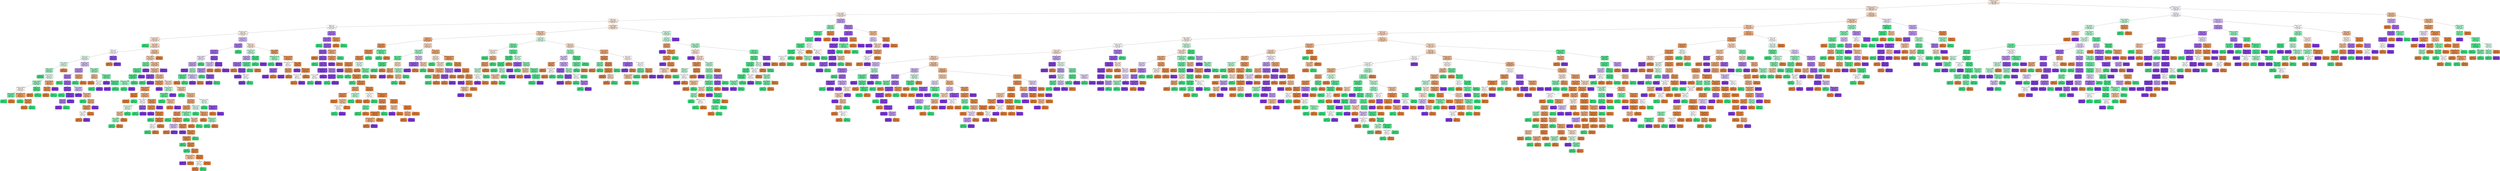 digraph Tree {
node [shape=box, style="filled, rounded", color="black", fontname=helvetica] ;
edge [fontname=helvetica] ;
0 [label="SMB_mom <= 1.139\ngini = 0.654\nsamples = 6936\nvalue = [2954, 2060, 1922]\nclass = MKT", fillcolor="#fae8db"] ;
1 [label="CBOEVIX_spr <= -0.001\ngini = 0.636\nsamples = 5473\nvalue = [2605, 1525, 1343]\nclass = MKT", fillcolor="#f8ddc9"] ;
0 -> 1 [labeldistance=2.5, labelangle=45, headlabel="True"] ;
2 [label="HMLp <= 276.505\ngini = 0.659\nsamples = 2268\nvalue = [915, 687, 666]\nclass = MKT", fillcolor="#fbede2"] ;
1 -> 2 ;
3 [label="SHCov <= 0.0\ngini = 0.651\nsamples = 2002\nvalue = [860, 631, 511]\nclass = MKT", fillcolor="#fbeade"] ;
2 -> 3 ;
4 [label="HMLVol <= 0.0\ngini = 0.661\nsamples = 1003\nvalue = [357, 274, 372]\nclass = HML", fillcolor="#fcfafe"] ;
3 -> 4 ;
5 [label="HML_mom <= 1.159\ngini = 0.661\nsamples = 870\nvalue = [343, 254, 273]\nclass = MKT", fillcolor="#fcf0e8"] ;
4 -> 5 ;
6 [label="MKT_mom <= 0.963\ngini = 0.637\nsamples = 600\nvalue = [279, 187, 134]\nclass = MKT", fillcolor="#f9e3d3"] ;
5 -> 6 ;
7 [label="gini = 0.0\nsamples = 33\nvalue = [0, 33, 0]\nclass = SMB", fillcolor="#39e581"] ;
6 -> 7 ;
8 [label="HMLp <= -338.3\ngini = 0.628\nsamples = 567\nvalue = [279, 154, 134]\nclass = MKT", fillcolor="#f7d9c3"] ;
6 -> 8 ;
9 [label="SMBVol <= 0.0\ngini = 0.663\nsamples = 180\nvalue = [51, 63, 66]\nclass = HML", fillcolor="#fcfafe"] ;
8 -> 9 ;
10 [label="MSCov <= -0.0\ngini = 0.656\nsamples = 152\nvalue = [48, 63, 41]\nclass = SMB", fillcolor="#e2fbed"] ;
9 -> 10 ;
11 [label="MKTp <= 429.133\ngini = 0.519\nsamples = 78\nvalue = [34, 42, 2]\nclass = SMB", fillcolor="#dbfae8"] ;
10 -> 11 ;
12 [label="MHCovp <= 9.435\ngini = 0.471\nsamples = 64\nvalue = [20, 42, 2]\nclass = SMB", fillcolor="#9cf2c0"] ;
11 -> 12 ;
13 [label="gini = 0.0\nsamples = 18\nvalue = [0, 18, 0]\nclass = SMB", fillcolor="#39e581"] ;
12 -> 13 ;
14 [label="MSCovp <= -16.784\ngini = 0.537\nsamples = 46\nvalue = [20, 24, 2]\nclass = SMB", fillcolor="#e1fbec"] ;
12 -> 14 ;
15 [label="HML_mom <= 0.869\ngini = 0.438\nsamples = 34\nvalue = [11, 23, 0]\nclass = SMB", fillcolor="#98f1bd"] ;
14 -> 15 ;
16 [label="HML_mom <= 0.856\ngini = 0.499\nsamples = 19\nvalue = [10, 9, 0]\nclass = MKT", fillcolor="#fcf2eb"] ;
15 -> 16 ;
17 [label="MKTp <= 416.739\ngini = 0.346\nsamples = 9\nvalue = [2, 7, 0]\nclass = SMB", fillcolor="#72eca5"] ;
16 -> 17 ;
18 [label="gini = 0.0\nsamples = 7\nvalue = [0, 7, 0]\nclass = SMB", fillcolor="#39e581"] ;
17 -> 18 ;
19 [label="gini = 0.0\nsamples = 2\nvalue = [2, 0, 0]\nclass = MKT", fillcolor="#e58139"] ;
17 -> 19 ;
20 [label="CBOEVIX_spr <= -0.003\ngini = 0.32\nsamples = 10\nvalue = [8, 2, 0]\nclass = MKT", fillcolor="#eca06a"] ;
16 -> 20 ;
21 [label="gini = 0.0\nsamples = 1\nvalue = [0, 1, 0]\nclass = SMB", fillcolor="#39e581"] ;
20 -> 21 ;
22 [label="SMBp <= 50.398\ngini = 0.198\nsamples = 9\nvalue = [8, 1, 0]\nclass = MKT", fillcolor="#e89152"] ;
20 -> 22 ;
23 [label="gini = 0.0\nsamples = 8\nvalue = [8, 0, 0]\nclass = MKT", fillcolor="#e58139"] ;
22 -> 23 ;
24 [label="gini = 0.0\nsamples = 1\nvalue = [0, 1, 0]\nclass = SMB", fillcolor="#39e581"] ;
22 -> 24 ;
25 [label="MHCov <= -0.0\ngini = 0.124\nsamples = 15\nvalue = [1, 14, 0]\nclass = SMB", fillcolor="#47e78a"] ;
15 -> 25 ;
26 [label="gini = 0.0\nsamples = 1\nvalue = [1, 0, 0]\nclass = MKT", fillcolor="#e58139"] ;
25 -> 26 ;
27 [label="gini = 0.0\nsamples = 14\nvalue = [0, 14, 0]\nclass = SMB", fillcolor="#39e581"] ;
25 -> 27 ;
28 [label="MHCovp <= 295.646\ngini = 0.403\nsamples = 12\nvalue = [9, 1, 2]\nclass = MKT", fillcolor="#eda774"] ;
14 -> 28 ;
29 [label="SMBp <= 403.99\ngini = 0.18\nsamples = 10\nvalue = [9, 1, 0]\nclass = MKT", fillcolor="#e88f4f"] ;
28 -> 29 ;
30 [label="gini = 0.0\nsamples = 9\nvalue = [9, 0, 0]\nclass = MKT", fillcolor="#e58139"] ;
29 -> 30 ;
31 [label="gini = 0.0\nsamples = 1\nvalue = [0, 1, 0]\nclass = SMB", fillcolor="#39e581"] ;
29 -> 31 ;
32 [label="gini = 0.0\nsamples = 2\nvalue = [0, 0, 2]\nclass = HML", fillcolor="#8139e5"] ;
28 -> 32 ;
33 [label="gini = 0.0\nsamples = 14\nvalue = [14, 0, 0]\nclass = MKT", fillcolor="#e58139"] ;
11 -> 33 ;
34 [label="MKT_mom <= 1.132\ngini = 0.606\nsamples = 74\nvalue = [14, 21, 39]\nclass = HML", fillcolor="#d4bcf6"] ;
10 -> 34 ;
35 [label="MHCovp <= 81.694\ngini = 0.492\nsamples = 52\nvalue = [10, 7, 35]\nclass = HML", fillcolor="#b489f0"] ;
34 -> 35 ;
36 [label="SHCov <= -0.0\ngini = 0.413\nsamples = 47\nvalue = [6, 6, 35]\nclass = HML", fillcolor="#a673ed"] ;
35 -> 36 ;
37 [label="gini = 0.0\nsamples = 3\nvalue = [0, 3, 0]\nclass = SMB", fillcolor="#39e581"] ;
36 -> 37 ;
38 [label="SHCov <= 0.0\ngini = 0.344\nsamples = 44\nvalue = [6, 3, 35]\nclass = HML", fillcolor="#9f68eb"] ;
36 -> 38 ;
39 [label="SMBVol <= 0.0\ngini = 0.137\nsamples = 27\nvalue = [0, 2, 25]\nclass = HML", fillcolor="#8b49e7"] ;
38 -> 39 ;
40 [label="gini = 0.0\nsamples = 1\nvalue = [0, 1, 0]\nclass = SMB", fillcolor="#39e581"] ;
39 -> 40 ;
41 [label="MKT_mom <= 1.109\ngini = 0.074\nsamples = 26\nvalue = [0, 1, 25]\nclass = HML", fillcolor="#8641e6"] ;
39 -> 41 ;
42 [label="HMLVol <= 0.0\ngini = 0.375\nsamples = 4\nvalue = [0, 1, 3]\nclass = HML", fillcolor="#ab7bee"] ;
41 -> 42 ;
43 [label="gini = 0.0\nsamples = 3\nvalue = [0, 0, 3]\nclass = HML", fillcolor="#8139e5"] ;
42 -> 43 ;
44 [label="gini = 0.0\nsamples = 1\nvalue = [0, 1, 0]\nclass = SMB", fillcolor="#39e581"] ;
42 -> 44 ;
45 [label="gini = 0.0\nsamples = 22\nvalue = [0, 0, 22]\nclass = HML", fillcolor="#8139e5"] ;
41 -> 45 ;
46 [label="MKTp <= -184.527\ngini = 0.526\nsamples = 17\nvalue = [6, 1, 10]\nclass = HML", fillcolor="#d1b7f6"] ;
38 -> 46 ;
47 [label="gini = 0.0\nsamples = 8\nvalue = [0, 0, 8]\nclass = HML", fillcolor="#8139e5"] ;
46 -> 47 ;
48 [label="MHCovp <= 24.063\ngini = 0.494\nsamples = 9\nvalue = [6, 1, 2]\nclass = MKT", fillcolor="#f0b78e"] ;
46 -> 48 ;
49 [label="gini = 0.0\nsamples = 1\nvalue = [0, 1, 0]\nclass = SMB", fillcolor="#39e581"] ;
48 -> 49 ;
50 [label="HLcov <= 0.417\ngini = 0.375\nsamples = 8\nvalue = [6, 0, 2]\nclass = MKT", fillcolor="#eeab7b"] ;
48 -> 50 ;
51 [label="MHCovp <= 37.028\ngini = 0.245\nsamples = 7\nvalue = [6, 0, 1]\nclass = MKT", fillcolor="#e9965a"] ;
50 -> 51 ;
52 [label="SBcov <= 0.369\ngini = 0.5\nsamples = 2\nvalue = [1, 0, 1]\nclass = MKT", fillcolor="#ffffff"] ;
51 -> 52 ;
53 [label="gini = 0.0\nsamples = 1\nvalue = [1, 0, 0]\nclass = MKT", fillcolor="#e58139"] ;
52 -> 53 ;
54 [label="gini = 0.0\nsamples = 1\nvalue = [0, 0, 1]\nclass = HML", fillcolor="#8139e5"] ;
52 -> 54 ;
55 [label="gini = 0.0\nsamples = 5\nvalue = [5, 0, 0]\nclass = MKT", fillcolor="#e58139"] ;
51 -> 55 ;
56 [label="gini = 0.0\nsamples = 1\nvalue = [0, 0, 1]\nclass = HML", fillcolor="#8139e5"] ;
50 -> 56 ;
57 [label="SMBp <= 455.289\ngini = 0.32\nsamples = 5\nvalue = [4, 1, 0]\nclass = MKT", fillcolor="#eca06a"] ;
35 -> 57 ;
58 [label="gini = 0.0\nsamples = 1\nvalue = [0, 1, 0]\nclass = SMB", fillcolor="#39e581"] ;
57 -> 58 ;
59 [label="gini = 0.0\nsamples = 4\nvalue = [4, 0, 0]\nclass = MKT", fillcolor="#e58139"] ;
57 -> 59 ;
60 [label="SHCovp <= 486.136\ngini = 0.529\nsamples = 22\nvalue = [4, 14, 4]\nclass = SMB", fillcolor="#91f1b9"] ;
34 -> 60 ;
61 [label="MKTVol <= 0.0\ngini = 0.5\nsamples = 6\nvalue = [4, 1, 1]\nclass = MKT", fillcolor="#efb388"] ;
60 -> 61 ;
62 [label="gini = 0.0\nsamples = 4\nvalue = [4, 0, 0]\nclass = MKT", fillcolor="#e58139"] ;
61 -> 62 ;
63 [label="Rsqr <= 0.392\ngini = 0.5\nsamples = 2\nvalue = [0, 1, 1]\nclass = SMB", fillcolor="#ffffff"] ;
61 -> 63 ;
64 [label="gini = 0.0\nsamples = 1\nvalue = [0, 1, 0]\nclass = SMB", fillcolor="#39e581"] ;
63 -> 64 ;
65 [label="gini = 0.0\nsamples = 1\nvalue = [0, 0, 1]\nclass = HML", fillcolor="#8139e5"] ;
63 -> 65 ;
66 [label="SMB_mom <= 0.963\ngini = 0.305\nsamples = 16\nvalue = [0, 13, 3]\nclass = SMB", fillcolor="#67eb9e"] ;
60 -> 66 ;
67 [label="gini = 0.0\nsamples = 2\nvalue = [0, 0, 2]\nclass = HML", fillcolor="#8139e5"] ;
66 -> 67 ;
68 [label="MHCovp <= 14.448\ngini = 0.133\nsamples = 14\nvalue = [0, 13, 1]\nclass = SMB", fillcolor="#48e78b"] ;
66 -> 68 ;
69 [label="gini = 0.0\nsamples = 1\nvalue = [0, 0, 1]\nclass = HML", fillcolor="#8139e5"] ;
68 -> 69 ;
70 [label="gini = 0.0\nsamples = 13\nvalue = [0, 13, 0]\nclass = SMB", fillcolor="#39e581"] ;
68 -> 70 ;
71 [label="MSCov <= -0.0\ngini = 0.191\nsamples = 28\nvalue = [3, 0, 25]\nclass = HML", fillcolor="#9051e8"] ;
9 -> 71 ;
72 [label="gini = 0.0\nsamples = 3\nvalue = [3, 0, 0]\nclass = MKT", fillcolor="#e58139"] ;
71 -> 72 ;
73 [label="gini = 0.0\nsamples = 25\nvalue = [0, 0, 25]\nclass = HML", fillcolor="#8139e5"] ;
71 -> 73 ;
74 [label="HLcov <= 1.104\ngini = 0.567\nsamples = 387\nvalue = [228, 91, 68]\nclass = MKT", fillcolor="#f3c5a3"] ;
8 -> 74 ;
75 [label="SMBp <= -680.281\ngini = 0.603\nsamples = 343\nvalue = [184, 91, 68]\nclass = MKT", fillcolor="#f5d0b6"] ;
74 -> 75 ;
76 [label="HLcov <= 1.073\ngini = 0.339\nsamples = 37\nvalue = [0, 29, 8]\nclass = SMB", fillcolor="#70eca4"] ;
75 -> 76 ;
77 [label="MHCovp <= 615.171\ngini = 0.17\nsamples = 32\nvalue = [0, 29, 3]\nclass = SMB", fillcolor="#4de88e"] ;
76 -> 77 ;
78 [label="MHCovp <= -73.466\ngini = 0.064\nsamples = 30\nvalue = [0, 29, 1]\nclass = SMB", fillcolor="#40e685"] ;
77 -> 78 ;
79 [label="CBOEVIX_spr <= -0.001\ngini = 0.444\nsamples = 3\nvalue = [0, 2, 1]\nclass = SMB", fillcolor="#9cf2c0"] ;
78 -> 79 ;
80 [label="gini = 0.0\nsamples = 2\nvalue = [0, 2, 0]\nclass = SMB", fillcolor="#39e581"] ;
79 -> 80 ;
81 [label="gini = 0.0\nsamples = 1\nvalue = [0, 0, 1]\nclass = HML", fillcolor="#8139e5"] ;
79 -> 81 ;
82 [label="gini = 0.0\nsamples = 27\nvalue = [0, 27, 0]\nclass = SMB", fillcolor="#39e581"] ;
78 -> 82 ;
83 [label="gini = 0.0\nsamples = 2\nvalue = [0, 0, 2]\nclass = HML", fillcolor="#8139e5"] ;
77 -> 83 ;
84 [label="gini = 0.0\nsamples = 5\nvalue = [0, 0, 5]\nclass = HML", fillcolor="#8139e5"] ;
76 -> 84 ;
85 [label="MSCovp <= 321.598\ngini = 0.559\nsamples = 306\nvalue = [184, 62, 60]\nclass = MKT", fillcolor="#f2c09c"] ;
75 -> 85 ;
86 [label="SMB_mom <= 0.863\ngini = 0.533\nsamples = 292\nvalue = [184, 62, 46]\nclass = MKT", fillcolor="#f1bc96"] ;
85 -> 86 ;
87 [label="MHCovp <= 39.264\ngini = 0.153\nsamples = 12\nvalue = [0, 1, 11]\nclass = HML", fillcolor="#8c4be7"] ;
86 -> 87 ;
88 [label="gini = 0.0\nsamples = 1\nvalue = [0, 1, 0]\nclass = SMB", fillcolor="#39e581"] ;
87 -> 88 ;
89 [label="gini = 0.0\nsamples = 11\nvalue = [0, 0, 11]\nclass = HML", fillcolor="#8139e5"] ;
87 -> 89 ;
90 [label="HMLp <= -102.079\ngini = 0.505\nsamples = 280\nvalue = [184, 61, 35]\nclass = MKT", fillcolor="#f0b890"] ;
86 -> 90 ;
91 [label="HML_mom <= 1.095\ngini = 0.316\nsamples = 125\nvalue = [102, 9, 14]\nclass = MKT", fillcolor="#ea9b62"] ;
90 -> 91 ;
92 [label="MSCovp <= -253.832\ngini = 0.277\nsamples = 121\nvalue = [102, 9, 10]\nclass = MKT", fillcolor="#e9975b"] ;
91 -> 92 ;
93 [label="SBcov <= 0.405\ngini = 0.032\nsamples = 61\nvalue = [60, 1, 0]\nclass = MKT", fillcolor="#e5833c"] ;
92 -> 93 ;
94 [label="gini = 0.0\nsamples = 60\nvalue = [60, 0, 0]\nclass = MKT", fillcolor="#e58139"] ;
93 -> 94 ;
95 [label="gini = 0.0\nsamples = 1\nvalue = [0, 1, 0]\nclass = SMB", fillcolor="#39e581"] ;
93 -> 95 ;
96 [label="SMB_mom <= 1.007\ngini = 0.464\nsamples = 60\nvalue = [42, 8, 10]\nclass = MKT", fillcolor="#eeae80"] ;
92 -> 96 ;
97 [label="MSCovp <= -91.224\ngini = 0.656\nsamples = 16\nvalue = [4, 6, 6]\nclass = SMB", fillcolor="#ffffff"] ;
96 -> 97 ;
98 [label="HML_mom <= 1.066\ngini = 0.494\nsamples = 9\nvalue = [4, 5, 0]\nclass = SMB", fillcolor="#d7fae6"] ;
97 -> 98 ;
99 [label="Rsqr <= 0.335\ngini = 0.444\nsamples = 6\nvalue = [4, 2, 0]\nclass = MKT", fillcolor="#f2c09c"] ;
98 -> 99 ;
100 [label="MKTp <= 159.039\ngini = 0.444\nsamples = 3\nvalue = [1, 2, 0]\nclass = SMB", fillcolor="#9cf2c0"] ;
99 -> 100 ;
101 [label="gini = 0.0\nsamples = 2\nvalue = [0, 2, 0]\nclass = SMB", fillcolor="#39e581"] ;
100 -> 101 ;
102 [label="gini = 0.0\nsamples = 1\nvalue = [1, 0, 0]\nclass = MKT", fillcolor="#e58139"] ;
100 -> 102 ;
103 [label="gini = 0.0\nsamples = 3\nvalue = [3, 0, 0]\nclass = MKT", fillcolor="#e58139"] ;
99 -> 103 ;
104 [label="gini = 0.0\nsamples = 3\nvalue = [0, 3, 0]\nclass = SMB", fillcolor="#39e581"] ;
98 -> 104 ;
105 [label="MSCov <= -0.0\ngini = 0.245\nsamples = 7\nvalue = [0, 1, 6]\nclass = HML", fillcolor="#965ae9"] ;
97 -> 105 ;
106 [label="gini = 0.0\nsamples = 1\nvalue = [0, 1, 0]\nclass = SMB", fillcolor="#39e581"] ;
105 -> 106 ;
107 [label="gini = 0.0\nsamples = 6\nvalue = [0, 0, 6]\nclass = HML", fillcolor="#8139e5"] ;
105 -> 107 ;
108 [label="SHCovp <= 493.168\ngini = 0.244\nsamples = 44\nvalue = [38, 2, 4]\nclass = MKT", fillcolor="#e99457"] ;
96 -> 108 ;
109 [label="MKTp <= -332.217\ngini = 0.177\nsamples = 42\nvalue = [38, 2, 2]\nclass = MKT", fillcolor="#e88e4d"] ;
108 -> 109 ;
110 [label="gini = 0.0\nsamples = 2\nvalue = [0, 0, 2]\nclass = HML", fillcolor="#8139e5"] ;
109 -> 110 ;
111 [label="MSCovp <= -245.52\ngini = 0.095\nsamples = 40\nvalue = [38, 2, 0]\nclass = MKT", fillcolor="#e68843"] ;
109 -> 111 ;
112 [label="gini = 0.0\nsamples = 1\nvalue = [0, 1, 0]\nclass = SMB", fillcolor="#39e581"] ;
111 -> 112 ;
113 [label="HML_mom <= 0.835\ngini = 0.05\nsamples = 39\nvalue = [38, 1, 0]\nclass = MKT", fillcolor="#e6843e"] ;
111 -> 113 ;
114 [label="SHCov <= 0.0\ngini = 0.5\nsamples = 2\nvalue = [1, 1, 0]\nclass = MKT", fillcolor="#ffffff"] ;
113 -> 114 ;
115 [label="gini = 0.0\nsamples = 1\nvalue = [0, 1, 0]\nclass = SMB", fillcolor="#39e581"] ;
114 -> 115 ;
116 [label="gini = 0.0\nsamples = 1\nvalue = [1, 0, 0]\nclass = MKT", fillcolor="#e58139"] ;
114 -> 116 ;
117 [label="gini = 0.0\nsamples = 37\nvalue = [37, 0, 0]\nclass = MKT", fillcolor="#e58139"] ;
113 -> 117 ;
118 [label="gini = 0.0\nsamples = 2\nvalue = [0, 0, 2]\nclass = HML", fillcolor="#8139e5"] ;
108 -> 118 ;
119 [label="gini = 0.0\nsamples = 4\nvalue = [0, 0, 4]\nclass = HML", fillcolor="#8139e5"] ;
91 -> 119 ;
120 [label="SMBp <= -161.117\ngini = 0.589\nsamples = 155\nvalue = [82, 52, 21]\nclass = MKT", fillcolor="#f7dac5"] ;
90 -> 120 ;
121 [label="MHCovp <= 251.267\ngini = 0.542\nsamples = 24\nvalue = [2, 14, 8]\nclass = SMB", fillcolor="#b5f5d0"] ;
120 -> 121 ;
122 [label="MSCovp <= 298.726\ngini = 0.304\nsamples = 17\nvalue = [2, 14, 1]\nclass = SMB", fillcolor="#61ea9a"] ;
121 -> 122 ;
123 [label="gini = 0.0\nsamples = 14\nvalue = [0, 14, 0]\nclass = SMB", fillcolor="#39e581"] ;
122 -> 123 ;
124 [label="HML_mom <= 0.989\ngini = 0.444\nsamples = 3\nvalue = [2, 0, 1]\nclass = MKT", fillcolor="#f2c09c"] ;
122 -> 124 ;
125 [label="gini = 0.0\nsamples = 2\nvalue = [2, 0, 0]\nclass = MKT", fillcolor="#e58139"] ;
124 -> 125 ;
126 [label="gini = 0.0\nsamples = 1\nvalue = [0, 0, 1]\nclass = HML", fillcolor="#8139e5"] ;
124 -> 126 ;
127 [label="gini = 0.0\nsamples = 7\nvalue = [0, 0, 7]\nclass = HML", fillcolor="#8139e5"] ;
121 -> 127 ;
128 [label="MSCovp <= -298.231\ngini = 0.533\nsamples = 131\nvalue = [80, 38, 13]\nclass = MKT", fillcolor="#f3c6a6"] ;
120 -> 128 ;
129 [label="gini = 0.0\nsamples = 9\nvalue = [0, 9, 0]\nclass = SMB", fillcolor="#39e581"] ;
128 -> 129 ;
130 [label="MKT_mom <= 1.238\ngini = 0.502\nsamples = 122\nvalue = [80, 29, 13]\nclass = MKT", fillcolor="#f1ba92"] ;
128 -> 130 ;
131 [label="MKTp <= 102.719\ngini = 0.402\nsamples = 106\nvalue = [79, 21, 6]\nclass = MKT", fillcolor="#eda978"] ;
130 -> 131 ;
132 [label="HMLp <= 217.725\ngini = 0.329\nsamples = 88\nvalue = [71, 11, 6]\nclass = MKT", fillcolor="#eb9d65"] ;
131 -> 132 ;
133 [label="MSCov <= -0.0\ngini = 0.263\nsamples = 81\nvalue = [69, 6, 6]\nclass = MKT", fillcolor="#e99559"] ;
132 -> 133 ;
134 [label="gini = 0.0\nsamples = 2\nvalue = [0, 2, 0]\nclass = SMB", fillcolor="#39e581"] ;
133 -> 134 ;
135 [label="CBOEVIX_spr <= -0.002\ngini = 0.229\nsamples = 79\nvalue = [69, 4, 6]\nclass = MKT", fillcolor="#e99254"] ;
133 -> 135 ;
136 [label="SMB_mom <= 1.016\ngini = 0.48\nsamples = 5\nvalue = [2, 0, 3]\nclass = HML", fillcolor="#d5bdf6"] ;
135 -> 136 ;
137 [label="gini = 0.0\nsamples = 2\nvalue = [2, 0, 0]\nclass = MKT", fillcolor="#e58139"] ;
136 -> 137 ;
138 [label="gini = 0.0\nsamples = 3\nvalue = [0, 0, 3]\nclass = HML", fillcolor="#8139e5"] ;
136 -> 138 ;
139 [label="HMLp <= -100.857\ngini = 0.176\nsamples = 74\nvalue = [67, 4, 3]\nclass = MKT", fillcolor="#e88e4d"] ;
135 -> 139 ;
140 [label="gini = 0.0\nsamples = 1\nvalue = [0, 0, 1]\nclass = HML", fillcolor="#8139e5"] ;
139 -> 140 ;
141 [label="SMBp <= 1211.243\ngini = 0.154\nsamples = 73\nvalue = [67, 4, 2]\nclass = MKT", fillcolor="#e78c4a"] ;
139 -> 141 ;
142 [label="HML_mom <= 0.742\ngini = 0.132\nsamples = 72\nvalue = [67, 3, 2]\nclass = MKT", fillcolor="#e78a47"] ;
141 -> 142 ;
143 [label="gini = 0.0\nsamples = 1\nvalue = [0, 1, 0]\nclass = SMB", fillcolor="#39e581"] ;
142 -> 143 ;
144 [label="SBcov <= 0.108\ngini = 0.108\nsamples = 71\nvalue = [67, 2, 2]\nclass = MKT", fillcolor="#e78844"] ;
142 -> 144 ;
145 [label="gini = 0.0\nsamples = 1\nvalue = [0, 1, 0]\nclass = SMB", fillcolor="#39e581"] ;
144 -> 145 ;
146 [label="SBcov <= 0.113\ngini = 0.083\nsamples = 70\nvalue = [67, 1, 2]\nclass = MKT", fillcolor="#e68742"] ;
144 -> 146 ;
147 [label="CBOEVIX_spr <= -0.001\ngini = 0.444\nsamples = 6\nvalue = [4, 0, 2]\nclass = MKT", fillcolor="#f2c09c"] ;
146 -> 147 ;
148 [label="gini = 0.0\nsamples = 2\nvalue = [0, 0, 2]\nclass = HML", fillcolor="#8139e5"] ;
147 -> 148 ;
149 [label="gini = 0.0\nsamples = 4\nvalue = [4, 0, 0]\nclass = MKT", fillcolor="#e58139"] ;
147 -> 149 ;
150 [label="HLcov <= 0.185\ngini = 0.031\nsamples = 64\nvalue = [63, 1, 0]\nclass = MKT", fillcolor="#e5833c"] ;
146 -> 150 ;
151 [label="MKTp <= 0.942\ngini = 0.5\nsamples = 2\nvalue = [1, 1, 0]\nclass = MKT", fillcolor="#ffffff"] ;
150 -> 151 ;
152 [label="gini = 0.0\nsamples = 1\nvalue = [1, 0, 0]\nclass = MKT", fillcolor="#e58139"] ;
151 -> 152 ;
153 [label="gini = 0.0\nsamples = 1\nvalue = [0, 1, 0]\nclass = SMB", fillcolor="#39e581"] ;
151 -> 153 ;
154 [label="gini = 0.0\nsamples = 62\nvalue = [62, 0, 0]\nclass = MKT", fillcolor="#e58139"] ;
150 -> 154 ;
155 [label="gini = 0.0\nsamples = 1\nvalue = [0, 1, 0]\nclass = SMB", fillcolor="#39e581"] ;
141 -> 155 ;
156 [label="CBOEVIX_spr <= -0.001\ngini = 0.408\nsamples = 7\nvalue = [2, 5, 0]\nclass = SMB", fillcolor="#88efb3"] ;
132 -> 156 ;
157 [label="gini = 0.0\nsamples = 4\nvalue = [0, 4, 0]\nclass = SMB", fillcolor="#39e581"] ;
156 -> 157 ;
158 [label="HLcov <= 0.369\ngini = 0.444\nsamples = 3\nvalue = [2, 1, 0]\nclass = MKT", fillcolor="#f2c09c"] ;
156 -> 158 ;
159 [label="gini = 0.0\nsamples = 2\nvalue = [2, 0, 0]\nclass = MKT", fillcolor="#e58139"] ;
158 -> 159 ;
160 [label="gini = 0.0\nsamples = 1\nvalue = [0, 1, 0]\nclass = SMB", fillcolor="#39e581"] ;
158 -> 160 ;
161 [label="SMB_mom <= 1.023\ngini = 0.494\nsamples = 18\nvalue = [8, 10, 0]\nclass = SMB", fillcolor="#d7fae6"] ;
131 -> 161 ;
162 [label="gini = 0.0\nsamples = 8\nvalue = [0, 8, 0]\nclass = SMB", fillcolor="#39e581"] ;
161 -> 162 ;
163 [label="MKT_mom <= 1.16\ngini = 0.32\nsamples = 10\nvalue = [8, 2, 0]\nclass = MKT", fillcolor="#eca06a"] ;
161 -> 163 ;
164 [label="gini = 0.0\nsamples = 7\nvalue = [7, 0, 0]\nclass = MKT", fillcolor="#e58139"] ;
163 -> 164 ;
165 [label="MKT_mom <= 1.164\ngini = 0.444\nsamples = 3\nvalue = [1, 2, 0]\nclass = SMB", fillcolor="#9cf2c0"] ;
163 -> 165 ;
166 [label="gini = 0.0\nsamples = 2\nvalue = [0, 2, 0]\nclass = SMB", fillcolor="#39e581"] ;
165 -> 166 ;
167 [label="gini = 0.0\nsamples = 1\nvalue = [1, 0, 0]\nclass = MKT", fillcolor="#e58139"] ;
165 -> 167 ;
168 [label="MKT_mom <= 1.319\ngini = 0.555\nsamples = 16\nvalue = [1, 8, 7]\nclass = SMB", fillcolor="#e9fcf1"] ;
130 -> 168 ;
169 [label="gini = 0.0\nsamples = 8\nvalue = [0, 8, 0]\nclass = SMB", fillcolor="#39e581"] ;
168 -> 169 ;
170 [label="SHCovp <= -331.889\ngini = 0.219\nsamples = 8\nvalue = [1, 0, 7]\nclass = HML", fillcolor="#9355e9"] ;
168 -> 170 ;
171 [label="gini = 0.0\nsamples = 1\nvalue = [1, 0, 0]\nclass = MKT", fillcolor="#e58139"] ;
170 -> 171 ;
172 [label="gini = 0.0\nsamples = 7\nvalue = [0, 0, 7]\nclass = HML", fillcolor="#8139e5"] ;
170 -> 172 ;
173 [label="gini = 0.0\nsamples = 14\nvalue = [0, 0, 14]\nclass = HML", fillcolor="#8139e5"] ;
85 -> 173 ;
174 [label="gini = 0.0\nsamples = 44\nvalue = [44, 0, 0]\nclass = MKT", fillcolor="#e58139"] ;
74 -> 174 ;
175 [label="SHCovp <= 121.856\ngini = 0.617\nsamples = 270\nvalue = [64, 67, 139]\nclass = HML", fillcolor="#d2b9f6"] ;
5 -> 175 ;
176 [label="MKTp <= 213.908\ngini = 0.412\nsamples = 145\nvalue = [9, 29, 107]\nclass = HML", fillcolor="#aa7aee"] ;
175 -> 176 ;
177 [label="MKTp <= -82.41\ngini = 0.362\nsamples = 137\nvalue = [9, 21, 107]\nclass = HML", fillcolor="#a26cec"] ;
176 -> 177 ;
178 [label="MSCovp <= 92.043\ngini = 0.564\nsamples = 40\nvalue = [3, 17, 20]\nclass = HML", fillcolor="#efe5fc"] ;
177 -> 178 ;
179 [label="MHCovp <= 76.543\ngini = 0.521\nsamples = 32\nvalue = [3, 9, 20]\nclass = HML", fillcolor="#c3a0f3"] ;
178 -> 179 ;
180 [label="gini = 0.0\nsamples = 17\nvalue = [0, 0, 17]\nclass = HML", fillcolor="#8139e5"] ;
179 -> 180 ;
181 [label="MSCov <= 0.0\ngini = 0.56\nsamples = 15\nvalue = [3, 9, 3]\nclass = SMB", fillcolor="#9cf2c0"] ;
179 -> 181 ;
182 [label="SMB_mom <= 1.089\ngini = 0.18\nsamples = 10\nvalue = [1, 9, 0]\nclass = SMB", fillcolor="#4fe88f"] ;
181 -> 182 ;
183 [label="gini = 0.0\nsamples = 1\nvalue = [1, 0, 0]\nclass = MKT", fillcolor="#e58139"] ;
182 -> 183 ;
184 [label="gini = 0.0\nsamples = 9\nvalue = [0, 9, 0]\nclass = SMB", fillcolor="#39e581"] ;
182 -> 184 ;
185 [label="CBOEVIX_spr <= -0.001\ngini = 0.48\nsamples = 5\nvalue = [2, 0, 3]\nclass = HML", fillcolor="#d5bdf6"] ;
181 -> 185 ;
186 [label="gini = 0.0\nsamples = 3\nvalue = [0, 0, 3]\nclass = HML", fillcolor="#8139e5"] ;
185 -> 186 ;
187 [label="gini = 0.0\nsamples = 2\nvalue = [2, 0, 0]\nclass = MKT", fillcolor="#e58139"] ;
185 -> 187 ;
188 [label="gini = 0.0\nsamples = 8\nvalue = [0, 8, 0]\nclass = SMB", fillcolor="#39e581"] ;
178 -> 188 ;
189 [label="SBcov <= 0.133\ngini = 0.19\nsamples = 97\nvalue = [6, 4, 87]\nclass = HML", fillcolor="#8f4fe8"] ;
177 -> 189 ;
190 [label="MSCovp <= 162.874\ngini = 0.623\nsamples = 18\nvalue = [5, 4, 9]\nclass = HML", fillcolor="#d8c2f7"] ;
189 -> 190 ;
191 [label="SMB_mom <= 1.108\ngini = 0.426\nsamples = 13\nvalue = [0, 4, 9]\nclass = HML", fillcolor="#b991f1"] ;
190 -> 191 ;
192 [label="gini = 0.0\nsamples = 3\nvalue = [0, 3, 0]\nclass = SMB", fillcolor="#39e581"] ;
191 -> 192 ;
193 [label="SHCovp <= 86.431\ngini = 0.18\nsamples = 10\nvalue = [0, 1, 9]\nclass = HML", fillcolor="#8f4fe8"] ;
191 -> 193 ;
194 [label="gini = 0.0\nsamples = 9\nvalue = [0, 0, 9]\nclass = HML", fillcolor="#8139e5"] ;
193 -> 194 ;
195 [label="gini = 0.0\nsamples = 1\nvalue = [0, 1, 0]\nclass = SMB", fillcolor="#39e581"] ;
193 -> 195 ;
196 [label="gini = 0.0\nsamples = 5\nvalue = [5, 0, 0]\nclass = MKT", fillcolor="#e58139"] ;
190 -> 196 ;
197 [label="SHCov <= 0.0\ngini = 0.025\nsamples = 79\nvalue = [1, 0, 78]\nclass = HML", fillcolor="#833ce5"] ;
189 -> 197 ;
198 [label="gini = 0.0\nsamples = 1\nvalue = [1, 0, 0]\nclass = MKT", fillcolor="#e58139"] ;
197 -> 198 ;
199 [label="gini = 0.0\nsamples = 78\nvalue = [0, 0, 78]\nclass = HML", fillcolor="#8139e5"] ;
197 -> 199 ;
200 [label="gini = 0.0\nsamples = 8\nvalue = [0, 8, 0]\nclass = SMB", fillcolor="#39e581"] ;
176 -> 200 ;
201 [label="HMLVol <= 0.0\ngini = 0.648\nsamples = 125\nvalue = [55, 38, 32]\nclass = MKT", fillcolor="#fae6d8"] ;
175 -> 201 ;
202 [label="SMB_mom <= 1.063\ngini = 0.56\nsamples = 65\nvalue = [6, 36, 23]\nclass = SMB", fillcolor="#c2f7d8"] ;
201 -> 202 ;
203 [label="MKT_mom <= 1.25\ngini = 0.561\nsamples = 37\nvalue = [6, 9, 22]\nclass = HML", fillcolor="#c4a3f3"] ;
202 -> 203 ;
204 [label="HML_mom <= 1.212\ngini = 0.349\nsamples = 28\nvalue = [5, 1, 22]\nclass = HML", fillcolor="#a26dec"] ;
203 -> 204 ;
205 [label="gini = 0.0\nsamples = 5\nvalue = [5, 0, 0]\nclass = MKT", fillcolor="#e58139"] ;
204 -> 205 ;
206 [label="HMLp <= -29.359\ngini = 0.083\nsamples = 23\nvalue = [0, 1, 22]\nclass = HML", fillcolor="#8742e6"] ;
204 -> 206 ;
207 [label="gini = 0.0\nsamples = 21\nvalue = [0, 0, 21]\nclass = HML", fillcolor="#8139e5"] ;
206 -> 207 ;
208 [label="SBcov <= 0.635\ngini = 0.5\nsamples = 2\nvalue = [0, 1, 1]\nclass = SMB", fillcolor="#ffffff"] ;
206 -> 208 ;
209 [label="gini = 0.0\nsamples = 1\nvalue = [0, 0, 1]\nclass = HML", fillcolor="#8139e5"] ;
208 -> 209 ;
210 [label="gini = 0.0\nsamples = 1\nvalue = [0, 1, 0]\nclass = SMB", fillcolor="#39e581"] ;
208 -> 210 ;
211 [label="MHCovp <= -25.506\ngini = 0.198\nsamples = 9\nvalue = [1, 8, 0]\nclass = SMB", fillcolor="#52e891"] ;
203 -> 211 ;
212 [label="gini = 0.0\nsamples = 8\nvalue = [0, 8, 0]\nclass = SMB", fillcolor="#39e581"] ;
211 -> 212 ;
213 [label="gini = 0.0\nsamples = 1\nvalue = [1, 0, 0]\nclass = MKT", fillcolor="#e58139"] ;
211 -> 213 ;
214 [label="SMBp <= -44.196\ngini = 0.069\nsamples = 28\nvalue = [0, 27, 1]\nclass = SMB", fillcolor="#40e686"] ;
202 -> 214 ;
215 [label="gini = 0.0\nsamples = 27\nvalue = [0, 27, 0]\nclass = SMB", fillcolor="#39e581"] ;
214 -> 215 ;
216 [label="gini = 0.0\nsamples = 1\nvalue = [0, 0, 1]\nclass = HML", fillcolor="#8139e5"] ;
214 -> 216 ;
217 [label="MKTp <= 124.806\ngini = 0.309\nsamples = 60\nvalue = [49, 2, 9]\nclass = MKT", fillcolor="#eb9c64"] ;
201 -> 217 ;
218 [label="CBOEVIX_spr <= -0.003\ngini = 0.444\nsamples = 3\nvalue = [0, 2, 1]\nclass = SMB", fillcolor="#9cf2c0"] ;
217 -> 218 ;
219 [label="gini = 0.0\nsamples = 2\nvalue = [0, 2, 0]\nclass = SMB", fillcolor="#39e581"] ;
218 -> 219 ;
220 [label="gini = 0.0\nsamples = 1\nvalue = [0, 0, 1]\nclass = HML", fillcolor="#8139e5"] ;
218 -> 220 ;
221 [label="MHCovp <= -102.498\ngini = 0.241\nsamples = 57\nvalue = [49, 0, 8]\nclass = MKT", fillcolor="#e99659"] ;
217 -> 221 ;
222 [label="CBOEVIX_spr <= -0.002\ngini = 0.5\nsamples = 12\nvalue = [6, 0, 6]\nclass = MKT", fillcolor="#ffffff"] ;
221 -> 222 ;
223 [label="MKTp <= 174.531\ngini = 0.278\nsamples = 6\nvalue = [1, 0, 5]\nclass = HML", fillcolor="#9a61ea"] ;
222 -> 223 ;
224 [label="gini = 0.0\nsamples = 5\nvalue = [0, 0, 5]\nclass = HML", fillcolor="#8139e5"] ;
223 -> 224 ;
225 [label="gini = 0.0\nsamples = 1\nvalue = [1, 0, 0]\nclass = MKT", fillcolor="#e58139"] ;
223 -> 225 ;
226 [label="SBcov <= 0.634\ngini = 0.278\nsamples = 6\nvalue = [5, 0, 1]\nclass = MKT", fillcolor="#ea9a61"] ;
222 -> 226 ;
227 [label="gini = 0.0\nsamples = 1\nvalue = [0, 0, 1]\nclass = HML", fillcolor="#8139e5"] ;
226 -> 227 ;
228 [label="gini = 0.0\nsamples = 5\nvalue = [5, 0, 0]\nclass = MKT", fillcolor="#e58139"] ;
226 -> 228 ;
229 [label="SBcov <= 0.614\ngini = 0.085\nsamples = 45\nvalue = [43, 0, 2]\nclass = MKT", fillcolor="#e68742"] ;
221 -> 229 ;
230 [label="gini = 0.0\nsamples = 1\nvalue = [0, 0, 1]\nclass = HML", fillcolor="#8139e5"] ;
229 -> 230 ;
231 [label="SMB_mom <= 0.984\ngini = 0.044\nsamples = 44\nvalue = [43, 0, 1]\nclass = MKT", fillcolor="#e6843e"] ;
229 -> 231 ;
232 [label="MKT_mom <= 1.125\ngini = 0.5\nsamples = 2\nvalue = [1, 0, 1]\nclass = MKT", fillcolor="#ffffff"] ;
231 -> 232 ;
233 [label="gini = 0.0\nsamples = 1\nvalue = [1, 0, 0]\nclass = MKT", fillcolor="#e58139"] ;
232 -> 233 ;
234 [label="gini = 0.0\nsamples = 1\nvalue = [0, 0, 1]\nclass = HML", fillcolor="#8139e5"] ;
232 -> 234 ;
235 [label="gini = 0.0\nsamples = 42\nvalue = [42, 0, 0]\nclass = MKT", fillcolor="#e58139"] ;
231 -> 235 ;
236 [label="Rsqr <= 0.643\ngini = 0.412\nsamples = 133\nvalue = [14, 20, 99]\nclass = HML", fillcolor="#a775ed"] ;
4 -> 236 ;
237 [label="SMBp <= -1060.498\ngini = 0.356\nsamples = 126\nvalue = [8, 19, 99]\nclass = HML", fillcolor="#a16bec"] ;
236 -> 237 ;
238 [label="gini = 0.0\nsamples = 6\nvalue = [0, 6, 0]\nclass = SMB", fillcolor="#39e581"] ;
237 -> 238 ;
239 [label="SMBp <= 269.255\ngini = 0.303\nsamples = 120\nvalue = [8, 13, 99]\nclass = HML", fillcolor="#9a60ea"] ;
237 -> 239 ;
240 [label="SHCov <= 0.0\ngini = 0.236\nsamples = 113\nvalue = [3, 12, 98]\nclass = HML", fillcolor="#9456e9"] ;
239 -> 240 ;
241 [label="gini = 0.0\nsamples = 3\nvalue = [3, 0, 0]\nclass = MKT", fillcolor="#e58139"] ;
240 -> 241 ;
242 [label="MHCov <= 0.0\ngini = 0.194\nsamples = 110\nvalue = [0, 12, 98]\nclass = HML", fillcolor="#9051e8"] ;
240 -> 242 ;
243 [label="gini = 0.0\nsamples = 2\nvalue = [0, 2, 0]\nclass = SMB", fillcolor="#39e581"] ;
242 -> 243 ;
244 [label="Rsqr <= 0.595\ngini = 0.168\nsamples = 108\nvalue = [0, 10, 98]\nclass = HML", fillcolor="#8e4de8"] ;
242 -> 244 ;
245 [label="CBOEVIX_spr <= -0.004\ngini = 0.027\nsamples = 73\nvalue = [0, 1, 72]\nclass = HML", fillcolor="#833ce5"] ;
244 -> 245 ;
246 [label="SHCovp <= 26.492\ngini = 0.5\nsamples = 2\nvalue = [0, 1, 1]\nclass = SMB", fillcolor="#ffffff"] ;
245 -> 246 ;
247 [label="gini = 0.0\nsamples = 1\nvalue = [0, 1, 0]\nclass = SMB", fillcolor="#39e581"] ;
246 -> 247 ;
248 [label="gini = 0.0\nsamples = 1\nvalue = [0, 0, 1]\nclass = HML", fillcolor="#8139e5"] ;
246 -> 248 ;
249 [label="gini = 0.0\nsamples = 71\nvalue = [0, 0, 71]\nclass = HML", fillcolor="#8139e5"] ;
245 -> 249 ;
250 [label="SMBVol <= 0.0\ngini = 0.382\nsamples = 35\nvalue = [0, 9, 26]\nclass = HML", fillcolor="#ad7eee"] ;
244 -> 250 ;
251 [label="MKTp <= -129.266\ngini = 0.071\nsamples = 27\nvalue = [0, 1, 26]\nclass = HML", fillcolor="#8641e6"] ;
250 -> 251 ;
252 [label="gini = 0.0\nsamples = 1\nvalue = [0, 1, 0]\nclass = SMB", fillcolor="#39e581"] ;
251 -> 252 ;
253 [label="gini = 0.0\nsamples = 26\nvalue = [0, 0, 26]\nclass = HML", fillcolor="#8139e5"] ;
251 -> 253 ;
254 [label="gini = 0.0\nsamples = 8\nvalue = [0, 8, 0]\nclass = SMB", fillcolor="#39e581"] ;
250 -> 254 ;
255 [label="HML_mom <= 1.095\ngini = 0.449\nsamples = 7\nvalue = [5, 1, 1]\nclass = MKT", fillcolor="#eeab7b"] ;
239 -> 255 ;
256 [label="MKT_mom <= 1.077\ngini = 0.278\nsamples = 6\nvalue = [5, 0, 1]\nclass = MKT", fillcolor="#ea9a61"] ;
255 -> 256 ;
257 [label="gini = 0.0\nsamples = 1\nvalue = [0, 0, 1]\nclass = HML", fillcolor="#8139e5"] ;
256 -> 257 ;
258 [label="gini = 0.0\nsamples = 5\nvalue = [5, 0, 0]\nclass = MKT", fillcolor="#e58139"] ;
256 -> 258 ;
259 [label="gini = 0.0\nsamples = 1\nvalue = [0, 1, 0]\nclass = SMB", fillcolor="#39e581"] ;
255 -> 259 ;
260 [label="HML_mom <= 1.25\ngini = 0.245\nsamples = 7\nvalue = [6, 1, 0]\nclass = MKT", fillcolor="#e9965a"] ;
236 -> 260 ;
261 [label="gini = 0.0\nsamples = 6\nvalue = [6, 0, 0]\nclass = MKT", fillcolor="#e58139"] ;
260 -> 261 ;
262 [label="gini = 0.0\nsamples = 1\nvalue = [0, 1, 0]\nclass = SMB", fillcolor="#39e581"] ;
260 -> 262 ;
263 [label="MHCovp <= 83.583\ngini = 0.599\nsamples = 999\nvalue = [503, 357, 139]\nclass = MKT", fillcolor="#f9e2d2"] ;
3 -> 263 ;
264 [label="SMBp <= 39.572\ngini = 0.543\nsamples = 700\nvalue = [414, 219, 67]\nclass = MKT", fillcolor="#f4ccaf"] ;
263 -> 264 ;
265 [label="MSCov <= 0.0\ngini = 0.42\nsamples = 425\nvalue = [312, 80, 33]\nclass = MKT", fillcolor="#eeaa7a"] ;
264 -> 265 ;
266 [label="MKTp <= 334.07\ngini = 0.242\nsamples = 261\nvalue = [225, 31, 5]\nclass = MKT", fillcolor="#e99558"] ;
265 -> 266 ;
267 [label="SHCovp <= 501.569\ngini = 0.196\nsamples = 250\nvalue = [223, 22, 5]\nclass = MKT", fillcolor="#e89050"] ;
266 -> 267 ;
268 [label="MKTVol <= 0.001\ngini = 0.172\nsamples = 246\nvalue = [223, 18, 5]\nclass = MKT", fillcolor="#e88e4d"] ;
267 -> 268 ;
269 [label="HML_mom <= 0.78\ngini = 0.136\nsamples = 235\nvalue = [218, 12, 5]\nclass = MKT", fillcolor="#e78b48"] ;
268 -> 269 ;
270 [label="gini = 0.0\nsamples = 1\nvalue = [0, 0, 1]\nclass = HML", fillcolor="#8139e5"] ;
269 -> 270 ;
271 [label="Rsqr <= 0.373\ngini = 0.129\nsamples = 234\nvalue = [218, 12, 4]\nclass = MKT", fillcolor="#e78a47"] ;
269 -> 271 ;
272 [label="gini = 0.0\nsamples = 1\nvalue = [0, 1, 0]\nclass = SMB", fillcolor="#39e581"] ;
271 -> 272 ;
273 [label="MSCovp <= -469.412\ngini = 0.122\nsamples = 233\nvalue = [218, 11, 4]\nclass = MKT", fillcolor="#e78a46"] ;
271 -> 273 ;
274 [label="gini = 0.0\nsamples = 1\nvalue = [0, 1, 0]\nclass = SMB", fillcolor="#39e581"] ;
273 -> 274 ;
275 [label="SMB_mom <= 0.763\ngini = 0.115\nsamples = 232\nvalue = [218, 10, 4]\nclass = MKT", fillcolor="#e78945"] ;
273 -> 275 ;
276 [label="HMLVol <= 0.0\ngini = 0.355\nsamples = 23\nvalue = [18, 4, 1]\nclass = MKT", fillcolor="#eca26d"] ;
275 -> 276 ;
277 [label="MSCovp <= 12.856\ngini = 0.204\nsamples = 18\nvalue = [16, 1, 1]\nclass = MKT", fillcolor="#e89050"] ;
276 -> 277 ;
278 [label="gini = 0.0\nsamples = 13\nvalue = [13, 0, 0]\nclass = MKT", fillcolor="#e58139"] ;
277 -> 278 ;
279 [label="MSCovp <= 14.445\ngini = 0.56\nsamples = 5\nvalue = [3, 1, 1]\nclass = MKT", fillcolor="#f2c09c"] ;
277 -> 279 ;
280 [label="MKT_mom <= 1.094\ngini = 0.5\nsamples = 2\nvalue = [0, 1, 1]\nclass = SMB", fillcolor="#ffffff"] ;
279 -> 280 ;
281 [label="gini = 0.0\nsamples = 1\nvalue = [0, 1, 0]\nclass = SMB", fillcolor="#39e581"] ;
280 -> 281 ;
282 [label="gini = 0.0\nsamples = 1\nvalue = [0, 0, 1]\nclass = HML", fillcolor="#8139e5"] ;
280 -> 282 ;
283 [label="gini = 0.0\nsamples = 3\nvalue = [3, 0, 0]\nclass = MKT", fillcolor="#e58139"] ;
279 -> 283 ;
284 [label="SHCovp <= 162.924\ngini = 0.48\nsamples = 5\nvalue = [2, 3, 0]\nclass = SMB", fillcolor="#bdf6d5"] ;
276 -> 284 ;
285 [label="gini = 0.0\nsamples = 3\nvalue = [0, 3, 0]\nclass = SMB", fillcolor="#39e581"] ;
284 -> 285 ;
286 [label="gini = 0.0\nsamples = 2\nvalue = [2, 0, 0]\nclass = MKT", fillcolor="#e58139"] ;
284 -> 286 ;
287 [label="MSCov <= -0.0\ngini = 0.083\nsamples = 209\nvalue = [200, 6, 3]\nclass = MKT", fillcolor="#e68742"] ;
275 -> 287 ;
288 [label="MSCovp <= 97.504\ngini = 0.5\nsamples = 2\nvalue = [1, 1, 0]\nclass = MKT", fillcolor="#ffffff"] ;
287 -> 288 ;
289 [label="gini = 0.0\nsamples = 1\nvalue = [1, 0, 0]\nclass = MKT", fillcolor="#e58139"] ;
288 -> 289 ;
290 [label="gini = 0.0\nsamples = 1\nvalue = [0, 1, 0]\nclass = SMB", fillcolor="#39e581"] ;
288 -> 290 ;
291 [label="CBOEVIX_spr <= -0.003\ngini = 0.075\nsamples = 207\nvalue = [199, 5, 3]\nclass = MKT", fillcolor="#e68641"] ;
287 -> 291 ;
292 [label="MKTp <= 17.876\ngini = 0.177\nsamples = 62\nvalue = [56, 5, 1]\nclass = MKT", fillcolor="#e88e4e"] ;
291 -> 292 ;
293 [label="SMBVol <= 0.0\ngini = 0.32\nsamples = 5\nvalue = [1, 4, 0]\nclass = SMB", fillcolor="#6aeca0"] ;
292 -> 293 ;
294 [label="gini = 0.0\nsamples = 4\nvalue = [0, 4, 0]\nclass = SMB", fillcolor="#39e581"] ;
293 -> 294 ;
295 [label="gini = 0.0\nsamples = 1\nvalue = [1, 0, 0]\nclass = MKT", fillcolor="#e58139"] ;
293 -> 295 ;
296 [label="MHCovp <= 37.683\ngini = 0.068\nsamples = 57\nvalue = [55, 1, 1]\nclass = MKT", fillcolor="#e68540"] ;
292 -> 296 ;
297 [label="CBOEVIX_spr <= -0.011\ngini = 0.035\nsamples = 56\nvalue = [55, 0, 1]\nclass = MKT", fillcolor="#e5833d"] ;
296 -> 297 ;
298 [label="CBOEVIX_spr <= -0.011\ngini = 0.375\nsamples = 4\nvalue = [3, 0, 1]\nclass = MKT", fillcolor="#eeab7b"] ;
297 -> 298 ;
299 [label="gini = 0.0\nsamples = 3\nvalue = [3, 0, 0]\nclass = MKT", fillcolor="#e58139"] ;
298 -> 299 ;
300 [label="gini = 0.0\nsamples = 1\nvalue = [0, 0, 1]\nclass = HML", fillcolor="#8139e5"] ;
298 -> 300 ;
301 [label="gini = 0.0\nsamples = 52\nvalue = [52, 0, 0]\nclass = MKT", fillcolor="#e58139"] ;
297 -> 301 ;
302 [label="gini = 0.0\nsamples = 1\nvalue = [0, 1, 0]\nclass = SMB", fillcolor="#39e581"] ;
296 -> 302 ;
303 [label="MHCov <= -0.0\ngini = 0.027\nsamples = 145\nvalue = [143, 0, 2]\nclass = MKT", fillcolor="#e5833c"] ;
291 -> 303 ;
304 [label="MKTp <= 34.565\ngini = 0.444\nsamples = 3\nvalue = [2, 0, 1]\nclass = MKT", fillcolor="#f2c09c"] ;
303 -> 304 ;
305 [label="gini = 0.0\nsamples = 1\nvalue = [0, 0, 1]\nclass = HML", fillcolor="#8139e5"] ;
304 -> 305 ;
306 [label="gini = 0.0\nsamples = 2\nvalue = [2, 0, 0]\nclass = MKT", fillcolor="#e58139"] ;
304 -> 306 ;
307 [label="SHCov <= 0.0\ngini = 0.014\nsamples = 142\nvalue = [141, 0, 1]\nclass = MKT", fillcolor="#e5823a"] ;
303 -> 307 ;
308 [label="MHCov <= 0.0\ngini = 0.375\nsamples = 4\nvalue = [3, 0, 1]\nclass = MKT", fillcolor="#eeab7b"] ;
307 -> 308 ;
309 [label="gini = 0.0\nsamples = 3\nvalue = [3, 0, 0]\nclass = MKT", fillcolor="#e58139"] ;
308 -> 309 ;
310 [label="gini = 0.0\nsamples = 1\nvalue = [0, 0, 1]\nclass = HML", fillcolor="#8139e5"] ;
308 -> 310 ;
311 [label="gini = 0.0\nsamples = 138\nvalue = [138, 0, 0]\nclass = MKT", fillcolor="#e58139"] ;
307 -> 311 ;
312 [label="MSCovp <= 64.578\ngini = 0.496\nsamples = 11\nvalue = [5, 6, 0]\nclass = SMB", fillcolor="#defbea"] ;
268 -> 312 ;
313 [label="gini = 0.0\nsamples = 3\nvalue = [3, 0, 0]\nclass = MKT", fillcolor="#e58139"] ;
312 -> 313 ;
314 [label="MSCovp <= 67.149\ngini = 0.375\nsamples = 8\nvalue = [2, 6, 0]\nclass = SMB", fillcolor="#7beeab"] ;
312 -> 314 ;
315 [label="gini = 0.0\nsamples = 6\nvalue = [0, 6, 0]\nclass = SMB", fillcolor="#39e581"] ;
314 -> 315 ;
316 [label="gini = 0.0\nsamples = 2\nvalue = [2, 0, 0]\nclass = MKT", fillcolor="#e58139"] ;
314 -> 316 ;
317 [label="gini = 0.0\nsamples = 4\nvalue = [0, 4, 0]\nclass = SMB", fillcolor="#39e581"] ;
267 -> 317 ;
318 [label="CBOEVIX_spr <= -0.002\ngini = 0.298\nsamples = 11\nvalue = [2, 9, 0]\nclass = SMB", fillcolor="#65eb9d"] ;
266 -> 318 ;
319 [label="gini = 0.0\nsamples = 9\nvalue = [0, 9, 0]\nclass = SMB", fillcolor="#39e581"] ;
318 -> 319 ;
320 [label="gini = 0.0\nsamples = 2\nvalue = [2, 0, 0]\nclass = MKT", fillcolor="#e58139"] ;
318 -> 320 ;
321 [label="MHCovp <= -44.931\ngini = 0.6\nsamples = 164\nvalue = [87, 49, 28]\nclass = MKT", fillcolor="#f6d5be"] ;
265 -> 321 ;
322 [label="SMBp <= -150.632\ngini = 0.577\nsamples = 64\nvalue = [14, 37, 13]\nclass = SMB", fillcolor="#a4f3c5"] ;
321 -> 322 ;
323 [label="MKTp <= 113.63\ngini = 0.316\nsamples = 42\nvalue = [7, 34, 1]\nclass = SMB", fillcolor="#66eb9e"] ;
322 -> 323 ;
324 [label="MKT_mom <= 1.215\ngini = 0.062\nsamples = 31\nvalue = [1, 30, 0]\nclass = SMB", fillcolor="#40e685"] ;
323 -> 324 ;
325 [label="gini = 0.0\nsamples = 30\nvalue = [0, 30, 0]\nclass = SMB", fillcolor="#39e581"] ;
324 -> 325 ;
326 [label="gini = 0.0\nsamples = 1\nvalue = [1, 0, 0]\nclass = MKT", fillcolor="#e58139"] ;
324 -> 326 ;
327 [label="HMLVol <= 0.0\ngini = 0.562\nsamples = 11\nvalue = [6, 4, 1]\nclass = MKT", fillcolor="#f8dbc6"] ;
323 -> 327 ;
328 [label="MHCov <= 0.0\ngini = 0.32\nsamples = 5\nvalue = [4, 0, 1]\nclass = MKT", fillcolor="#eca06a"] ;
327 -> 328 ;
329 [label="gini = 0.0\nsamples = 1\nvalue = [0, 0, 1]\nclass = HML", fillcolor="#8139e5"] ;
328 -> 329 ;
330 [label="gini = 0.0\nsamples = 4\nvalue = [4, 0, 0]\nclass = MKT", fillcolor="#e58139"] ;
328 -> 330 ;
331 [label="MKT_mom <= 1.009\ngini = 0.444\nsamples = 6\nvalue = [2, 4, 0]\nclass = SMB", fillcolor="#9cf2c0"] ;
327 -> 331 ;
332 [label="MHCov <= 0.0\ngini = 0.444\nsamples = 3\nvalue = [2, 1, 0]\nclass = MKT", fillcolor="#f2c09c"] ;
331 -> 332 ;
333 [label="gini = 0.0\nsamples = 1\nvalue = [0, 1, 0]\nclass = SMB", fillcolor="#39e581"] ;
332 -> 333 ;
334 [label="gini = 0.0\nsamples = 2\nvalue = [2, 0, 0]\nclass = MKT", fillcolor="#e58139"] ;
332 -> 334 ;
335 [label="gini = 0.0\nsamples = 3\nvalue = [0, 3, 0]\nclass = SMB", fillcolor="#39e581"] ;
331 -> 335 ;
336 [label="SMBp <= -93.727\ngini = 0.583\nsamples = 22\nvalue = [7, 3, 12]\nclass = HML", fillcolor="#d5bdf6"] ;
322 -> 336 ;
337 [label="CBOEVIX_spr <= -0.001\ngini = 0.245\nsamples = 14\nvalue = [2, 0, 12]\nclass = HML", fillcolor="#965ae9"] ;
336 -> 337 ;
338 [label="gini = 0.0\nsamples = 12\nvalue = [0, 0, 12]\nclass = HML", fillcolor="#8139e5"] ;
337 -> 338 ;
339 [label="gini = 0.0\nsamples = 2\nvalue = [2, 0, 0]\nclass = MKT", fillcolor="#e58139"] ;
337 -> 339 ;
340 [label="HMLp <= -41.776\ngini = 0.469\nsamples = 8\nvalue = [5, 3, 0]\nclass = MKT", fillcolor="#f5cdb0"] ;
336 -> 340 ;
341 [label="gini = 0.0\nsamples = 3\nvalue = [0, 3, 0]\nclass = SMB", fillcolor="#39e581"] ;
340 -> 341 ;
342 [label="gini = 0.0\nsamples = 5\nvalue = [5, 0, 0]\nclass = MKT", fillcolor="#e58139"] ;
340 -> 342 ;
343 [label="MKTp <= -23.365\ngini = 0.43\nsamples = 100\nvalue = [73, 12, 15]\nclass = MKT", fillcolor="#eda978"] ;
321 -> 343 ;
344 [label="MHCov <= 0.0\ngini = 0.651\nsamples = 30\nvalue = [13, 8, 9]\nclass = MKT", fillcolor="#fae7d9"] ;
343 -> 344 ;
345 [label="gini = 0.0\nsamples = 5\nvalue = [0, 5, 0]\nclass = SMB", fillcolor="#39e581"] ;
344 -> 345 ;
346 [label="MSCovp <= 15.568\ngini = 0.586\nsamples = 25\nvalue = [13, 3, 9]\nclass = MKT", fillcolor="#f8e0ce"] ;
344 -> 346 ;
347 [label="SHCovp <= -176.336\ngini = 0.355\nsamples = 13\nvalue = [10, 3, 0]\nclass = MKT", fillcolor="#eda774"] ;
346 -> 347 ;
348 [label="gini = 0.0\nsamples = 2\nvalue = [0, 2, 0]\nclass = SMB", fillcolor="#39e581"] ;
347 -> 348 ;
349 [label="HMLp <= -44.948\ngini = 0.165\nsamples = 11\nvalue = [10, 1, 0]\nclass = MKT", fillcolor="#e88e4d"] ;
347 -> 349 ;
350 [label="gini = 0.0\nsamples = 1\nvalue = [0, 1, 0]\nclass = SMB", fillcolor="#39e581"] ;
349 -> 350 ;
351 [label="gini = 0.0\nsamples = 10\nvalue = [10, 0, 0]\nclass = MKT", fillcolor="#e58139"] ;
349 -> 351 ;
352 [label="HML_mom <= 1.229\ngini = 0.375\nsamples = 12\nvalue = [3, 0, 9]\nclass = HML", fillcolor="#ab7bee"] ;
346 -> 352 ;
353 [label="HMLp <= -47.706\ngini = 0.18\nsamples = 10\nvalue = [1, 0, 9]\nclass = HML", fillcolor="#8f4fe8"] ;
352 -> 353 ;
354 [label="gini = 0.0\nsamples = 1\nvalue = [1, 0, 0]\nclass = MKT", fillcolor="#e58139"] ;
353 -> 354 ;
355 [label="gini = 0.0\nsamples = 9\nvalue = [0, 0, 9]\nclass = HML", fillcolor="#8139e5"] ;
353 -> 355 ;
356 [label="gini = 0.0\nsamples = 2\nvalue = [2, 0, 0]\nclass = MKT", fillcolor="#e58139"] ;
352 -> 356 ;
357 [label="CBOEVIX_spr <= -0.005\ngini = 0.255\nsamples = 70\nvalue = [60, 4, 6]\nclass = MKT", fillcolor="#e99558"] ;
343 -> 357 ;
358 [label="gini = 0.0\nsamples = 4\nvalue = [0, 4, 0]\nclass = SMB", fillcolor="#39e581"] ;
357 -> 358 ;
359 [label="MHCov <= 0.0\ngini = 0.165\nsamples = 66\nvalue = [60, 0, 6]\nclass = MKT", fillcolor="#e88e4d"] ;
357 -> 359 ;
360 [label="gini = 0.0\nsamples = 4\nvalue = [0, 0, 4]\nclass = HML", fillcolor="#8139e5"] ;
359 -> 360 ;
361 [label="SHCov <= 0.0\ngini = 0.062\nsamples = 62\nvalue = [60, 0, 2]\nclass = MKT", fillcolor="#e68540"] ;
359 -> 361 ;
362 [label="gini = 0.0\nsamples = 41\nvalue = [41, 0, 0]\nclass = MKT", fillcolor="#e58139"] ;
361 -> 362 ;
363 [label="HMLVol <= 0.0\ngini = 0.172\nsamples = 21\nvalue = [19, 0, 2]\nclass = MKT", fillcolor="#e88e4e"] ;
361 -> 363 ;
364 [label="gini = 0.0\nsamples = 1\nvalue = [0, 0, 1]\nclass = HML", fillcolor="#8139e5"] ;
363 -> 364 ;
365 [label="HMLVol <= 0.0\ngini = 0.095\nsamples = 20\nvalue = [19, 0, 1]\nclass = MKT", fillcolor="#e68843"] ;
363 -> 365 ;
366 [label="MKT_mom <= 1.174\ngini = 0.444\nsamples = 3\nvalue = [2, 0, 1]\nclass = MKT", fillcolor="#f2c09c"] ;
365 -> 366 ;
367 [label="gini = 0.0\nsamples = 1\nvalue = [0, 0, 1]\nclass = HML", fillcolor="#8139e5"] ;
366 -> 367 ;
368 [label="gini = 0.0\nsamples = 2\nvalue = [2, 0, 0]\nclass = MKT", fillcolor="#e58139"] ;
366 -> 368 ;
369 [label="gini = 0.0\nsamples = 17\nvalue = [17, 0, 0]\nclass = MKT", fillcolor="#e58139"] ;
365 -> 369 ;
370 [label="HLcov <= 1.518\ngini = 0.592\nsamples = 275\nvalue = [102, 139, 34]\nclass = SMB", fillcolor="#d5f9e4"] ;
264 -> 370 ;
371 [label="MKTVol <= 0.0\ngini = 0.406\nsamples = 115\nvalue = [19, 86, 10]\nclass = SMB", fillcolor="#75eda7"] ;
370 -> 371 ;
372 [label="SMB_mom <= 1.028\ngini = 0.532\nsamples = 27\nvalue = [14, 12, 1]\nclass = MKT", fillcolor="#fceee5"] ;
371 -> 372 ;
373 [label="gini = 0.0\nsamples = 8\nvalue = [0, 8, 0]\nclass = SMB", fillcolor="#39e581"] ;
372 -> 373 ;
374 [label="Rsqr <= 0.72\ngini = 0.41\nsamples = 19\nvalue = [14, 4, 1]\nclass = MKT", fillcolor="#eeab7b"] ;
372 -> 374 ;
375 [label="SMBVol <= 0.0\ngini = 0.304\nsamples = 17\nvalue = [14, 2, 1]\nclass = MKT", fillcolor="#ea9a61"] ;
374 -> 375 ;
376 [label="SBcov <= 0.428\ngini = 0.625\nsamples = 4\nvalue = [1, 2, 1]\nclass = SMB", fillcolor="#bdf6d5"] ;
375 -> 376 ;
377 [label="HML_mom <= 1.174\ngini = 0.5\nsamples = 2\nvalue = [1, 0, 1]\nclass = MKT", fillcolor="#ffffff"] ;
376 -> 377 ;
378 [label="gini = 0.0\nsamples = 1\nvalue = [0, 0, 1]\nclass = HML", fillcolor="#8139e5"] ;
377 -> 378 ;
379 [label="gini = 0.0\nsamples = 1\nvalue = [1, 0, 0]\nclass = MKT", fillcolor="#e58139"] ;
377 -> 379 ;
380 [label="gini = 0.0\nsamples = 2\nvalue = [0, 2, 0]\nclass = SMB", fillcolor="#39e581"] ;
376 -> 380 ;
381 [label="gini = 0.0\nsamples = 13\nvalue = [13, 0, 0]\nclass = MKT", fillcolor="#e58139"] ;
375 -> 381 ;
382 [label="gini = 0.0\nsamples = 2\nvalue = [0, 2, 0]\nclass = SMB", fillcolor="#39e581"] ;
374 -> 382 ;
383 [label="HML_mom <= 1.224\ngini = 0.279\nsamples = 88\nvalue = [5, 74, 9]\nclass = SMB", fillcolor="#5cea97"] ;
371 -> 383 ;
384 [label="HMLp <= 269.814\ngini = 0.088\nsamples = 65\nvalue = [3, 62, 0]\nclass = SMB", fillcolor="#43e687"] ;
383 -> 384 ;
385 [label="HLcov <= 1.506\ngini = 0.061\nsamples = 64\nvalue = [2, 62, 0]\nclass = SMB", fillcolor="#3fe685"] ;
384 -> 385 ;
386 [label="gini = 0.0\nsamples = 59\nvalue = [0, 59, 0]\nclass = SMB", fillcolor="#39e581"] ;
385 -> 386 ;
387 [label="MSCov <= 0.0\ngini = 0.48\nsamples = 5\nvalue = [2, 3, 0]\nclass = SMB", fillcolor="#bdf6d5"] ;
385 -> 387 ;
388 [label="MHCovp <= -155.996\ngini = 0.444\nsamples = 3\nvalue = [2, 1, 0]\nclass = MKT", fillcolor="#f2c09c"] ;
387 -> 388 ;
389 [label="gini = 0.0\nsamples = 2\nvalue = [2, 0, 0]\nclass = MKT", fillcolor="#e58139"] ;
388 -> 389 ;
390 [label="gini = 0.0\nsamples = 1\nvalue = [0, 1, 0]\nclass = SMB", fillcolor="#39e581"] ;
388 -> 390 ;
391 [label="gini = 0.0\nsamples = 2\nvalue = [0, 2, 0]\nclass = SMB", fillcolor="#39e581"] ;
387 -> 391 ;
392 [label="gini = 0.0\nsamples = 1\nvalue = [1, 0, 0]\nclass = MKT", fillcolor="#e58139"] ;
384 -> 392 ;
393 [label="SMBp <= 245.018\ngini = 0.567\nsamples = 23\nvalue = [2, 12, 9]\nclass = SMB", fillcolor="#d5f9e4"] ;
383 -> 393 ;
394 [label="MSCovp <= 150.723\ngini = 0.245\nsamples = 7\nvalue = [0, 1, 6]\nclass = HML", fillcolor="#965ae9"] ;
393 -> 394 ;
395 [label="gini = 0.0\nsamples = 6\nvalue = [0, 0, 6]\nclass = HML", fillcolor="#8139e5"] ;
394 -> 395 ;
396 [label="gini = 0.0\nsamples = 1\nvalue = [0, 1, 0]\nclass = SMB", fillcolor="#39e581"] ;
394 -> 396 ;
397 [label="SBcov <= 0.452\ngini = 0.477\nsamples = 16\nvalue = [2, 11, 3]\nclass = SMB", fillcolor="#85efb1"] ;
393 -> 397 ;
398 [label="MKTp <= 81.162\ngini = 0.444\nsamples = 3\nvalue = [2, 0, 1]\nclass = MKT", fillcolor="#f2c09c"] ;
397 -> 398 ;
399 [label="gini = 0.0\nsamples = 1\nvalue = [0, 0, 1]\nclass = HML", fillcolor="#8139e5"] ;
398 -> 399 ;
400 [label="gini = 0.0\nsamples = 2\nvalue = [2, 0, 0]\nclass = MKT", fillcolor="#e58139"] ;
398 -> 400 ;
401 [label="MKT_mom <= 1.083\ngini = 0.26\nsamples = 13\nvalue = [0, 11, 2]\nclass = SMB", fillcolor="#5dea98"] ;
397 -> 401 ;
402 [label="gini = 0.0\nsamples = 1\nvalue = [0, 0, 1]\nclass = HML", fillcolor="#8139e5"] ;
401 -> 402 ;
403 [label="MHCovp <= -55.213\ngini = 0.153\nsamples = 12\nvalue = [0, 11, 1]\nclass = SMB", fillcolor="#4be78c"] ;
401 -> 403 ;
404 [label="gini = 0.0\nsamples = 11\nvalue = [0, 11, 0]\nclass = SMB", fillcolor="#39e581"] ;
403 -> 404 ;
405 [label="gini = 0.0\nsamples = 1\nvalue = [0, 0, 1]\nclass = HML", fillcolor="#8139e5"] ;
403 -> 405 ;
406 [label="MSCov <= -0.0\ngini = 0.599\nsamples = 160\nvalue = [83, 53, 24]\nclass = MKT", fillcolor="#f8dcc7"] ;
370 -> 406 ;
407 [label="SBcov <= 6.026\ngini = 0.537\nsamples = 58\nvalue = [8, 36, 14]\nclass = SMB", fillcolor="#9cf2c0"] ;
406 -> 407 ;
408 [label="MKTp <= 504.479\ngini = 0.633\nsamples = 29\nvalue = [7, 8, 14]\nclass = HML", fillcolor="#dbc6f8"] ;
407 -> 408 ;
409 [label="HLcov <= 2.303\ngini = 0.245\nsamples = 7\nvalue = [6, 1, 0]\nclass = MKT", fillcolor="#e9965a"] ;
408 -> 409 ;
410 [label="gini = 0.0\nsamples = 5\nvalue = [5, 0, 0]\nclass = MKT", fillcolor="#e58139"] ;
409 -> 410 ;
411 [label="MHCovp <= -85.465\ngini = 0.5\nsamples = 2\nvalue = [1, 1, 0]\nclass = MKT", fillcolor="#ffffff"] ;
409 -> 411 ;
412 [label="gini = 0.0\nsamples = 1\nvalue = [1, 0, 0]\nclass = MKT", fillcolor="#e58139"] ;
411 -> 412 ;
413 [label="gini = 0.0\nsamples = 1\nvalue = [0, 1, 0]\nclass = SMB", fillcolor="#39e581"] ;
411 -> 413 ;
414 [label="SHCovp <= 414.744\ngini = 0.492\nsamples = 22\nvalue = [1, 7, 14]\nclass = HML", fillcolor="#c4a3f3"] ;
408 -> 414 ;
415 [label="HML_mom <= 0.85\ngini = 0.272\nsamples = 13\nvalue = [1, 1, 11]\nclass = HML", fillcolor="#965ae9"] ;
414 -> 415 ;
416 [label="gini = 0.0\nsamples = 1\nvalue = [0, 1, 0]\nclass = SMB", fillcolor="#39e581"] ;
415 -> 416 ;
417 [label="Rsqr <= 0.576\ngini = 0.153\nsamples = 12\nvalue = [1, 0, 11]\nclass = HML", fillcolor="#8c4be7"] ;
415 -> 417 ;
418 [label="gini = 0.0\nsamples = 11\nvalue = [0, 0, 11]\nclass = HML", fillcolor="#8139e5"] ;
417 -> 418 ;
419 [label="gini = 0.0\nsamples = 1\nvalue = [1, 0, 0]\nclass = MKT", fillcolor="#e58139"] ;
417 -> 419 ;
420 [label="HLcov <= 2.315\ngini = 0.444\nsamples = 9\nvalue = [0, 6, 3]\nclass = SMB", fillcolor="#9cf2c0"] ;
414 -> 420 ;
421 [label="MHCov <= -0.0\ngini = 0.5\nsamples = 6\nvalue = [0, 3, 3]\nclass = SMB", fillcolor="#ffffff"] ;
420 -> 421 ;
422 [label="gini = 0.0\nsamples = 2\nvalue = [0, 2, 0]\nclass = SMB", fillcolor="#39e581"] ;
421 -> 422 ;
423 [label="HMLp <= -535.95\ngini = 0.375\nsamples = 4\nvalue = [0, 1, 3]\nclass = HML", fillcolor="#ab7bee"] ;
421 -> 423 ;
424 [label="gini = 0.0\nsamples = 1\nvalue = [0, 1, 0]\nclass = SMB", fillcolor="#39e581"] ;
423 -> 424 ;
425 [label="gini = 0.0\nsamples = 3\nvalue = [0, 0, 3]\nclass = HML", fillcolor="#8139e5"] ;
423 -> 425 ;
426 [label="gini = 0.0\nsamples = 3\nvalue = [0, 3, 0]\nclass = SMB", fillcolor="#39e581"] ;
420 -> 426 ;
427 [label="HML_mom <= 0.83\ngini = 0.067\nsamples = 29\nvalue = [1, 28, 0]\nclass = SMB", fillcolor="#40e686"] ;
407 -> 427 ;
428 [label="HML_mom <= 0.829\ngini = 0.278\nsamples = 6\nvalue = [1, 5, 0]\nclass = SMB", fillcolor="#61ea9a"] ;
427 -> 428 ;
429 [label="gini = 0.0\nsamples = 5\nvalue = [0, 5, 0]\nclass = SMB", fillcolor="#39e581"] ;
428 -> 429 ;
430 [label="gini = 0.0\nsamples = 1\nvalue = [1, 0, 0]\nclass = MKT", fillcolor="#e58139"] ;
428 -> 430 ;
431 [label="gini = 0.0\nsamples = 23\nvalue = [0, 23, 0]\nclass = SMB", fillcolor="#39e581"] ;
427 -> 431 ;
432 [label="HMLp <= 144.238\ngini = 0.422\nsamples = 102\nvalue = [75, 17, 10]\nclass = MKT", fillcolor="#eda978"] ;
406 -> 432 ;
433 [label="MKTp <= 104.233\ngini = 0.161\nsamples = 68\nvalue = [62, 6, 0]\nclass = MKT", fillcolor="#e88d4c"] ;
432 -> 433 ;
434 [label="SHCov <= 0.0\ngini = 0.375\nsamples = 4\nvalue = [1, 3, 0]\nclass = SMB", fillcolor="#7beeab"] ;
433 -> 434 ;
435 [label="gini = 0.0\nsamples = 1\nvalue = [1, 0, 0]\nclass = MKT", fillcolor="#e58139"] ;
434 -> 435 ;
436 [label="gini = 0.0\nsamples = 3\nvalue = [0, 3, 0]\nclass = SMB", fillcolor="#39e581"] ;
434 -> 436 ;
437 [label="Rsqr <= 0.817\ngini = 0.089\nsamples = 64\nvalue = [61, 3, 0]\nclass = MKT", fillcolor="#e68743"] ;
433 -> 437 ;
438 [label="MKT_mom <= 1.182\ngini = 0.061\nsamples = 63\nvalue = [61, 2, 0]\nclass = MKT", fillcolor="#e6853f"] ;
437 -> 438 ;
439 [label="gini = 0.0\nsamples = 58\nvalue = [58, 0, 0]\nclass = MKT", fillcolor="#e58139"] ;
438 -> 439 ;
440 [label="HMLVol <= 0.0\ngini = 0.48\nsamples = 5\nvalue = [3, 2, 0]\nclass = MKT", fillcolor="#f6d5bd"] ;
438 -> 440 ;
441 [label="gini = 0.0\nsamples = 3\nvalue = [3, 0, 0]\nclass = MKT", fillcolor="#e58139"] ;
440 -> 441 ;
442 [label="gini = 0.0\nsamples = 2\nvalue = [0, 2, 0]\nclass = SMB", fillcolor="#39e581"] ;
440 -> 442 ;
443 [label="gini = 0.0\nsamples = 1\nvalue = [0, 1, 0]\nclass = SMB", fillcolor="#39e581"] ;
437 -> 443 ;
444 [label="MHCov <= 0.0\ngini = 0.663\nsamples = 34\nvalue = [13, 11, 10]\nclass = MKT", fillcolor="#fdf4ee"] ;
432 -> 444 ;
445 [label="CBOEVIX_spr <= -0.002\ngini = 0.298\nsamples = 11\nvalue = [2, 0, 9]\nclass = HML", fillcolor="#9d65eb"] ;
444 -> 445 ;
446 [label="gini = 0.0\nsamples = 9\nvalue = [0, 0, 9]\nclass = HML", fillcolor="#8139e5"] ;
445 -> 446 ;
447 [label="gini = 0.0\nsamples = 2\nvalue = [2, 0, 0]\nclass = MKT", fillcolor="#e58139"] ;
445 -> 447 ;
448 [label="HLcov <= 1.689\ngini = 0.541\nsamples = 23\nvalue = [11, 11, 1]\nclass = MKT", fillcolor="#ffffff"] ;
444 -> 448 ;
449 [label="HMLVol <= 0.0\ngini = 0.26\nsamples = 13\nvalue = [2, 11, 0]\nclass = SMB", fillcolor="#5dea98"] ;
448 -> 449 ;
450 [label="HML_mom <= 0.909\ngini = 0.444\nsamples = 3\nvalue = [2, 1, 0]\nclass = MKT", fillcolor="#f2c09c"] ;
449 -> 450 ;
451 [label="gini = 0.0\nsamples = 2\nvalue = [2, 0, 0]\nclass = MKT", fillcolor="#e58139"] ;
450 -> 451 ;
452 [label="gini = 0.0\nsamples = 1\nvalue = [0, 1, 0]\nclass = SMB", fillcolor="#39e581"] ;
450 -> 452 ;
453 [label="gini = 0.0\nsamples = 10\nvalue = [0, 10, 0]\nclass = SMB", fillcolor="#39e581"] ;
449 -> 453 ;
454 [label="HMLVol <= 0.001\ngini = 0.18\nsamples = 10\nvalue = [9, 0, 1]\nclass = MKT", fillcolor="#e88f4f"] ;
448 -> 454 ;
455 [label="gini = 0.0\nsamples = 9\nvalue = [9, 0, 0]\nclass = MKT", fillcolor="#e58139"] ;
454 -> 455 ;
456 [label="gini = 0.0\nsamples = 1\nvalue = [0, 0, 1]\nclass = HML", fillcolor="#8139e5"] ;
454 -> 456 ;
457 [label="HML_mom <= 0.87\ngini = 0.64\nsamples = 299\nvalue = [89, 138, 72]\nclass = SMB", fillcolor="#d1f9e2"] ;
263 -> 457 ;
458 [label="SHCov <= 0.0\ngini = 0.613\nsamples = 275\nvalue = [89, 138, 48]\nclass = SMB", fillcolor="#cbf8de"] ;
457 -> 458 ;
459 [label="Rsqr <= 0.523\ngini = 0.323\nsamples = 36\nvalue = [29, 1, 6]\nclass = MKT", fillcolor="#eb9e67"] ;
458 -> 459 ;
460 [label="gini = 0.0\nsamples = 3\nvalue = [0, 0, 3]\nclass = HML", fillcolor="#8139e5"] ;
459 -> 460 ;
461 [label="MKT_mom <= 1.095\ngini = 0.219\nsamples = 33\nvalue = [29, 1, 3]\nclass = MKT", fillcolor="#e89253"] ;
459 -> 461 ;
462 [label="HMLp <= -211.518\ngini = 0.17\nsamples = 32\nvalue = [29, 0, 3]\nclass = MKT", fillcolor="#e88e4d"] ;
461 -> 462 ;
463 [label="gini = 0.0\nsamples = 1\nvalue = [0, 0, 1]\nclass = HML", fillcolor="#8139e5"] ;
462 -> 463 ;
464 [label="Rsqr <= 0.527\ngini = 0.121\nsamples = 31\nvalue = [29, 0, 2]\nclass = MKT", fillcolor="#e78a47"] ;
462 -> 464 ;
465 [label="CBOEVIX_spr <= -0.004\ngini = 0.48\nsamples = 5\nvalue = [3, 0, 2]\nclass = MKT", fillcolor="#f6d5bd"] ;
464 -> 465 ;
466 [label="gini = 0.0\nsamples = 2\nvalue = [0, 0, 2]\nclass = HML", fillcolor="#8139e5"] ;
465 -> 466 ;
467 [label="gini = 0.0\nsamples = 3\nvalue = [3, 0, 0]\nclass = MKT", fillcolor="#e58139"] ;
465 -> 467 ;
468 [label="gini = 0.0\nsamples = 26\nvalue = [26, 0, 0]\nclass = MKT", fillcolor="#e58139"] ;
464 -> 468 ;
469 [label="gini = 0.0\nsamples = 1\nvalue = [0, 1, 0]\nclass = SMB", fillcolor="#39e581"] ;
461 -> 469 ;
470 [label="SMBp <= -757.829\ngini = 0.578\nsamples = 239\nvalue = [60, 137, 42]\nclass = SMB", fillcolor="#aaf4c9"] ;
458 -> 470 ;
471 [label="HML_mom <= 0.736\ngini = 0.64\nsamples = 110\nvalue = [50, 35, 25]\nclass = MKT", fillcolor="#fae6d7"] ;
470 -> 471 ;
472 [label="gini = 0.0\nsamples = 15\nvalue = [0, 0, 15]\nclass = HML", fillcolor="#8139e5"] ;
471 -> 472 ;
473 [label="Rsqr <= 0.683\ngini = 0.576\nsamples = 95\nvalue = [50, 35, 10]\nclass = MKT", fillcolor="#f8e0ce"] ;
471 -> 473 ;
474 [label="SMB_mom <= 0.609\ngini = 0.209\nsamples = 35\nvalue = [31, 2, 2]\nclass = MKT", fillcolor="#e89051"] ;
473 -> 474 ;
475 [label="MKTVol <= 0.0\ngini = 0.625\nsamples = 4\nvalue = [1, 2, 1]\nclass = SMB", fillcolor="#bdf6d5"] ;
474 -> 475 ;
476 [label="gini = 0.0\nsamples = 2\nvalue = [0, 2, 0]\nclass = SMB", fillcolor="#39e581"] ;
475 -> 476 ;
477 [label="MKT_mom <= 1.208\ngini = 0.5\nsamples = 2\nvalue = [1, 0, 1]\nclass = MKT", fillcolor="#ffffff"] ;
475 -> 477 ;
478 [label="gini = 0.0\nsamples = 1\nvalue = [0, 0, 1]\nclass = HML", fillcolor="#8139e5"] ;
477 -> 478 ;
479 [label="gini = 0.0\nsamples = 1\nvalue = [1, 0, 0]\nclass = MKT", fillcolor="#e58139"] ;
477 -> 479 ;
480 [label="MSCovp <= 0.94\ngini = 0.062\nsamples = 31\nvalue = [30, 0, 1]\nclass = MKT", fillcolor="#e68540"] ;
474 -> 480 ;
481 [label="gini = 0.0\nsamples = 30\nvalue = [30, 0, 0]\nclass = MKT", fillcolor="#e58139"] ;
480 -> 481 ;
482 [label="gini = 0.0\nsamples = 1\nvalue = [0, 0, 1]\nclass = HML", fillcolor="#8139e5"] ;
480 -> 482 ;
483 [label="HMLp <= 209.899\ngini = 0.579\nsamples = 60\nvalue = [19, 33, 8]\nclass = SMB", fillcolor="#bbf6d4"] ;
473 -> 483 ;
484 [label="SBcov <= 0.949\ngini = 0.518\nsamples = 51\nvalue = [10, 33, 8]\nclass = SMB", fillcolor="#90f0b8"] ;
483 -> 484 ;
485 [label="SHCov <= 0.0\ngini = 0.373\nsamples = 42\nvalue = [9, 32, 1]\nclass = SMB", fillcolor="#75eda7"] ;
484 -> 485 ;
486 [label="MHCovp <= 177.243\ngini = 0.444\nsamples = 6\nvalue = [4, 2, 0]\nclass = MKT", fillcolor="#f2c09c"] ;
485 -> 486 ;
487 [label="gini = 0.0\nsamples = 4\nvalue = [4, 0, 0]\nclass = MKT", fillcolor="#e58139"] ;
486 -> 487 ;
488 [label="gini = 0.0\nsamples = 2\nvalue = [0, 2, 0]\nclass = SMB", fillcolor="#39e581"] ;
486 -> 488 ;
489 [label="MKT_mom <= 1.191\ngini = 0.285\nsamples = 36\nvalue = [5, 30, 1]\nclass = SMB", fillcolor="#5fea99"] ;
485 -> 489 ;
490 [label="MSCov <= -0.0\ngini = 0.48\nsamples = 5\nvalue = [3, 2, 0]\nclass = MKT", fillcolor="#f6d5bd"] ;
489 -> 490 ;
491 [label="SHCov <= 0.0\ngini = 0.444\nsamples = 3\nvalue = [1, 2, 0]\nclass = SMB", fillcolor="#9cf2c0"] ;
490 -> 491 ;
492 [label="gini = 0.0\nsamples = 1\nvalue = [0, 1, 0]\nclass = SMB", fillcolor="#39e581"] ;
491 -> 492 ;
493 [label="CBOEVIX_spr <= -0.003\ngini = 0.5\nsamples = 2\nvalue = [1, 1, 0]\nclass = MKT", fillcolor="#ffffff"] ;
491 -> 493 ;
494 [label="gini = 0.0\nsamples = 1\nvalue = [0, 1, 0]\nclass = SMB", fillcolor="#39e581"] ;
493 -> 494 ;
495 [label="gini = 0.0\nsamples = 1\nvalue = [1, 0, 0]\nclass = MKT", fillcolor="#e58139"] ;
493 -> 495 ;
496 [label="gini = 0.0\nsamples = 2\nvalue = [2, 0, 0]\nclass = MKT", fillcolor="#e58139"] ;
490 -> 496 ;
497 [label="HLcov <= 0.933\ngini = 0.179\nsamples = 31\nvalue = [2, 28, 1]\nclass = SMB", fillcolor="#4de88e"] ;
489 -> 497 ;
498 [label="gini = 0.0\nsamples = 1\nvalue = [0, 0, 1]\nclass = HML", fillcolor="#8139e5"] ;
497 -> 498 ;
499 [label="MKT_mom <= 1.384\ngini = 0.124\nsamples = 30\nvalue = [2, 28, 0]\nclass = SMB", fillcolor="#47e78a"] ;
497 -> 499 ;
500 [label="SMBp <= -978.495\ngini = 0.067\nsamples = 29\nvalue = [1, 28, 0]\nclass = SMB", fillcolor="#40e686"] ;
499 -> 500 ;
501 [label="MKTp <= 172.905\ngini = 0.32\nsamples = 5\nvalue = [1, 4, 0]\nclass = SMB", fillcolor="#6aeca0"] ;
500 -> 501 ;
502 [label="gini = 0.0\nsamples = 1\nvalue = [1, 0, 0]\nclass = MKT", fillcolor="#e58139"] ;
501 -> 502 ;
503 [label="gini = 0.0\nsamples = 4\nvalue = [0, 4, 0]\nclass = SMB", fillcolor="#39e581"] ;
501 -> 503 ;
504 [label="gini = 0.0\nsamples = 24\nvalue = [0, 24, 0]\nclass = SMB", fillcolor="#39e581"] ;
500 -> 504 ;
505 [label="gini = 0.0\nsamples = 1\nvalue = [1, 0, 0]\nclass = MKT", fillcolor="#e58139"] ;
499 -> 505 ;
506 [label="MKT_mom <= 1.206\ngini = 0.37\nsamples = 9\nvalue = [1, 1, 7]\nclass = HML", fillcolor="#a06aec"] ;
484 -> 506 ;
507 [label="MHCov <= -0.0\ngini = 0.219\nsamples = 8\nvalue = [1, 0, 7]\nclass = HML", fillcolor="#9355e9"] ;
506 -> 507 ;
508 [label="gini = 0.0\nsamples = 1\nvalue = [1, 0, 0]\nclass = MKT", fillcolor="#e58139"] ;
507 -> 508 ;
509 [label="gini = 0.0\nsamples = 7\nvalue = [0, 0, 7]\nclass = HML", fillcolor="#8139e5"] ;
507 -> 509 ;
510 [label="gini = 0.0\nsamples = 1\nvalue = [0, 1, 0]\nclass = SMB", fillcolor="#39e581"] ;
506 -> 510 ;
511 [label="gini = 0.0\nsamples = 9\nvalue = [9, 0, 0]\nclass = MKT", fillcolor="#e58139"] ;
483 -> 511 ;
512 [label="MHCov <= 0.0\ngini = 0.351\nsamples = 129\nvalue = [10, 102, 17]\nclass = SMB", fillcolor="#69eb9f"] ;
470 -> 512 ;
513 [label="SMBp <= 93.816\ngini = 0.219\nsamples = 116\nvalue = [9, 102, 5]\nclass = SMB", fillcolor="#53e891"] ;
512 -> 513 ;
514 [label="HML_mom <= 0.832\ngini = 0.16\nsamples = 105\nvalue = [4, 96, 5]\nclass = SMB", fillcolor="#4be78c"] ;
513 -> 514 ;
515 [label="MKTVol <= 0.0\ngini = 0.098\nsamples = 97\nvalue = [0, 92, 5]\nclass = SMB", fillcolor="#44e688"] ;
514 -> 515 ;
516 [label="SMB_mom <= 0.607\ngini = 0.043\nsamples = 91\nvalue = [0, 89, 2]\nclass = SMB", fillcolor="#3de684"] ;
515 -> 516 ;
517 [label="HML_mom <= 0.744\ngini = 0.408\nsamples = 7\nvalue = [0, 5, 2]\nclass = SMB", fillcolor="#88efb3"] ;
516 -> 517 ;
518 [label="gini = 0.0\nsamples = 2\nvalue = [0, 0, 2]\nclass = HML", fillcolor="#8139e5"] ;
517 -> 518 ;
519 [label="gini = 0.0\nsamples = 5\nvalue = [0, 5, 0]\nclass = SMB", fillcolor="#39e581"] ;
517 -> 519 ;
520 [label="gini = 0.0\nsamples = 84\nvalue = [0, 84, 0]\nclass = SMB", fillcolor="#39e581"] ;
516 -> 520 ;
521 [label="HMLp <= 239.205\ngini = 0.5\nsamples = 6\nvalue = [0, 3, 3]\nclass = SMB", fillcolor="#ffffff"] ;
515 -> 521 ;
522 [label="gini = 0.0\nsamples = 3\nvalue = [0, 0, 3]\nclass = HML", fillcolor="#8139e5"] ;
521 -> 522 ;
523 [label="gini = 0.0\nsamples = 3\nvalue = [0, 3, 0]\nclass = SMB", fillcolor="#39e581"] ;
521 -> 523 ;
524 [label="SMBp <= -629.192\ngini = 0.5\nsamples = 8\nvalue = [4, 4, 0]\nclass = MKT", fillcolor="#ffffff"] ;
514 -> 524 ;
525 [label="gini = 0.0\nsamples = 2\nvalue = [2, 0, 0]\nclass = MKT", fillcolor="#e58139"] ;
524 -> 525 ;
526 [label="SMBp <= 43.888\ngini = 0.444\nsamples = 6\nvalue = [2, 4, 0]\nclass = SMB", fillcolor="#9cf2c0"] ;
524 -> 526 ;
527 [label="HMLp <= 224.044\ngini = 0.32\nsamples = 5\nvalue = [1, 4, 0]\nclass = SMB", fillcolor="#6aeca0"] ;
526 -> 527 ;
528 [label="gini = 0.0\nsamples = 4\nvalue = [0, 4, 0]\nclass = SMB", fillcolor="#39e581"] ;
527 -> 528 ;
529 [label="gini = 0.0\nsamples = 1\nvalue = [1, 0, 0]\nclass = MKT", fillcolor="#e58139"] ;
527 -> 529 ;
530 [label="gini = 0.0\nsamples = 1\nvalue = [1, 0, 0]\nclass = MKT", fillcolor="#e58139"] ;
526 -> 530 ;
531 [label="SMBVol <= 0.0\ngini = 0.496\nsamples = 11\nvalue = [5, 6, 0]\nclass = SMB", fillcolor="#defbea"] ;
513 -> 531 ;
532 [label="gini = 0.0\nsamples = 5\nvalue = [5, 0, 0]\nclass = MKT", fillcolor="#e58139"] ;
531 -> 532 ;
533 [label="gini = 0.0\nsamples = 6\nvalue = [0, 6, 0]\nclass = SMB", fillcolor="#39e581"] ;
531 -> 533 ;
534 [label="HMLp <= 253.201\ngini = 0.142\nsamples = 13\nvalue = [1, 0, 12]\nclass = HML", fillcolor="#8c49e7"] ;
512 -> 534 ;
535 [label="gini = 0.0\nsamples = 12\nvalue = [0, 0, 12]\nclass = HML", fillcolor="#8139e5"] ;
534 -> 535 ;
536 [label="gini = 0.0\nsamples = 1\nvalue = [1, 0, 0]\nclass = MKT", fillcolor="#e58139"] ;
534 -> 536 ;
537 [label="gini = 0.0\nsamples = 24\nvalue = [0, 0, 24]\nclass = HML", fillcolor="#8139e5"] ;
457 -> 537 ;
538 [label="MKTp <= -105.859\ngini = 0.573\nsamples = 266\nvalue = [55, 56, 155]\nclass = HML", fillcolor="#c4a2f3"] ;
2 -> 538 ;
539 [label="MHCov <= 0.0\ngini = 0.457\nsamples = 66\nvalue = [15, 46, 5]\nclass = SMB", fillcolor="#87efb2"] ;
538 -> 539 ;
540 [label="SMB_mom <= 1.072\ngini = 0.263\nsamples = 54\nvalue = [4, 46, 4]\nclass = SMB", fillcolor="#59e995"] ;
539 -> 540 ;
541 [label="MKT_mom <= 1.131\ngini = 0.18\nsamples = 51\nvalue = [4, 46, 1]\nclass = SMB", fillcolor="#4ee88e"] ;
540 -> 541 ;
542 [label="MSCovp <= 142.951\ngini = 0.117\nsamples = 48\nvalue = [3, 45, 0]\nclass = SMB", fillcolor="#46e789"] ;
541 -> 542 ;
543 [label="HMLp <= 279.038\ngini = 0.044\nsamples = 44\nvalue = [1, 43, 0]\nclass = SMB", fillcolor="#3ee684"] ;
542 -> 543 ;
544 [label="HML_mom <= 1.224\ngini = 0.5\nsamples = 2\nvalue = [1, 1, 0]\nclass = MKT", fillcolor="#ffffff"] ;
543 -> 544 ;
545 [label="gini = 0.0\nsamples = 1\nvalue = [1, 0, 0]\nclass = MKT", fillcolor="#e58139"] ;
544 -> 545 ;
546 [label="gini = 0.0\nsamples = 1\nvalue = [0, 1, 0]\nclass = SMB", fillcolor="#39e581"] ;
544 -> 546 ;
547 [label="gini = 0.0\nsamples = 42\nvalue = [0, 42, 0]\nclass = SMB", fillcolor="#39e581"] ;
543 -> 547 ;
548 [label="MSCovp <= 143.496\ngini = 0.5\nsamples = 4\nvalue = [2, 2, 0]\nclass = MKT", fillcolor="#ffffff"] ;
542 -> 548 ;
549 [label="gini = 0.0\nsamples = 1\nvalue = [1, 0, 0]\nclass = MKT", fillcolor="#e58139"] ;
548 -> 549 ;
550 [label="HML_mom <= 1.243\ngini = 0.444\nsamples = 3\nvalue = [1, 2, 0]\nclass = SMB", fillcolor="#9cf2c0"] ;
548 -> 550 ;
551 [label="gini = 0.0\nsamples = 1\nvalue = [1, 0, 0]\nclass = MKT", fillcolor="#e58139"] ;
550 -> 551 ;
552 [label="gini = 0.0\nsamples = 2\nvalue = [0, 2, 0]\nclass = SMB", fillcolor="#39e581"] ;
550 -> 552 ;
553 [label="HMLVol <= 0.0\ngini = 0.667\nsamples = 3\nvalue = [1, 1, 1]\nclass = MKT", fillcolor="#ffffff"] ;
541 -> 553 ;
554 [label="gini = 0.0\nsamples = 1\nvalue = [1, 0, 0]\nclass = MKT", fillcolor="#e58139"] ;
553 -> 554 ;
555 [label="MKT_mom <= 1.169\ngini = 0.5\nsamples = 2\nvalue = [0, 1, 1]\nclass = SMB", fillcolor="#ffffff"] ;
553 -> 555 ;
556 [label="gini = 0.0\nsamples = 1\nvalue = [0, 0, 1]\nclass = HML", fillcolor="#8139e5"] ;
555 -> 556 ;
557 [label="gini = 0.0\nsamples = 1\nvalue = [0, 1, 0]\nclass = SMB", fillcolor="#39e581"] ;
555 -> 557 ;
558 [label="gini = 0.0\nsamples = 3\nvalue = [0, 0, 3]\nclass = HML", fillcolor="#8139e5"] ;
540 -> 558 ;
559 [label="SMBp <= -77.189\ngini = 0.153\nsamples = 12\nvalue = [11, 0, 1]\nclass = MKT", fillcolor="#e78c4b"] ;
539 -> 559 ;
560 [label="gini = 0.0\nsamples = 11\nvalue = [11, 0, 0]\nclass = MKT", fillcolor="#e58139"] ;
559 -> 560 ;
561 [label="gini = 0.0\nsamples = 1\nvalue = [0, 0, 1]\nclass = HML", fillcolor="#8139e5"] ;
559 -> 561 ;
562 [label="MHCovp <= 7.386\ngini = 0.395\nsamples = 200\nvalue = [40, 10, 150]\nclass = HML", fillcolor="#a877ed"] ;
538 -> 562 ;
563 [label="HMLVol <= 0.001\ngini = 0.256\nsamples = 160\nvalue = [13, 10, 137]\nclass = HML", fillcolor="#9558e9"] ;
562 -> 563 ;
564 [label="MKT_mom <= 1.462\ngini = 0.162\nsamples = 149\nvalue = [3, 10, 136]\nclass = HML", fillcolor="#8d4ce7"] ;
563 -> 564 ;
565 [label="SMB_mom <= 1.129\ngini = 0.106\nsamples = 144\nvalue = [2, 6, 136]\nclass = HML", fillcolor="#8844e7"] ;
564 -> 565 ;
566 [label="Rsqr <= 0.901\ngini = 0.069\nsamples = 141\nvalue = [2, 3, 136]\nclass = HML", fillcolor="#8640e6"] ;
565 -> 566 ;
567 [label="HMLp <= 279.3\ngini = 0.029\nsamples = 138\nvalue = [0, 2, 136]\nclass = HML", fillcolor="#833ce5"] ;
566 -> 567 ;
568 [label="MKT_mom <= 1.086\ngini = 0.245\nsamples = 14\nvalue = [0, 2, 12]\nclass = HML", fillcolor="#965ae9"] ;
567 -> 568 ;
569 [label="gini = 0.0\nsamples = 12\nvalue = [0, 0, 12]\nclass = HML", fillcolor="#8139e5"] ;
568 -> 569 ;
570 [label="gini = 0.0\nsamples = 2\nvalue = [0, 2, 0]\nclass = SMB", fillcolor="#39e581"] ;
568 -> 570 ;
571 [label="gini = 0.0\nsamples = 124\nvalue = [0, 0, 124]\nclass = HML", fillcolor="#8139e5"] ;
567 -> 571 ;
572 [label="HLcov <= 10.039\ngini = 0.444\nsamples = 3\nvalue = [2, 1, 0]\nclass = MKT", fillcolor="#f2c09c"] ;
566 -> 572 ;
573 [label="gini = 0.0\nsamples = 1\nvalue = [0, 1, 0]\nclass = SMB", fillcolor="#39e581"] ;
572 -> 573 ;
574 [label="gini = 0.0\nsamples = 2\nvalue = [2, 0, 0]\nclass = MKT", fillcolor="#e58139"] ;
572 -> 574 ;
575 [label="gini = 0.0\nsamples = 3\nvalue = [0, 3, 0]\nclass = SMB", fillcolor="#39e581"] ;
565 -> 575 ;
576 [label="CBOEVIX_spr <= -0.002\ngini = 0.32\nsamples = 5\nvalue = [1, 4, 0]\nclass = SMB", fillcolor="#6aeca0"] ;
564 -> 576 ;
577 [label="gini = 0.0\nsamples = 1\nvalue = [1, 0, 0]\nclass = MKT", fillcolor="#e58139"] ;
576 -> 577 ;
578 [label="gini = 0.0\nsamples = 4\nvalue = [0, 4, 0]\nclass = SMB", fillcolor="#39e581"] ;
576 -> 578 ;
579 [label="Rsqr <= 0.876\ngini = 0.165\nsamples = 11\nvalue = [10, 0, 1]\nclass = MKT", fillcolor="#e88e4d"] ;
563 -> 579 ;
580 [label="gini = 0.0\nsamples = 10\nvalue = [10, 0, 0]\nclass = MKT", fillcolor="#e58139"] ;
579 -> 580 ;
581 [label="gini = 0.0\nsamples = 1\nvalue = [0, 0, 1]\nclass = HML", fillcolor="#8139e5"] ;
579 -> 581 ;
582 [label="HMLp <= 448.555\ngini = 0.439\nsamples = 40\nvalue = [27, 0, 13]\nclass = MKT", fillcolor="#f2be98"] ;
562 -> 582 ;
583 [label="MKTVol <= 0.0\ngini = 0.49\nsamples = 21\nvalue = [9, 0, 12]\nclass = HML", fillcolor="#e0cef8"] ;
582 -> 583 ;
584 [label="gini = 0.0\nsamples = 6\nvalue = [0, 0, 6]\nclass = HML", fillcolor="#8139e5"] ;
583 -> 584 ;
585 [label="SMB_mom <= 0.908\ngini = 0.48\nsamples = 15\nvalue = [9, 0, 6]\nclass = MKT", fillcolor="#f6d5bd"] ;
583 -> 585 ;
586 [label="gini = 0.0\nsamples = 4\nvalue = [0, 0, 4]\nclass = HML", fillcolor="#8139e5"] ;
585 -> 586 ;
587 [label="MKT_mom <= 1.019\ngini = 0.298\nsamples = 11\nvalue = [9, 0, 2]\nclass = MKT", fillcolor="#eb9d65"] ;
585 -> 587 ;
588 [label="MKTp <= -93.202\ngini = 0.5\nsamples = 4\nvalue = [2, 0, 2]\nclass = MKT", fillcolor="#ffffff"] ;
587 -> 588 ;
589 [label="gini = 0.0\nsamples = 2\nvalue = [2, 0, 0]\nclass = MKT", fillcolor="#e58139"] ;
588 -> 589 ;
590 [label="gini = 0.0\nsamples = 2\nvalue = [0, 0, 2]\nclass = HML", fillcolor="#8139e5"] ;
588 -> 590 ;
591 [label="gini = 0.0\nsamples = 7\nvalue = [7, 0, 0]\nclass = MKT", fillcolor="#e58139"] ;
587 -> 591 ;
592 [label="SBcov <= 0.462\ngini = 0.1\nsamples = 19\nvalue = [18, 0, 1]\nclass = MKT", fillcolor="#e68844"] ;
582 -> 592 ;
593 [label="gini = 0.0\nsamples = 1\nvalue = [0, 0, 1]\nclass = HML", fillcolor="#8139e5"] ;
592 -> 593 ;
594 [label="gini = 0.0\nsamples = 18\nvalue = [18, 0, 0]\nclass = MKT", fillcolor="#e58139"] ;
592 -> 594 ;
595 [label="SMBVol <= 0.0\ngini = 0.609\nsamples = 3205\nvalue = [1690, 838, 677]\nclass = MKT", fillcolor="#f6d2b8"] ;
1 -> 595 ;
596 [label="MKT_mom <= 1.352\ngini = 0.596\nsamples = 3023\nvalue = [1654, 771, 598]\nclass = MKT", fillcolor="#f5ceb1"] ;
595 -> 596 ;
597 [label="SMBVol <= 0.0\ngini = 0.588\nsamples = 2916\nvalue = [1635, 706, 575]\nclass = MKT", fillcolor="#f4caac"] ;
596 -> 597 ;
598 [label="MSCov <= -0.0\ngini = 0.618\nsamples = 2178\nvalue = [1111, 597, 470]\nclass = MKT", fillcolor="#f7d6bf"] ;
597 -> 598 ;
599 [label="SMBp <= 306.996\ngini = 0.654\nsamples = 839\nvalue = [346, 210, 283]\nclass = MKT", fillcolor="#fcf1e9"] ;
598 -> 599 ;
600 [label="HML_mom <= 1.046\ngini = 0.623\nsamples = 645\nvalue = [276, 105, 264]\nclass = MKT", fillcolor="#fefbf9"] ;
599 -> 600 ;
601 [label="HLcov <= 1.308\ngini = 0.61\nsamples = 546\nvalue = [268, 85, 193]\nclass = MKT", fillcolor="#f9e4d5"] ;
600 -> 601 ;
602 [label="SMBVol <= 0.0\ngini = 0.572\nsamples = 472\nvalue = [265, 61, 146]\nclass = MKT", fillcolor="#f6d1b7"] ;
601 -> 602 ;
603 [label="HML_mom <= 0.88\ngini = 0.557\nsamples = 62\nvalue = [6, 21, 35]\nclass = HML", fillcolor="#d4bbf6"] ;
602 -> 603 ;
604 [label="CBOEVIX_spr <= 0.001\ngini = 0.406\nsamples = 36\nvalue = [4, 5, 27]\nclass = HML", fillcolor="#a672ed"] ;
603 -> 604 ;
605 [label="gini = 0.0\nsamples = 2\nvalue = [0, 2, 0]\nclass = SMB", fillcolor="#39e581"] ;
604 -> 605 ;
606 [label="Rsqr <= 0.576\ngini = 0.348\nsamples = 34\nvalue = [4, 3, 27]\nclass = HML", fillcolor="#9e67eb"] ;
604 -> 606 ;
607 [label="MHCovp <= -211.248\ngini = 0.1\nsamples = 19\nvalue = [0, 1, 18]\nclass = HML", fillcolor="#8844e6"] ;
606 -> 607 ;
608 [label="gini = 0.0\nsamples = 1\nvalue = [0, 1, 0]\nclass = SMB", fillcolor="#39e581"] ;
607 -> 608 ;
609 [label="gini = 0.0\nsamples = 18\nvalue = [0, 0, 18]\nclass = HML", fillcolor="#8139e5"] ;
607 -> 609 ;
610 [label="MSCovp <= -411.628\ngini = 0.551\nsamples = 15\nvalue = [4, 2, 9]\nclass = HML", fillcolor="#c6a5f3"] ;
606 -> 610 ;
611 [label="gini = 0.0\nsamples = 6\nvalue = [0, 0, 6]\nclass = HML", fillcolor="#8139e5"] ;
610 -> 611 ;
612 [label="MKT_mom <= 1.041\ngini = 0.642\nsamples = 9\nvalue = [4, 2, 3]\nclass = MKT", fillcolor="#fbeade"] ;
610 -> 612 ;
613 [label="HML_mom <= 0.853\ngini = 0.571\nsamples = 7\nvalue = [4, 2, 1]\nclass = MKT", fillcolor="#f5cdb0"] ;
612 -> 613 ;
614 [label="gini = 0.0\nsamples = 1\nvalue = [0, 0, 1]\nclass = HML", fillcolor="#8139e5"] ;
613 -> 614 ;
615 [label="MHCov <= 0.0\ngini = 0.444\nsamples = 6\nvalue = [4, 2, 0]\nclass = MKT", fillcolor="#f2c09c"] ;
613 -> 615 ;
616 [label="SHCov <= 0.0\ngini = 0.32\nsamples = 5\nvalue = [4, 1, 0]\nclass = MKT", fillcolor="#eca06a"] ;
615 -> 616 ;
617 [label="gini = 0.0\nsamples = 3\nvalue = [3, 0, 0]\nclass = MKT", fillcolor="#e58139"] ;
616 -> 617 ;
618 [label="MSCovp <= -407.57\ngini = 0.5\nsamples = 2\nvalue = [1, 1, 0]\nclass = MKT", fillcolor="#ffffff"] ;
616 -> 618 ;
619 [label="gini = 0.0\nsamples = 1\nvalue = [1, 0, 0]\nclass = MKT", fillcolor="#e58139"] ;
618 -> 619 ;
620 [label="gini = 0.0\nsamples = 1\nvalue = [0, 1, 0]\nclass = SMB", fillcolor="#39e581"] ;
618 -> 620 ;
621 [label="gini = 0.0\nsamples = 1\nvalue = [0, 1, 0]\nclass = SMB", fillcolor="#39e581"] ;
615 -> 621 ;
622 [label="gini = 0.0\nsamples = 2\nvalue = [0, 0, 2]\nclass = HML", fillcolor="#8139e5"] ;
612 -> 622 ;
623 [label="MKTp <= -56.135\ngini = 0.521\nsamples = 26\nvalue = [2, 16, 8]\nclass = SMB", fillcolor="#a7f3c7"] ;
603 -> 623 ;
624 [label="MHCovp <= -185.517\ngini = 0.29\nsamples = 18\nvalue = [2, 15, 1]\nclass = SMB", fillcolor="#5eea99"] ;
623 -> 624 ;
625 [label="gini = 0.0\nsamples = 1\nvalue = [0, 0, 1]\nclass = HML", fillcolor="#8139e5"] ;
624 -> 625 ;
626 [label="SMB_mom <= 0.84\ngini = 0.208\nsamples = 17\nvalue = [2, 15, 0]\nclass = SMB", fillcolor="#53e892"] ;
624 -> 626 ;
627 [label="gini = 0.0\nsamples = 1\nvalue = [1, 0, 0]\nclass = MKT", fillcolor="#e58139"] ;
626 -> 627 ;
628 [label="HML_mom <= 1.011\ngini = 0.117\nsamples = 16\nvalue = [1, 15, 0]\nclass = SMB", fillcolor="#46e789"] ;
626 -> 628 ;
629 [label="gini = 0.0\nsamples = 15\nvalue = [0, 15, 0]\nclass = SMB", fillcolor="#39e581"] ;
628 -> 629 ;
630 [label="gini = 0.0\nsamples = 1\nvalue = [1, 0, 0]\nclass = MKT", fillcolor="#e58139"] ;
628 -> 630 ;
631 [label="HML_mom <= 0.898\ngini = 0.219\nsamples = 8\nvalue = [0, 1, 7]\nclass = HML", fillcolor="#9355e9"] ;
623 -> 631 ;
632 [label="gini = 0.0\nsamples = 7\nvalue = [0, 0, 7]\nclass = HML", fillcolor="#8139e5"] ;
631 -> 632 ;
633 [label="gini = 0.0\nsamples = 1\nvalue = [0, 1, 0]\nclass = SMB", fillcolor="#39e581"] ;
631 -> 633 ;
634 [label="HLcov <= 0.301\ngini = 0.518\nsamples = 410\nvalue = [259, 40, 111]\nclass = MKT", fillcolor="#f2c19d"] ;
602 -> 634 ;
635 [label="SMBp <= 39.238\ngini = 0.612\nsamples = 84\nvalue = [20, 20, 44]\nclass = HML", fillcolor="#d0b5f5"] ;
634 -> 635 ;
636 [label="SMBp <= -979.529\ngini = 0.489\nsamples = 65\nvalue = [12, 9, 44]\nclass = HML", fillcolor="#b387ef"] ;
635 -> 636 ;
637 [label="HMLp <= -137.77\ngini = 0.346\nsamples = 9\nvalue = [2, 7, 0]\nclass = SMB", fillcolor="#72eca5"] ;
636 -> 637 ;
638 [label="gini = 0.0\nsamples = 7\nvalue = [0, 7, 0]\nclass = SMB", fillcolor="#39e581"] ;
637 -> 638 ;
639 [label="gini = 0.0\nsamples = 2\nvalue = [2, 0, 0]\nclass = MKT", fillcolor="#e58139"] ;
637 -> 639 ;
640 [label="SMBVol <= 0.0\ngini = 0.349\nsamples = 56\nvalue = [10, 2, 44]\nclass = HML", fillcolor="#a26dec"] ;
636 -> 640 ;
641 [label="SMB_mom <= 1.121\ngini = 0.187\nsamples = 49\nvalue = [4, 1, 44]\nclass = HML", fillcolor="#8f4fe8"] ;
640 -> 641 ;
642 [label="HML_mom <= 0.944\ngini = 0.121\nsamples = 47\nvalue = [2, 1, 44]\nclass = HML", fillcolor="#8946e7"] ;
641 -> 642 ;
643 [label="gini = 0.0\nsamples = 1\nvalue = [0, 1, 0]\nclass = SMB", fillcolor="#39e581"] ;
642 -> 643 ;
644 [label="MKTp <= -46.325\ngini = 0.083\nsamples = 46\nvalue = [2, 0, 44]\nclass = HML", fillcolor="#8742e6"] ;
642 -> 644 ;
645 [label="gini = 0.0\nsamples = 1\nvalue = [1, 0, 0]\nclass = MKT", fillcolor="#e58139"] ;
644 -> 645 ;
646 [label="SMB_mom <= 1.109\ngini = 0.043\nsamples = 45\nvalue = [1, 0, 44]\nclass = HML", fillcolor="#843de6"] ;
644 -> 646 ;
647 [label="gini = 0.0\nsamples = 42\nvalue = [0, 0, 42]\nclass = HML", fillcolor="#8139e5"] ;
646 -> 647 ;
648 [label="MKTp <= 217.157\ngini = 0.444\nsamples = 3\nvalue = [1, 0, 2]\nclass = HML", fillcolor="#c09cf2"] ;
646 -> 648 ;
649 [label="gini = 0.0\nsamples = 2\nvalue = [0, 0, 2]\nclass = HML", fillcolor="#8139e5"] ;
648 -> 649 ;
650 [label="gini = 0.0\nsamples = 1\nvalue = [1, 0, 0]\nclass = MKT", fillcolor="#e58139"] ;
648 -> 650 ;
651 [label="gini = 0.0\nsamples = 2\nvalue = [2, 0, 0]\nclass = MKT", fillcolor="#e58139"] ;
641 -> 651 ;
652 [label="HMLp <= 302.774\ngini = 0.245\nsamples = 7\nvalue = [6, 1, 0]\nclass = MKT", fillcolor="#e9965a"] ;
640 -> 652 ;
653 [label="gini = 0.0\nsamples = 1\nvalue = [0, 1, 0]\nclass = SMB", fillcolor="#39e581"] ;
652 -> 653 ;
654 [label="gini = 0.0\nsamples = 6\nvalue = [6, 0, 0]\nclass = MKT", fillcolor="#e58139"] ;
652 -> 654 ;
655 [label="SMB_mom <= 1.087\ngini = 0.488\nsamples = 19\nvalue = [8, 11, 0]\nclass = SMB", fillcolor="#c9f8dd"] ;
635 -> 655 ;
656 [label="MSCovp <= -97.163\ngini = 0.153\nsamples = 12\nvalue = [1, 11, 0]\nclass = SMB", fillcolor="#4be78c"] ;
655 -> 656 ;
657 [label="gini = 0.0\nsamples = 1\nvalue = [1, 0, 0]\nclass = MKT", fillcolor="#e58139"] ;
656 -> 657 ;
658 [label="gini = 0.0\nsamples = 11\nvalue = [0, 11, 0]\nclass = SMB", fillcolor="#39e581"] ;
656 -> 658 ;
659 [label="gini = 0.0\nsamples = 7\nvalue = [7, 0, 0]\nclass = MKT", fillcolor="#e58139"] ;
655 -> 659 ;
660 [label="Rsqr <= 0.49\ngini = 0.417\nsamples = 326\nvalue = [239, 20, 67]\nclass = MKT", fillcolor="#eeab7c"] ;
634 -> 660 ;
661 [label="SMB_mom <= 0.901\ngini = 0.567\nsamples = 135\nvalue = [78, 19, 38]\nclass = MKT", fillcolor="#f4cbad"] ;
660 -> 661 ;
662 [label="MHCov <= -0.0\ngini = 0.563\nsamples = 25\nvalue = [2, 10, 13]\nclass = HML", fillcolor="#e6d7fa"] ;
661 -> 662 ;
663 [label="SHCovp <= -923.052\ngini = 0.26\nsamples = 13\nvalue = [2, 0, 11]\nclass = HML", fillcolor="#985dea"] ;
662 -> 663 ;
664 [label="gini = 0.0\nsamples = 2\nvalue = [2, 0, 0]\nclass = MKT", fillcolor="#e58139"] ;
663 -> 664 ;
665 [label="gini = 0.0\nsamples = 11\nvalue = [0, 0, 11]\nclass = HML", fillcolor="#8139e5"] ;
663 -> 665 ;
666 [label="CBOEVIX_spr <= 0.001\ngini = 0.278\nsamples = 12\nvalue = [0, 10, 2]\nclass = SMB", fillcolor="#61ea9a"] ;
662 -> 666 ;
667 [label="gini = 0.0\nsamples = 2\nvalue = [0, 0, 2]\nclass = HML", fillcolor="#8139e5"] ;
666 -> 667 ;
668 [label="gini = 0.0\nsamples = 10\nvalue = [0, 10, 0]\nclass = SMB", fillcolor="#39e581"] ;
666 -> 668 ;
669 [label="SHCov <= 0.0\ngini = 0.464\nsamples = 110\nvalue = [76, 9, 25]\nclass = MKT", fillcolor="#efb388"] ;
661 -> 669 ;
670 [label="SHCov <= 0.0\ngini = 0.589\nsamples = 28\nvalue = [9, 4, 15]\nclass = HML", fillcolor="#d7c0f7"] ;
669 -> 670 ;
671 [label="HML_mom <= 0.834\ngini = 0.592\nsamples = 13\nvalue = [7, 4, 2]\nclass = MKT", fillcolor="#f6d5bd"] ;
670 -> 671 ;
672 [label="MKT_mom <= 1.137\ngini = 0.444\nsamples = 3\nvalue = [0, 1, 2]\nclass = HML", fillcolor="#c09cf2"] ;
671 -> 672 ;
673 [label="gini = 0.0\nsamples = 2\nvalue = [0, 0, 2]\nclass = HML", fillcolor="#8139e5"] ;
672 -> 673 ;
674 [label="gini = 0.0\nsamples = 1\nvalue = [0, 1, 0]\nclass = SMB", fillcolor="#39e581"] ;
672 -> 674 ;
675 [label="HMLp <= -671.12\ngini = 0.42\nsamples = 10\nvalue = [7, 3, 0]\nclass = MKT", fillcolor="#f0b78e"] ;
671 -> 675 ;
676 [label="MKTVol <= 0.0\ngini = 0.375\nsamples = 4\nvalue = [1, 3, 0]\nclass = SMB", fillcolor="#7beeab"] ;
675 -> 676 ;
677 [label="gini = 0.0\nsamples = 1\nvalue = [1, 0, 0]\nclass = MKT", fillcolor="#e58139"] ;
676 -> 677 ;
678 [label="gini = 0.0\nsamples = 3\nvalue = [0, 3, 0]\nclass = SMB", fillcolor="#39e581"] ;
676 -> 678 ;
679 [label="gini = 0.0\nsamples = 6\nvalue = [6, 0, 0]\nclass = MKT", fillcolor="#e58139"] ;
675 -> 679 ;
680 [label="CBOEVIX_spr <= 0.004\ngini = 0.231\nsamples = 15\nvalue = [2, 0, 13]\nclass = HML", fillcolor="#9457e9"] ;
670 -> 680 ;
681 [label="gini = 0.0\nsamples = 11\nvalue = [0, 0, 11]\nclass = HML", fillcolor="#8139e5"] ;
680 -> 681 ;
682 [label="SMB_mom <= 0.928\ngini = 0.5\nsamples = 4\nvalue = [2, 0, 2]\nclass = MKT", fillcolor="#ffffff"] ;
680 -> 682 ;
683 [label="gini = 0.0\nsamples = 2\nvalue = [0, 0, 2]\nclass = HML", fillcolor="#8139e5"] ;
682 -> 683 ;
684 [label="gini = 0.0\nsamples = 2\nvalue = [2, 0, 0]\nclass = MKT", fillcolor="#e58139"] ;
682 -> 684 ;
685 [label="SMBp <= -83.166\ngini = 0.314\nsamples = 82\nvalue = [67, 5, 10]\nclass = MKT", fillcolor="#ea9b62"] ;
669 -> 685 ;
686 [label="SHCovp <= -268.05\ngini = 0.234\nsamples = 77\nvalue = [67, 5, 5]\nclass = MKT", fillcolor="#e99255"] ;
685 -> 686 ;
687 [label="SBcov <= 0.259\ngini = 0.375\nsamples = 4\nvalue = [1, 3, 0]\nclass = SMB", fillcolor="#7beeab"] ;
686 -> 687 ;
688 [label="gini = 0.0\nsamples = 1\nvalue = [1, 0, 0]\nclass = MKT", fillcolor="#e58139"] ;
687 -> 688 ;
689 [label="gini = 0.0\nsamples = 3\nvalue = [0, 3, 0]\nclass = SMB", fillcolor="#39e581"] ;
687 -> 689 ;
690 [label="MKTp <= -76.889\ngini = 0.177\nsamples = 73\nvalue = [66, 2, 5]\nclass = MKT", fillcolor="#e88e4d"] ;
686 -> 690 ;
691 [label="SMB_mom <= 0.93\ngini = 0.494\nsamples = 18\nvalue = [12, 2, 4]\nclass = MKT", fillcolor="#f0b78e"] ;
690 -> 691 ;
692 [label="gini = 0.0\nsamples = 9\nvalue = [9, 0, 0]\nclass = MKT", fillcolor="#e58139"] ;
691 -> 692 ;
693 [label="HML_mom <= 0.98\ngini = 0.642\nsamples = 9\nvalue = [3, 2, 4]\nclass = HML", fillcolor="#eadefb"] ;
691 -> 693 ;
694 [label="SHCovp <= 186.72\ngini = 0.444\nsamples = 6\nvalue = [0, 2, 4]\nclass = HML", fillcolor="#c09cf2"] ;
693 -> 694 ;
695 [label="gini = 0.0\nsamples = 2\nvalue = [0, 2, 0]\nclass = SMB", fillcolor="#39e581"] ;
694 -> 695 ;
696 [label="gini = 0.0\nsamples = 4\nvalue = [0, 0, 4]\nclass = HML", fillcolor="#8139e5"] ;
694 -> 696 ;
697 [label="gini = 0.0\nsamples = 3\nvalue = [3, 0, 0]\nclass = MKT", fillcolor="#e58139"] ;
693 -> 697 ;
698 [label="MKT_mom <= 1.267\ngini = 0.036\nsamples = 55\nvalue = [54, 0, 1]\nclass = MKT", fillcolor="#e5833d"] ;
690 -> 698 ;
699 [label="gini = 0.0\nsamples = 53\nvalue = [53, 0, 0]\nclass = MKT", fillcolor="#e58139"] ;
698 -> 699 ;
700 [label="MKTVol <= 0.0\ngini = 0.5\nsamples = 2\nvalue = [1, 0, 1]\nclass = MKT", fillcolor="#ffffff"] ;
698 -> 700 ;
701 [label="gini = 0.0\nsamples = 1\nvalue = [0, 0, 1]\nclass = HML", fillcolor="#8139e5"] ;
700 -> 701 ;
702 [label="gini = 0.0\nsamples = 1\nvalue = [1, 0, 0]\nclass = MKT", fillcolor="#e58139"] ;
700 -> 702 ;
703 [label="gini = 0.0\nsamples = 5\nvalue = [0, 0, 5]\nclass = HML", fillcolor="#8139e5"] ;
685 -> 703 ;
704 [label="MKTp <= 357.122\ngini = 0.266\nsamples = 191\nvalue = [161, 1, 29]\nclass = MKT", fillcolor="#ea985e"] ;
660 -> 704 ;
705 [label="MKT_mom <= 1.167\ngini = 0.213\nsamples = 175\nvalue = [154, 1, 20]\nclass = MKT", fillcolor="#e99254"] ;
704 -> 705 ;
706 [label="SMBVol <= 0.0\ngini = 0.1\nsamples = 115\nvalue = [109, 1, 5]\nclass = MKT", fillcolor="#e68844"] ;
705 -> 706 ;
707 [label="MKT_mom <= 0.942\ngini = 0.463\nsamples = 11\nvalue = [7, 0, 4]\nclass = MKT", fillcolor="#f4c9aa"] ;
706 -> 707 ;
708 [label="MSCovp <= -419.88\ngini = 0.219\nsamples = 8\nvalue = [7, 0, 1]\nclass = MKT", fillcolor="#e99355"] ;
707 -> 708 ;
709 [label="gini = 0.0\nsamples = 6\nvalue = [6, 0, 0]\nclass = MKT", fillcolor="#e58139"] ;
708 -> 709 ;
710 [label="MKTp <= -243.224\ngini = 0.5\nsamples = 2\nvalue = [1, 0, 1]\nclass = MKT", fillcolor="#ffffff"] ;
708 -> 710 ;
711 [label="gini = 0.0\nsamples = 1\nvalue = [0, 0, 1]\nclass = HML", fillcolor="#8139e5"] ;
710 -> 711 ;
712 [label="gini = 0.0\nsamples = 1\nvalue = [1, 0, 0]\nclass = MKT", fillcolor="#e58139"] ;
710 -> 712 ;
713 [label="gini = 0.0\nsamples = 3\nvalue = [0, 0, 3]\nclass = HML", fillcolor="#8139e5"] ;
707 -> 713 ;
714 [label="SMBVol <= 0.0\ngini = 0.038\nsamples = 104\nvalue = [102, 1, 1]\nclass = MKT", fillcolor="#e6833d"] ;
706 -> 714 ;
715 [label="HML_mom <= 0.783\ngini = 0.019\nsamples = 103\nvalue = [102, 0, 1]\nclass = MKT", fillcolor="#e5823b"] ;
714 -> 715 ;
716 [label="HML_mom <= 0.781\ngini = 0.133\nsamples = 14\nvalue = [13, 0, 1]\nclass = MKT", fillcolor="#e78b48"] ;
715 -> 716 ;
717 [label="gini = 0.0\nsamples = 13\nvalue = [13, 0, 0]\nclass = MKT", fillcolor="#e58139"] ;
716 -> 717 ;
718 [label="gini = 0.0\nsamples = 1\nvalue = [0, 0, 1]\nclass = HML", fillcolor="#8139e5"] ;
716 -> 718 ;
719 [label="gini = 0.0\nsamples = 89\nvalue = [89, 0, 0]\nclass = MKT", fillcolor="#e58139"] ;
715 -> 719 ;
720 [label="gini = 0.0\nsamples = 1\nvalue = [0, 1, 0]\nclass = SMB", fillcolor="#39e581"] ;
714 -> 720 ;
721 [label="SMBp <= -37.553\ngini = 0.375\nsamples = 60\nvalue = [45, 0, 15]\nclass = MKT", fillcolor="#eeab7b"] ;
705 -> 721 ;
722 [label="MHCov <= 0.0\ngini = 0.388\nsamples = 19\nvalue = [5, 0, 14]\nclass = HML", fillcolor="#ae80ee"] ;
721 -> 722 ;
723 [label="gini = 0.0\nsamples = 14\nvalue = [0, 0, 14]\nclass = HML", fillcolor="#8139e5"] ;
722 -> 723 ;
724 [label="gini = 0.0\nsamples = 5\nvalue = [5, 0, 0]\nclass = MKT", fillcolor="#e58139"] ;
722 -> 724 ;
725 [label="SMBp <= -25.797\ngini = 0.048\nsamples = 41\nvalue = [40, 0, 1]\nclass = MKT", fillcolor="#e6843e"] ;
721 -> 725 ;
726 [label="HMLVol <= 0.0\ngini = 0.444\nsamples = 3\nvalue = [2, 0, 1]\nclass = MKT", fillcolor="#f2c09c"] ;
725 -> 726 ;
727 [label="gini = 0.0\nsamples = 1\nvalue = [0, 0, 1]\nclass = HML", fillcolor="#8139e5"] ;
726 -> 727 ;
728 [label="gini = 0.0\nsamples = 2\nvalue = [2, 0, 0]\nclass = MKT", fillcolor="#e58139"] ;
726 -> 728 ;
729 [label="gini = 0.0\nsamples = 38\nvalue = [38, 0, 0]\nclass = MKT", fillcolor="#e58139"] ;
725 -> 729 ;
730 [label="SMB_mom <= 0.94\ngini = 0.492\nsamples = 16\nvalue = [7, 0, 9]\nclass = HML", fillcolor="#e3d3f9"] ;
704 -> 730 ;
731 [label="SMBp <= -1058.941\ngini = 0.298\nsamples = 11\nvalue = [2, 0, 9]\nclass = HML", fillcolor="#9d65eb"] ;
730 -> 731 ;
732 [label="gini = 0.0\nsamples = 2\nvalue = [2, 0, 0]\nclass = MKT", fillcolor="#e58139"] ;
731 -> 732 ;
733 [label="gini = 0.0\nsamples = 9\nvalue = [0, 0, 9]\nclass = HML", fillcolor="#8139e5"] ;
731 -> 733 ;
734 [label="gini = 0.0\nsamples = 5\nvalue = [5, 0, 0]\nclass = MKT", fillcolor="#e58139"] ;
730 -> 734 ;
735 [label="HML_mom <= 0.788\ngini = 0.49\nsamples = 74\nvalue = [3, 24, 47]\nclass = HML", fillcolor="#c5a4f3"] ;
601 -> 735 ;
736 [label="HMLVol <= 0.0\ngini = 0.069\nsamples = 28\nvalue = [1, 0, 27]\nclass = HML", fillcolor="#8640e6"] ;
735 -> 736 ;
737 [label="gini = 0.0\nsamples = 27\nvalue = [0, 0, 27]\nclass = HML", fillcolor="#8139e5"] ;
736 -> 737 ;
738 [label="gini = 0.0\nsamples = 1\nvalue = [1, 0, 0]\nclass = MKT", fillcolor="#e58139"] ;
736 -> 738 ;
739 [label="MHCovp <= 19.368\ngini = 0.537\nsamples = 46\nvalue = [2, 24, 20]\nclass = SMB", fillcolor="#e1fbec"] ;
735 -> 739 ;
740 [label="MKTVol <= 0.0\ngini = 0.499\nsamples = 23\nvalue = [2, 6, 15]\nclass = HML", fillcolor="#bc96f1"] ;
739 -> 740 ;
741 [label="gini = 0.0\nsamples = 11\nvalue = [0, 0, 11]\nclass = HML", fillcolor="#8139e5"] ;
740 -> 741 ;
742 [label="HMLp <= 13.363\ngini = 0.611\nsamples = 12\nvalue = [2, 6, 4]\nclass = SMB", fillcolor="#cef8e0"] ;
740 -> 742 ;
743 [label="SBcov <= 1.297\ngini = 0.245\nsamples = 7\nvalue = [0, 6, 1]\nclass = SMB", fillcolor="#5ae996"] ;
742 -> 743 ;
744 [label="gini = 0.0\nsamples = 6\nvalue = [0, 6, 0]\nclass = SMB", fillcolor="#39e581"] ;
743 -> 744 ;
745 [label="gini = 0.0\nsamples = 1\nvalue = [0, 0, 1]\nclass = HML", fillcolor="#8139e5"] ;
743 -> 745 ;
746 [label="MSCov <= -0.0\ngini = 0.48\nsamples = 5\nvalue = [2, 0, 3]\nclass = HML", fillcolor="#d5bdf6"] ;
742 -> 746 ;
747 [label="gini = 0.0\nsamples = 3\nvalue = [0, 0, 3]\nclass = HML", fillcolor="#8139e5"] ;
746 -> 747 ;
748 [label="gini = 0.0\nsamples = 2\nvalue = [2, 0, 0]\nclass = MKT", fillcolor="#e58139"] ;
746 -> 748 ;
749 [label="Rsqr <= 0.598\ngini = 0.34\nsamples = 23\nvalue = [0, 18, 5]\nclass = SMB", fillcolor="#70eca4"] ;
739 -> 749 ;
750 [label="HLcov <= 2.608\ngini = 0.117\nsamples = 16\nvalue = [0, 15, 1]\nclass = SMB", fillcolor="#46e789"] ;
749 -> 750 ;
751 [label="gini = 0.0\nsamples = 15\nvalue = [0, 15, 0]\nclass = SMB", fillcolor="#39e581"] ;
750 -> 751 ;
752 [label="gini = 0.0\nsamples = 1\nvalue = [0, 0, 1]\nclass = HML", fillcolor="#8139e5"] ;
750 -> 752 ;
753 [label="SHCovp <= 727.28\ngini = 0.49\nsamples = 7\nvalue = [0, 3, 4]\nclass = HML", fillcolor="#e0cef8"] ;
749 -> 753 ;
754 [label="gini = 0.0\nsamples = 3\nvalue = [0, 3, 0]\nclass = SMB", fillcolor="#39e581"] ;
753 -> 754 ;
755 [label="gini = 0.0\nsamples = 4\nvalue = [0, 0, 4]\nclass = HML", fillcolor="#8139e5"] ;
753 -> 755 ;
756 [label="SHCovp <= 156.186\ngini = 0.438\nsamples = 99\nvalue = [8, 20, 71]\nclass = HML", fillcolor="#ae7fee"] ;
600 -> 756 ;
757 [label="MSCovp <= 112.688\ngini = 0.288\nsamples = 85\nvalue = [8, 6, 71]\nclass = HML", fillcolor="#985dea"] ;
756 -> 757 ;
758 [label="HML_mom <= 1.334\ngini = 0.084\nsamples = 69\nvalue = [1, 2, 66]\nclass = HML", fillcolor="#8742e6"] ;
757 -> 758 ;
759 [label="HMLp <= 384.695\ngini = 0.057\nsamples = 68\nvalue = [0, 2, 66]\nclass = HML", fillcolor="#853fe6"] ;
758 -> 759 ;
760 [label="SMBVol <= 0.0\ngini = 0.029\nsamples = 67\nvalue = [0, 1, 66]\nclass = HML", fillcolor="#833ce5"] ;
759 -> 760 ;
761 [label="gini = 0.0\nsamples = 64\nvalue = [0, 0, 64]\nclass = HML", fillcolor="#8139e5"] ;
760 -> 761 ;
762 [label="SBcov <= 0.219\ngini = 0.444\nsamples = 3\nvalue = [0, 1, 2]\nclass = HML", fillcolor="#c09cf2"] ;
760 -> 762 ;
763 [label="gini = 0.0\nsamples = 2\nvalue = [0, 0, 2]\nclass = HML", fillcolor="#8139e5"] ;
762 -> 763 ;
764 [label="gini = 0.0\nsamples = 1\nvalue = [0, 1, 0]\nclass = SMB", fillcolor="#39e581"] ;
762 -> 764 ;
765 [label="gini = 0.0\nsamples = 1\nvalue = [0, 1, 0]\nclass = SMB", fillcolor="#39e581"] ;
759 -> 765 ;
766 [label="gini = 0.0\nsamples = 1\nvalue = [1, 0, 0]\nclass = MKT", fillcolor="#e58139"] ;
758 -> 766 ;
767 [label="SBcov <= 0.132\ngini = 0.648\nsamples = 16\nvalue = [7, 4, 5]\nclass = MKT", fillcolor="#fae8db"] ;
757 -> 767 ;
768 [label="gini = 0.0\nsamples = 5\nvalue = [5, 0, 0]\nclass = MKT", fillcolor="#e58139"] ;
767 -> 768 ;
769 [label="MSCov <= -0.0\ngini = 0.628\nsamples = 11\nvalue = [2, 4, 5]\nclass = HML", fillcolor="#ede3fb"] ;
767 -> 769 ;
770 [label="gini = 0.0\nsamples = 2\nvalue = [2, 0, 0]\nclass = MKT", fillcolor="#e58139"] ;
769 -> 770 ;
771 [label="SBcov <= 0.159\ngini = 0.494\nsamples = 9\nvalue = [0, 4, 5]\nclass = HML", fillcolor="#e6d7fa"] ;
769 -> 771 ;
772 [label="SMB_mom <= 1.094\ngini = 0.444\nsamples = 6\nvalue = [0, 4, 2]\nclass = SMB", fillcolor="#9cf2c0"] ;
771 -> 772 ;
773 [label="gini = 0.0\nsamples = 4\nvalue = [0, 4, 0]\nclass = SMB", fillcolor="#39e581"] ;
772 -> 773 ;
774 [label="gini = 0.0\nsamples = 2\nvalue = [0, 0, 2]\nclass = HML", fillcolor="#8139e5"] ;
772 -> 774 ;
775 [label="gini = 0.0\nsamples = 3\nvalue = [0, 0, 3]\nclass = HML", fillcolor="#8139e5"] ;
771 -> 775 ;
776 [label="gini = 0.0\nsamples = 14\nvalue = [0, 14, 0]\nclass = SMB", fillcolor="#39e581"] ;
756 -> 776 ;
777 [label="MKT_mom <= 1.218\ngini = 0.567\nsamples = 194\nvalue = [70, 105, 19]\nclass = SMB", fillcolor="#c7f8db"] ;
599 -> 777 ;
778 [label="MSCovp <= 121.363\ngini = 0.582\nsamples = 136\nvalue = [70, 51, 15]\nclass = MKT", fillcolor="#f9e3d3"] ;
777 -> 778 ;
779 [label="MKTp <= -349.601\ngini = 0.451\nsamples = 73\nvalue = [52, 10, 11]\nclass = MKT", fillcolor="#eeac7c"] ;
778 -> 779 ;
780 [label="SBcov <= 0.115\ngini = 0.551\nsamples = 15\nvalue = [6, 1, 8]\nclass = HML", fillcolor="#e3d3f9"] ;
779 -> 780 ;
781 [label="gini = 0.0\nsamples = 4\nvalue = [4, 0, 0]\nclass = MKT", fillcolor="#e58139"] ;
780 -> 781 ;
782 [label="CBOEVIX_spr <= 0.0\ngini = 0.43\nsamples = 11\nvalue = [2, 1, 8]\nclass = HML", fillcolor="#ab7bee"] ;
780 -> 782 ;
783 [label="HMLp <= 5.869\ngini = 0.32\nsamples = 10\nvalue = [2, 0, 8]\nclass = HML", fillcolor="#a06aec"] ;
782 -> 783 ;
784 [label="MHCovp <= -293.82\ngini = 0.198\nsamples = 9\nvalue = [1, 0, 8]\nclass = HML", fillcolor="#9152e8"] ;
783 -> 784 ;
785 [label="gini = 0.0\nsamples = 1\nvalue = [1, 0, 0]\nclass = MKT", fillcolor="#e58139"] ;
784 -> 785 ;
786 [label="gini = 0.0\nsamples = 8\nvalue = [0, 0, 8]\nclass = HML", fillcolor="#8139e5"] ;
784 -> 786 ;
787 [label="gini = 0.0\nsamples = 1\nvalue = [1, 0, 0]\nclass = MKT", fillcolor="#e58139"] ;
783 -> 787 ;
788 [label="gini = 0.0\nsamples = 1\nvalue = [0, 1, 0]\nclass = SMB", fillcolor="#39e581"] ;
782 -> 788 ;
789 [label="Rsqr <= 0.253\ngini = 0.344\nsamples = 58\nvalue = [46, 9, 3]\nclass = MKT", fillcolor="#eba069"] ;
779 -> 789 ;
790 [label="SMB_mom <= 0.908\ngini = 0.499\nsamples = 19\nvalue = [10, 9, 0]\nclass = MKT", fillcolor="#fcf2eb"] ;
789 -> 790 ;
791 [label="gini = 0.0\nsamples = 9\nvalue = [0, 9, 0]\nclass = SMB", fillcolor="#39e581"] ;
790 -> 791 ;
792 [label="gini = 0.0\nsamples = 10\nvalue = [10, 0, 0]\nclass = MKT", fillcolor="#e58139"] ;
790 -> 792 ;
793 [label="HMLp <= 10.074\ngini = 0.142\nsamples = 39\nvalue = [36, 0, 3]\nclass = MKT", fillcolor="#e78c49"] ;
789 -> 793 ;
794 [label="gini = 0.0\nsamples = 36\nvalue = [36, 0, 0]\nclass = MKT", fillcolor="#e58139"] ;
793 -> 794 ;
795 [label="gini = 0.0\nsamples = 3\nvalue = [0, 0, 3]\nclass = HML", fillcolor="#8139e5"] ;
793 -> 795 ;
796 [label="CBOEVIX_spr <= 0.005\ngini = 0.491\nsamples = 63\nvalue = [18, 41, 4]\nclass = SMB", fillcolor="#9af2bf"] ;
778 -> 796 ;
797 [label="SHCovp <= -606.01\ngini = 0.327\nsamples = 50\nvalue = [9, 40, 1]\nclass = SMB", fillcolor="#69eba0"] ;
796 -> 797 ;
798 [label="gini = 0.0\nsamples = 4\nvalue = [4, 0, 0]\nclass = MKT", fillcolor="#e58139"] ;
797 -> 798 ;
799 [label="SMBp <= 401.527\ngini = 0.232\nsamples = 46\nvalue = [5, 40, 1]\nclass = SMB", fillcolor="#56e993"] ;
797 -> 799 ;
800 [label="HMLp <= 84.067\ngini = 0.49\nsamples = 7\nvalue = [4, 3, 0]\nclass = MKT", fillcolor="#f8e0ce"] ;
799 -> 800 ;
801 [label="MSCov <= -0.0\ngini = 0.32\nsamples = 5\nvalue = [4, 1, 0]\nclass = MKT", fillcolor="#eca06a"] ;
800 -> 801 ;
802 [label="gini = 0.0\nsamples = 4\nvalue = [4, 0, 0]\nclass = MKT", fillcolor="#e58139"] ;
801 -> 802 ;
803 [label="gini = 0.0\nsamples = 1\nvalue = [0, 1, 0]\nclass = SMB", fillcolor="#39e581"] ;
801 -> 803 ;
804 [label="gini = 0.0\nsamples = 2\nvalue = [0, 2, 0]\nclass = SMB", fillcolor="#39e581"] ;
800 -> 804 ;
805 [label="SBcov <= 0.706\ngini = 0.099\nsamples = 39\nvalue = [1, 37, 1]\nclass = SMB", fillcolor="#43e688"] ;
799 -> 805 ;
806 [label="MKTp <= 928.488\ngini = 0.053\nsamples = 37\nvalue = [1, 36, 0]\nclass = SMB", fillcolor="#3ee684"] ;
805 -> 806 ;
807 [label="gini = 0.0\nsamples = 32\nvalue = [0, 32, 0]\nclass = SMB", fillcolor="#39e581"] ;
806 -> 807 ;
808 [label="MHCov <= -0.0\ngini = 0.32\nsamples = 5\nvalue = [1, 4, 0]\nclass = SMB", fillcolor="#6aeca0"] ;
806 -> 808 ;
809 [label="gini = 0.0\nsamples = 1\nvalue = [1, 0, 0]\nclass = MKT", fillcolor="#e58139"] ;
808 -> 809 ;
810 [label="gini = 0.0\nsamples = 4\nvalue = [0, 4, 0]\nclass = SMB", fillcolor="#39e581"] ;
808 -> 810 ;
811 [label="CBOEVIX_spr <= 0.004\ngini = 0.5\nsamples = 2\nvalue = [0, 1, 1]\nclass = SMB", fillcolor="#ffffff"] ;
805 -> 811 ;
812 [label="gini = 0.0\nsamples = 1\nvalue = [0, 0, 1]\nclass = HML", fillcolor="#8139e5"] ;
811 -> 812 ;
813 [label="gini = 0.0\nsamples = 1\nvalue = [0, 1, 0]\nclass = SMB", fillcolor="#39e581"] ;
811 -> 813 ;
814 [label="HLcov <= 0.803\ngini = 0.462\nsamples = 13\nvalue = [9, 1, 3]\nclass = MKT", fillcolor="#efb388"] ;
796 -> 814 ;
815 [label="gini = 0.0\nsamples = 3\nvalue = [0, 0, 3]\nclass = HML", fillcolor="#8139e5"] ;
814 -> 815 ;
816 [label="SHCovp <= -331.641\ngini = 0.18\nsamples = 10\nvalue = [9, 1, 0]\nclass = MKT", fillcolor="#e88f4f"] ;
814 -> 816 ;
817 [label="gini = 0.0\nsamples = 9\nvalue = [9, 0, 0]\nclass = MKT", fillcolor="#e58139"] ;
816 -> 817 ;
818 [label="gini = 0.0\nsamples = 1\nvalue = [0, 1, 0]\nclass = SMB", fillcolor="#39e581"] ;
816 -> 818 ;
819 [label="MSCov <= -0.0\ngini = 0.128\nsamples = 58\nvalue = [0, 54, 4]\nclass = SMB", fillcolor="#48e78a"] ;
777 -> 819 ;
820 [label="gini = 0.0\nsamples = 52\nvalue = [0, 52, 0]\nclass = SMB", fillcolor="#39e581"] ;
819 -> 820 ;
821 [label="SBcov <= 0.131\ngini = 0.444\nsamples = 6\nvalue = [0, 2, 4]\nclass = HML", fillcolor="#c09cf2"] ;
819 -> 821 ;
822 [label="gini = 0.0\nsamples = 3\nvalue = [0, 0, 3]\nclass = HML", fillcolor="#8139e5"] ;
821 -> 822 ;
823 [label="HMLp <= -398.359\ngini = 0.444\nsamples = 3\nvalue = [0, 2, 1]\nclass = SMB", fillcolor="#9cf2c0"] ;
821 -> 823 ;
824 [label="gini = 0.0\nsamples = 1\nvalue = [0, 0, 1]\nclass = HML", fillcolor="#8139e5"] ;
823 -> 824 ;
825 [label="gini = 0.0\nsamples = 2\nvalue = [0, 2, 0]\nclass = SMB", fillcolor="#39e581"] ;
823 -> 825 ;
826 [label="MHCov <= -0.0\ngini = 0.571\nsamples = 1339\nvalue = [765, 387, 187]\nclass = MKT", fillcolor="#f5cdb0"] ;
598 -> 826 ;
827 [label="MSCovp <= -29.107\ngini = 0.446\nsamples = 270\nvalue = [190, 17, 63]\nclass = MKT", fillcolor="#efb286"] ;
826 -> 827 ;
828 [label="Rsqr <= 0.397\ngini = 0.54\nsamples = 187\nvalue = [109, 15, 63]\nclass = MKT", fillcolor="#f5d0b6"] ;
827 -> 828 ;
829 [label="Rsqr <= 0.307\ngini = 0.381\nsamples = 72\nvalue = [55, 13, 4]\nclass = MKT", fillcolor="#eca572"] ;
828 -> 829 ;
830 [label="SMBp <= -691.726\ngini = 0.48\nsamples = 15\nvalue = [6, 9, 0]\nclass = SMB", fillcolor="#bdf6d5"] ;
829 -> 830 ;
831 [label="gini = 0.0\nsamples = 8\nvalue = [0, 8, 0]\nclass = SMB", fillcolor="#39e581"] ;
830 -> 831 ;
832 [label="HMLp <= 225.836\ngini = 0.245\nsamples = 7\nvalue = [6, 1, 0]\nclass = MKT", fillcolor="#e9965a"] ;
830 -> 832 ;
833 [label="gini = 0.0\nsamples = 6\nvalue = [6, 0, 0]\nclass = MKT", fillcolor="#e58139"] ;
832 -> 833 ;
834 [label="gini = 0.0\nsamples = 1\nvalue = [0, 1, 0]\nclass = SMB", fillcolor="#39e581"] ;
832 -> 834 ;
835 [label="SHCovp <= 437.746\ngini = 0.251\nsamples = 57\nvalue = [49, 4, 4]\nclass = MKT", fillcolor="#e99457"] ;
829 -> 835 ;
836 [label="SMB_mom <= 0.925\ngini = 0.2\nsamples = 55\nvalue = [49, 2, 4]\nclass = MKT", fillcolor="#e89050"] ;
835 -> 836 ;
837 [label="MKTVol <= 0.0\ngini = 0.494\nsamples = 9\nvalue = [5, 0, 4]\nclass = MKT", fillcolor="#fae6d7"] ;
836 -> 837 ;
838 [label="gini = 0.0\nsamples = 3\nvalue = [3, 0, 0]\nclass = MKT", fillcolor="#e58139"] ;
837 -> 838 ;
839 [label="MKTp <= -123.119\ngini = 0.444\nsamples = 6\nvalue = [2, 0, 4]\nclass = HML", fillcolor="#c09cf2"] ;
837 -> 839 ;
840 [label="SBcov <= 0.122\ngini = 0.444\nsamples = 3\nvalue = [2, 0, 1]\nclass = MKT", fillcolor="#f2c09c"] ;
839 -> 840 ;
841 [label="gini = 0.0\nsamples = 2\nvalue = [2, 0, 0]\nclass = MKT", fillcolor="#e58139"] ;
840 -> 841 ;
842 [label="gini = 0.0\nsamples = 1\nvalue = [0, 0, 1]\nclass = HML", fillcolor="#8139e5"] ;
840 -> 842 ;
843 [label="gini = 0.0\nsamples = 3\nvalue = [0, 0, 3]\nclass = HML", fillcolor="#8139e5"] ;
839 -> 843 ;
844 [label="MHCov <= -0.0\ngini = 0.083\nsamples = 46\nvalue = [44, 2, 0]\nclass = MKT", fillcolor="#e68742"] ;
836 -> 844 ;
845 [label="gini = 0.0\nsamples = 1\nvalue = [0, 1, 0]\nclass = SMB", fillcolor="#39e581"] ;
844 -> 845 ;
846 [label="MHCovp <= 524.495\ngini = 0.043\nsamples = 45\nvalue = [44, 1, 0]\nclass = MKT", fillcolor="#e6843d"] ;
844 -> 846 ;
847 [label="gini = 0.0\nsamples = 42\nvalue = [42, 0, 0]\nclass = MKT", fillcolor="#e58139"] ;
846 -> 847 ;
848 [label="SHCov <= 0.0\ngini = 0.444\nsamples = 3\nvalue = [2, 1, 0]\nclass = MKT", fillcolor="#f2c09c"] ;
846 -> 848 ;
849 [label="gini = 0.0\nsamples = 2\nvalue = [2, 0, 0]\nclass = MKT", fillcolor="#e58139"] ;
848 -> 849 ;
850 [label="gini = 0.0\nsamples = 1\nvalue = [0, 1, 0]\nclass = SMB", fillcolor="#39e581"] ;
848 -> 850 ;
851 [label="gini = 0.0\nsamples = 2\nvalue = [0, 2, 0]\nclass = SMB", fillcolor="#39e581"] ;
835 -> 851 ;
852 [label="CBOEVIX_spr <= 0.001\ngini = 0.516\nsamples = 115\nvalue = [54, 2, 59]\nclass = HML", fillcolor="#f5effd"] ;
828 -> 852 ;
853 [label="MHCov <= -0.0\ngini = 0.461\nsamples = 75\nvalue = [23, 2, 50]\nclass = HML", fillcolor="#be98f2"] ;
852 -> 853 ;
854 [label="Rsqr <= 0.407\ngini = 0.375\nsamples = 20\nvalue = [15, 0, 5]\nclass = MKT", fillcolor="#eeab7b"] ;
853 -> 854 ;
855 [label="SHCovp <= -162.651\ngini = 0.494\nsamples = 9\nvalue = [4, 0, 5]\nclass = HML", fillcolor="#e6d7fa"] ;
854 -> 855 ;
856 [label="gini = 0.0\nsamples = 5\nvalue = [0, 0, 5]\nclass = HML", fillcolor="#8139e5"] ;
855 -> 856 ;
857 [label="gini = 0.0\nsamples = 4\nvalue = [4, 0, 0]\nclass = MKT", fillcolor="#e58139"] ;
855 -> 857 ;
858 [label="gini = 0.0\nsamples = 11\nvalue = [11, 0, 0]\nclass = MKT", fillcolor="#e58139"] ;
854 -> 858 ;
859 [label="MHCovp <= 23.388\ngini = 0.308\nsamples = 55\nvalue = [8, 2, 45]\nclass = HML", fillcolor="#9c63eb"] ;
853 -> 859 ;
860 [label="gini = 0.0\nsamples = 4\nvalue = [4, 0, 0]\nclass = MKT", fillcolor="#e58139"] ;
859 -> 860 ;
861 [label="MKTp <= 207.299\ngini = 0.214\nsamples = 51\nvalue = [4, 2, 45]\nclass = HML", fillcolor="#9152e8"] ;
859 -> 861 ;
862 [label="SHCov <= 0.0\ngini = 0.153\nsamples = 49\nvalue = [2, 2, 45]\nclass = HML", fillcolor="#8c4ae7"] ;
861 -> 862 ;
863 [label="MHCovp <= 412.466\ngini = 0.444\nsamples = 3\nvalue = [0, 2, 1]\nclass = SMB", fillcolor="#9cf2c0"] ;
862 -> 863 ;
864 [label="gini = 0.0\nsamples = 1\nvalue = [0, 0, 1]\nclass = HML", fillcolor="#8139e5"] ;
863 -> 864 ;
865 [label="gini = 0.0\nsamples = 2\nvalue = [0, 2, 0]\nclass = SMB", fillcolor="#39e581"] ;
863 -> 865 ;
866 [label="CBOEVIX_spr <= 0.001\ngini = 0.083\nsamples = 46\nvalue = [2, 0, 44]\nclass = HML", fillcolor="#8742e6"] ;
862 -> 866 ;
867 [label="gini = 0.0\nsamples = 40\nvalue = [0, 0, 40]\nclass = HML", fillcolor="#8139e5"] ;
866 -> 867 ;
868 [label="SBcov <= 0.16\ngini = 0.444\nsamples = 6\nvalue = [2, 0, 4]\nclass = HML", fillcolor="#c09cf2"] ;
866 -> 868 ;
869 [label="gini = 0.0\nsamples = 3\nvalue = [0, 0, 3]\nclass = HML", fillcolor="#8139e5"] ;
868 -> 869 ;
870 [label="MSCovp <= -115.086\ngini = 0.444\nsamples = 3\nvalue = [2, 0, 1]\nclass = MKT", fillcolor="#f2c09c"] ;
868 -> 870 ;
871 [label="gini = 0.0\nsamples = 2\nvalue = [2, 0, 0]\nclass = MKT", fillcolor="#e58139"] ;
870 -> 871 ;
872 [label="gini = 0.0\nsamples = 1\nvalue = [0, 0, 1]\nclass = HML", fillcolor="#8139e5"] ;
870 -> 872 ;
873 [label="gini = 0.0\nsamples = 2\nvalue = [2, 0, 0]\nclass = MKT", fillcolor="#e58139"] ;
861 -> 873 ;
874 [label="HML_mom <= 1.035\ngini = 0.349\nsamples = 40\nvalue = [31, 0, 9]\nclass = MKT", fillcolor="#eda672"] ;
852 -> 874 ;
875 [label="gini = 0.0\nsamples = 5\nvalue = [0, 0, 5]\nclass = HML", fillcolor="#8139e5"] ;
874 -> 875 ;
876 [label="SMB_mom <= 0.947\ngini = 0.202\nsamples = 35\nvalue = [31, 0, 4]\nclass = MKT", fillcolor="#e89153"] ;
874 -> 876 ;
877 [label="gini = 0.0\nsamples = 3\nvalue = [0, 0, 3]\nclass = HML", fillcolor="#8139e5"] ;
876 -> 877 ;
878 [label="SMBp <= -140.683\ngini = 0.061\nsamples = 32\nvalue = [31, 0, 1]\nclass = MKT", fillcolor="#e6853f"] ;
876 -> 878 ;
879 [label="gini = 0.0\nsamples = 29\nvalue = [29, 0, 0]\nclass = MKT", fillcolor="#e58139"] ;
878 -> 879 ;
880 [label="SBcov <= 0.16\ngini = 0.444\nsamples = 3\nvalue = [2, 0, 1]\nclass = MKT", fillcolor="#f2c09c"] ;
878 -> 880 ;
881 [label="gini = 0.0\nsamples = 1\nvalue = [0, 0, 1]\nclass = HML", fillcolor="#8139e5"] ;
880 -> 881 ;
882 [label="gini = 0.0\nsamples = 2\nvalue = [2, 0, 0]\nclass = MKT", fillcolor="#e58139"] ;
880 -> 882 ;
883 [label="MSCov <= -0.0\ngini = 0.047\nsamples = 83\nvalue = [81, 2, 0]\nclass = MKT", fillcolor="#e6843e"] ;
827 -> 883 ;
884 [label="gini = 0.0\nsamples = 1\nvalue = [0, 1, 0]\nclass = SMB", fillcolor="#39e581"] ;
883 -> 884 ;
885 [label="SHCov <= 0.0\ngini = 0.024\nsamples = 82\nvalue = [81, 1, 0]\nclass = MKT", fillcolor="#e5833b"] ;
883 -> 885 ;
886 [label="MKTp <= 128.696\ngini = 0.444\nsamples = 3\nvalue = [2, 1, 0]\nclass = MKT", fillcolor="#f2c09c"] ;
885 -> 886 ;
887 [label="gini = 0.0\nsamples = 2\nvalue = [2, 0, 0]\nclass = MKT", fillcolor="#e58139"] ;
886 -> 887 ;
888 [label="gini = 0.0\nsamples = 1\nvalue = [0, 1, 0]\nclass = SMB", fillcolor="#39e581"] ;
886 -> 888 ;
889 [label="gini = 0.0\nsamples = 79\nvalue = [79, 0, 0]\nclass = MKT", fillcolor="#e58139"] ;
885 -> 889 ;
890 [label="MKT_mom <= 1.217\ngini = 0.577\nsamples = 1069\nvalue = [575, 370, 124]\nclass = MKT", fillcolor="#f7dac5"] ;
826 -> 890 ;
891 [label="MSCov <= -0.0\ngini = 0.562\nsamples = 986\nvalue = [567, 300, 119]\nclass = MKT", fillcolor="#f5ceb2"] ;
890 -> 891 ;
892 [label="MHCov <= 0.0\ngini = 0.613\nsamples = 367\nvalue = [155, 159, 53]\nclass = SMB", fillcolor="#fbfffd"] ;
891 -> 892 ;
893 [label="MKT_mom <= 1.083\ngini = 0.581\nsamples = 347\nvalue = [155, 159, 33]\nclass = SMB", fillcolor="#fbfefc"] ;
892 -> 893 ;
894 [label="MHCovp <= 132.833\ngini = 0.438\nsamples = 124\nvalue = [88, 29, 7]\nclass = MKT", fillcolor="#efb184"] ;
893 -> 894 ;
895 [label="MHCov <= 0.0\ngini = 0.311\nsamples = 89\nvalue = [73, 9, 7]\nclass = MKT", fillcolor="#ea9a61"] ;
894 -> 895 ;
896 [label="MSCovp <= 86.869\ngini = 0.202\nsamples = 81\nvalue = [72, 2, 7]\nclass = MKT", fillcolor="#e89051"] ;
895 -> 896 ;
897 [label="SMBVol <= 0.0\ngini = 0.08\nsamples = 73\nvalue = [70, 2, 1]\nclass = MKT", fillcolor="#e68641"] ;
896 -> 897 ;
898 [label="MKTVol <= 0.0\ngini = 0.5\nsamples = 2\nvalue = [0, 1, 1]\nclass = SMB", fillcolor="#ffffff"] ;
897 -> 898 ;
899 [label="gini = 0.0\nsamples = 1\nvalue = [0, 0, 1]\nclass = HML", fillcolor="#8139e5"] ;
898 -> 899 ;
900 [label="gini = 0.0\nsamples = 1\nvalue = [0, 1, 0]\nclass = SMB", fillcolor="#39e581"] ;
898 -> 900 ;
901 [label="MSCovp <= 71.662\ngini = 0.028\nsamples = 71\nvalue = [70, 1, 0]\nclass = MKT", fillcolor="#e5833c"] ;
897 -> 901 ;
902 [label="gini = 0.0\nsamples = 69\nvalue = [69, 0, 0]\nclass = MKT", fillcolor="#e58139"] ;
901 -> 902 ;
903 [label="HLcov <= 0.423\ngini = 0.5\nsamples = 2\nvalue = [1, 1, 0]\nclass = MKT", fillcolor="#ffffff"] ;
901 -> 903 ;
904 [label="gini = 0.0\nsamples = 1\nvalue = [1, 0, 0]\nclass = MKT", fillcolor="#e58139"] ;
903 -> 904 ;
905 [label="gini = 0.0\nsamples = 1\nvalue = [0, 1, 0]\nclass = SMB", fillcolor="#39e581"] ;
903 -> 905 ;
906 [label="SHCovp <= -262.802\ngini = 0.375\nsamples = 8\nvalue = [2, 0, 6]\nclass = HML", fillcolor="#ab7bee"] ;
896 -> 906 ;
907 [label="gini = 0.0\nsamples = 6\nvalue = [0, 0, 6]\nclass = HML", fillcolor="#8139e5"] ;
906 -> 907 ;
908 [label="gini = 0.0\nsamples = 2\nvalue = [2, 0, 0]\nclass = MKT", fillcolor="#e58139"] ;
906 -> 908 ;
909 [label="HMLVol <= 0.0\ngini = 0.219\nsamples = 8\nvalue = [1, 7, 0]\nclass = SMB", fillcolor="#55e993"] ;
895 -> 909 ;
910 [label="gini = 0.0\nsamples = 7\nvalue = [0, 7, 0]\nclass = SMB", fillcolor="#39e581"] ;
909 -> 910 ;
911 [label="gini = 0.0\nsamples = 1\nvalue = [1, 0, 0]\nclass = MKT", fillcolor="#e58139"] ;
909 -> 911 ;
912 [label="MSCovp <= -406.076\ngini = 0.49\nsamples = 35\nvalue = [15, 20, 0]\nclass = SMB", fillcolor="#cef8e0"] ;
894 -> 912 ;
913 [label="gini = 0.0\nsamples = 12\nvalue = [12, 0, 0]\nclass = MKT", fillcolor="#e58139"] ;
912 -> 913 ;
914 [label="MKT_mom <= 1.082\ngini = 0.227\nsamples = 23\nvalue = [3, 20, 0]\nclass = SMB", fillcolor="#57e994"] ;
912 -> 914 ;
915 [label="SMB_mom <= 1.107\ngini = 0.091\nsamples = 21\nvalue = [1, 20, 0]\nclass = SMB", fillcolor="#43e687"] ;
914 -> 915 ;
916 [label="gini = 0.0\nsamples = 19\nvalue = [0, 19, 0]\nclass = SMB", fillcolor="#39e581"] ;
915 -> 916 ;
917 [label="MKTVol <= 0.0\ngini = 0.5\nsamples = 2\nvalue = [1, 1, 0]\nclass = MKT", fillcolor="#ffffff"] ;
915 -> 917 ;
918 [label="gini = 0.0\nsamples = 1\nvalue = [0, 1, 0]\nclass = SMB", fillcolor="#39e581"] ;
917 -> 918 ;
919 [label="gini = 0.0\nsamples = 1\nvalue = [1, 0, 0]\nclass = MKT", fillcolor="#e58139"] ;
917 -> 919 ;
920 [label="gini = 0.0\nsamples = 2\nvalue = [2, 0, 0]\nclass = MKT", fillcolor="#e58139"] ;
914 -> 920 ;
921 [label="Rsqr <= 0.782\ngini = 0.556\nsamples = 223\nvalue = [67, 130, 26]\nclass = SMB", fillcolor="#aff4cc"] ;
893 -> 921 ;
922 [label="MKTVol <= 0.0\ngini = 0.501\nsamples = 196\nvalue = [40, 130, 26]\nclass = SMB", fillcolor="#8df0b6"] ;
921 -> 922 ;
923 [label="SHCovp <= -331.587\ngini = 0.178\nsamples = 73\nvalue = [4, 66, 3]\nclass = SMB", fillcolor="#4de88e"] ;
922 -> 923 ;
924 [label="MSCov <= -0.0\ngini = 0.48\nsamples = 5\nvalue = [3, 2, 0]\nclass = MKT", fillcolor="#f6d5bd"] ;
923 -> 924 ;
925 [label="gini = 0.0\nsamples = 3\nvalue = [3, 0, 0]\nclass = MKT", fillcolor="#e58139"] ;
924 -> 925 ;
926 [label="gini = 0.0\nsamples = 2\nvalue = [0, 2, 0]\nclass = SMB", fillcolor="#39e581"] ;
924 -> 926 ;
927 [label="MHCovp <= -106.527\ngini = 0.112\nsamples = 68\nvalue = [1, 64, 3]\nclass = SMB", fillcolor="#45e789"] ;
923 -> 927 ;
928 [label="gini = 0.0\nsamples = 1\nvalue = [0, 0, 1]\nclass = HML", fillcolor="#8139e5"] ;
927 -> 928 ;
929 [label="SBcov <= 0.28\ngini = 0.086\nsamples = 67\nvalue = [1, 64, 2]\nclass = SMB", fillcolor="#42e687"] ;
927 -> 929 ;
930 [label="gini = 0.0\nsamples = 1\nvalue = [0, 0, 1]\nclass = HML", fillcolor="#8139e5"] ;
929 -> 930 ;
931 [label="SBcov <= 0.284\ngini = 0.059\nsamples = 66\nvalue = [1, 64, 1]\nclass = SMB", fillcolor="#3fe685"] ;
929 -> 931 ;
932 [label="CBOEVIX_spr <= 0.0\ngini = 0.444\nsamples = 3\nvalue = [1, 2, 0]\nclass = SMB", fillcolor="#9cf2c0"] ;
931 -> 932 ;
933 [label="gini = 0.0\nsamples = 2\nvalue = [0, 2, 0]\nclass = SMB", fillcolor="#39e581"] ;
932 -> 933 ;
934 [label="gini = 0.0\nsamples = 1\nvalue = [1, 0, 0]\nclass = MKT", fillcolor="#e58139"] ;
932 -> 934 ;
935 [label="HMLp <= 271.602\ngini = 0.031\nsamples = 63\nvalue = [0, 62, 1]\nclass = SMB", fillcolor="#3ce583"] ;
931 -> 935 ;
936 [label="gini = 0.0\nsamples = 61\nvalue = [0, 61, 0]\nclass = SMB", fillcolor="#39e581"] ;
935 -> 936 ;
937 [label="MKT_mom <= 1.097\ngini = 0.5\nsamples = 2\nvalue = [0, 1, 1]\nclass = SMB", fillcolor="#ffffff"] ;
935 -> 937 ;
938 [label="gini = 0.0\nsamples = 1\nvalue = [0, 1, 0]\nclass = SMB", fillcolor="#39e581"] ;
937 -> 938 ;
939 [label="gini = 0.0\nsamples = 1\nvalue = [0, 0, 1]\nclass = HML", fillcolor="#8139e5"] ;
937 -> 939 ;
940 [label="SMB_mom <= 0.983\ngini = 0.609\nsamples = 123\nvalue = [36, 64, 23]\nclass = SMB", fillcolor="#bff7d6"] ;
922 -> 940 ;
941 [label="SMBVol <= 0.0\ngini = 0.566\nsamples = 93\nvalue = [17, 55, 21]\nclass = SMB", fillcolor="#a1f3c4"] ;
940 -> 941 ;
942 [label="SMBVol <= 0.0\ngini = 0.468\nsamples = 79\nvalue = [10, 55, 14]\nclass = SMB", fillcolor="#82efb0"] ;
941 -> 942 ;
943 [label="Rsqr <= 0.58\ngini = 0.444\nsamples = 18\nvalue = [0, 6, 12]\nclass = HML", fillcolor="#c09cf2"] ;
942 -> 943 ;
944 [label="gini = 0.0\nsamples = 11\nvalue = [0, 0, 11]\nclass = HML", fillcolor="#8139e5"] ;
943 -> 944 ;
945 [label="HLcov <= 0.674\ngini = 0.245\nsamples = 7\nvalue = [0, 6, 1]\nclass = SMB", fillcolor="#5ae996"] ;
943 -> 945 ;
946 [label="gini = 0.0\nsamples = 6\nvalue = [0, 6, 0]\nclass = SMB", fillcolor="#39e581"] ;
945 -> 946 ;
947 [label="gini = 0.0\nsamples = 1\nvalue = [0, 0, 1]\nclass = HML", fillcolor="#8139e5"] ;
945 -> 947 ;
948 [label="MKTVol <= 0.0\ngini = 0.327\nsamples = 61\nvalue = [10, 49, 2]\nclass = SMB", fillcolor="#68eb9f"] ;
942 -> 948 ;
949 [label="MSCovp <= 12.285\ngini = 0.571\nsamples = 7\nvalue = [4, 1, 2]\nclass = MKT", fillcolor="#f5cdb0"] ;
948 -> 949 ;
950 [label="gini = 0.0\nsamples = 3\nvalue = [3, 0, 0]\nclass = MKT", fillcolor="#e58139"] ;
949 -> 950 ;
951 [label="MSCovp <= 71.005\ngini = 0.625\nsamples = 4\nvalue = [1, 1, 2]\nclass = HML", fillcolor="#d5bdf6"] ;
949 -> 951 ;
952 [label="gini = 0.0\nsamples = 2\nvalue = [0, 0, 2]\nclass = HML", fillcolor="#8139e5"] ;
951 -> 952 ;
953 [label="HML_mom <= 0.903\ngini = 0.5\nsamples = 2\nvalue = [1, 1, 0]\nclass = MKT", fillcolor="#ffffff"] ;
951 -> 953 ;
954 [label="gini = 0.0\nsamples = 1\nvalue = [1, 0, 0]\nclass = MKT", fillcolor="#e58139"] ;
953 -> 954 ;
955 [label="gini = 0.0\nsamples = 1\nvalue = [0, 1, 0]\nclass = SMB", fillcolor="#39e581"] ;
953 -> 955 ;
956 [label="HMLp <= 1470.1\ngini = 0.198\nsamples = 54\nvalue = [6, 48, 0]\nclass = SMB", fillcolor="#52e891"] ;
948 -> 956 ;
957 [label="MKT_mom <= 1.085\ngini = 0.142\nsamples = 52\nvalue = [4, 48, 0]\nclass = SMB", fillcolor="#49e78c"] ;
956 -> 957 ;
958 [label="gini = 0.0\nsamples = 1\nvalue = [1, 0, 0]\nclass = MKT", fillcolor="#e58139"] ;
957 -> 958 ;
959 [label="MKTp <= -24.537\ngini = 0.111\nsamples = 51\nvalue = [3, 48, 0]\nclass = SMB", fillcolor="#45e789"] ;
957 -> 959 ;
960 [label="MKTp <= -29.962\ngini = 0.48\nsamples = 5\nvalue = [2, 3, 0]\nclass = SMB", fillcolor="#bdf6d5"] ;
959 -> 960 ;
961 [label="gini = 0.0\nsamples = 3\nvalue = [0, 3, 0]\nclass = SMB", fillcolor="#39e581"] ;
960 -> 961 ;
962 [label="gini = 0.0\nsamples = 2\nvalue = [2, 0, 0]\nclass = MKT", fillcolor="#e58139"] ;
960 -> 962 ;
963 [label="MHCovp <= -422.898\ngini = 0.043\nsamples = 46\nvalue = [1, 45, 0]\nclass = SMB", fillcolor="#3de684"] ;
959 -> 963 ;
964 [label="SMBp <= -86.053\ngini = 0.5\nsamples = 2\nvalue = [1, 1, 0]\nclass = MKT", fillcolor="#ffffff"] ;
963 -> 964 ;
965 [label="gini = 0.0\nsamples = 1\nvalue = [0, 1, 0]\nclass = SMB", fillcolor="#39e581"] ;
964 -> 965 ;
966 [label="gini = 0.0\nsamples = 1\nvalue = [1, 0, 0]\nclass = MKT", fillcolor="#e58139"] ;
964 -> 966 ;
967 [label="gini = 0.0\nsamples = 44\nvalue = [0, 44, 0]\nclass = SMB", fillcolor="#39e581"] ;
963 -> 967 ;
968 [label="gini = 0.0\nsamples = 2\nvalue = [2, 0, 0]\nclass = MKT", fillcolor="#e58139"] ;
956 -> 968 ;
969 [label="SMB_mom <= 0.894\ngini = 0.5\nsamples = 14\nvalue = [7, 0, 7]\nclass = MKT", fillcolor="#ffffff"] ;
941 -> 969 ;
970 [label="gini = 0.0\nsamples = 6\nvalue = [6, 0, 0]\nclass = MKT", fillcolor="#e58139"] ;
969 -> 970 ;
971 [label="SHCov <= -0.0\ngini = 0.219\nsamples = 8\nvalue = [1, 0, 7]\nclass = HML", fillcolor="#9355e9"] ;
969 -> 971 ;
972 [label="gini = 0.0\nsamples = 7\nvalue = [0, 0, 7]\nclass = HML", fillcolor="#8139e5"] ;
971 -> 972 ;
973 [label="gini = 0.0\nsamples = 1\nvalue = [1, 0, 0]\nclass = MKT", fillcolor="#e58139"] ;
971 -> 973 ;
974 [label="MKT_mom <= 1.134\ngini = 0.504\nsamples = 30\nvalue = [19, 9, 2]\nclass = MKT", fillcolor="#f3c3a1"] ;
940 -> 974 ;
975 [label="CBOEVIX_spr <= 0.007\ngini = 0.185\nsamples = 20\nvalue = [18, 1, 1]\nclass = MKT", fillcolor="#e88e4e"] ;
974 -> 975 ;
976 [label="SMB_mom <= 1.008\ngini = 0.1\nsamples = 19\nvalue = [18, 1, 0]\nclass = MKT", fillcolor="#e68844"] ;
975 -> 976 ;
977 [label="gini = 0.0\nsamples = 15\nvalue = [15, 0, 0]\nclass = MKT", fillcolor="#e58139"] ;
976 -> 977 ;
978 [label="SMB_mom <= 1.009\ngini = 0.375\nsamples = 4\nvalue = [3, 1, 0]\nclass = MKT", fillcolor="#eeab7b"] ;
976 -> 978 ;
979 [label="gini = 0.0\nsamples = 1\nvalue = [0, 1, 0]\nclass = SMB", fillcolor="#39e581"] ;
978 -> 979 ;
980 [label="gini = 0.0\nsamples = 3\nvalue = [3, 0, 0]\nclass = MKT", fillcolor="#e58139"] ;
978 -> 980 ;
981 [label="gini = 0.0\nsamples = 1\nvalue = [0, 0, 1]\nclass = HML", fillcolor="#8139e5"] ;
975 -> 981 ;
982 [label="HLcov <= 0.582\ngini = 0.34\nsamples = 10\nvalue = [1, 8, 1]\nclass = SMB", fillcolor="#65eb9d"] ;
974 -> 982 ;
983 [label="MHCovp <= -57.195\ngini = 0.5\nsamples = 2\nvalue = [1, 0, 1]\nclass = MKT", fillcolor="#ffffff"] ;
982 -> 983 ;
984 [label="gini = 0.0\nsamples = 1\nvalue = [0, 0, 1]\nclass = HML", fillcolor="#8139e5"] ;
983 -> 984 ;
985 [label="gini = 0.0\nsamples = 1\nvalue = [1, 0, 0]\nclass = MKT", fillcolor="#e58139"] ;
983 -> 985 ;
986 [label="gini = 0.0\nsamples = 8\nvalue = [0, 8, 0]\nclass = SMB", fillcolor="#39e581"] ;
982 -> 986 ;
987 [label="gini = 0.0\nsamples = 27\nvalue = [27, 0, 0]\nclass = MKT", fillcolor="#e58139"] ;
921 -> 987 ;
988 [label="gini = 0.0\nsamples = 20\nvalue = [0, 0, 20]\nclass = HML", fillcolor="#8139e5"] ;
892 -> 988 ;
989 [label="SMB_mom <= 0.902\ngini = 0.494\nsamples = 619\nvalue = [412, 141, 66]\nclass = MKT", fillcolor="#f0b88f"] ;
891 -> 989 ;
990 [label="MKT_mom <= 1.127\ngini = 0.549\nsamples = 148\nvalue = [73, 67, 8]\nclass = MKT", fillcolor="#fdf6f0"] ;
989 -> 990 ;
991 [label="Rsqr <= 0.833\ngini = 0.471\nsamples = 94\nvalue = [64, 23, 7]\nclass = MKT", fillcolor="#f0b68d"] ;
990 -> 991 ;
992 [label="CBOEVIX_spr <= 0.0\ngini = 0.427\nsamples = 88\nvalue = [64, 17, 7]\nclass = MKT", fillcolor="#eeac7c"] ;
991 -> 992 ;
993 [label="SMB_mom <= 0.856\ngini = 0.622\nsamples = 14\nvalue = [4, 7, 3]\nclass = SMB", fillcolor="#c4f7d9"] ;
992 -> 993 ;
994 [label="gini = 0.0\nsamples = 5\nvalue = [0, 5, 0]\nclass = SMB", fillcolor="#39e581"] ;
993 -> 994 ;
995 [label="SBcov <= 2.264\ngini = 0.642\nsamples = 9\nvalue = [4, 2, 3]\nclass = MKT", fillcolor="#fbeade"] ;
993 -> 995 ;
996 [label="MKT_mom <= 1.125\ngini = 0.49\nsamples = 7\nvalue = [4, 0, 3]\nclass = MKT", fillcolor="#f8e0ce"] ;
995 -> 996 ;
997 [label="SMB_mom <= 0.888\ngini = 0.48\nsamples = 5\nvalue = [2, 0, 3]\nclass = HML", fillcolor="#d5bdf6"] ;
996 -> 997 ;
998 [label="gini = 0.0\nsamples = 2\nvalue = [0, 0, 2]\nclass = HML", fillcolor="#8139e5"] ;
997 -> 998 ;
999 [label="SMBVol <= 0.0\ngini = 0.444\nsamples = 3\nvalue = [2, 0, 1]\nclass = MKT", fillcolor="#f2c09c"] ;
997 -> 999 ;
1000 [label="gini = 0.0\nsamples = 1\nvalue = [0, 0, 1]\nclass = HML", fillcolor="#8139e5"] ;
999 -> 1000 ;
1001 [label="gini = 0.0\nsamples = 2\nvalue = [2, 0, 0]\nclass = MKT", fillcolor="#e58139"] ;
999 -> 1001 ;
1002 [label="gini = 0.0\nsamples = 2\nvalue = [2, 0, 0]\nclass = MKT", fillcolor="#e58139"] ;
996 -> 1002 ;
1003 [label="gini = 0.0\nsamples = 2\nvalue = [0, 2, 0]\nclass = SMB", fillcolor="#39e581"] ;
995 -> 1003 ;
1004 [label="MSCov <= 0.0\ngini = 0.321\nsamples = 74\nvalue = [60, 10, 4]\nclass = MKT", fillcolor="#eb9d64"] ;
992 -> 1004 ;
1005 [label="MSCovp <= 277.951\ngini = 0.285\nsamples = 72\nvalue = [60, 10, 2]\nclass = MKT", fillcolor="#ea995f"] ;
1004 -> 1005 ;
1006 [label="Rsqr <= 0.215\ngini = 0.111\nsamples = 51\nvalue = [48, 3, 0]\nclass = MKT", fillcolor="#e78945"] ;
1005 -> 1006 ;
1007 [label="CBOEVIX_spr <= 0.005\ngini = 0.375\nsamples = 4\nvalue = [1, 3, 0]\nclass = SMB", fillcolor="#7beeab"] ;
1006 -> 1007 ;
1008 [label="gini = 0.0\nsamples = 3\nvalue = [0, 3, 0]\nclass = SMB", fillcolor="#39e581"] ;
1007 -> 1008 ;
1009 [label="gini = 0.0\nsamples = 1\nvalue = [1, 0, 0]\nclass = MKT", fillcolor="#e58139"] ;
1007 -> 1009 ;
1010 [label="gini = 0.0\nsamples = 47\nvalue = [47, 0, 0]\nclass = MKT", fillcolor="#e58139"] ;
1006 -> 1010 ;
1011 [label="MSCov <= 0.0\ngini = 0.553\nsamples = 21\nvalue = [12, 7, 2]\nclass = MKT", fillcolor="#f6d2b8"] ;
1005 -> 1011 ;
1012 [label="CBOEVIX_spr <= 0.005\ngini = 0.278\nsamples = 12\nvalue = [10, 0, 2]\nclass = MKT", fillcolor="#ea9a61"] ;
1011 -> 1012 ;
1013 [label="gini = 0.0\nsamples = 1\nvalue = [0, 0, 1]\nclass = HML", fillcolor="#8139e5"] ;
1012 -> 1013 ;
1014 [label="MHCovp <= -164.191\ngini = 0.165\nsamples = 11\nvalue = [10, 0, 1]\nclass = MKT", fillcolor="#e88e4d"] ;
1012 -> 1014 ;
1015 [label="HMLp <= 204.792\ngini = 0.5\nsamples = 2\nvalue = [1, 0, 1]\nclass = MKT", fillcolor="#ffffff"] ;
1014 -> 1015 ;
1016 [label="gini = 0.0\nsamples = 1\nvalue = [0, 0, 1]\nclass = HML", fillcolor="#8139e5"] ;
1015 -> 1016 ;
1017 [label="gini = 0.0\nsamples = 1\nvalue = [1, 0, 0]\nclass = MKT", fillcolor="#e58139"] ;
1015 -> 1017 ;
1018 [label="gini = 0.0\nsamples = 9\nvalue = [9, 0, 0]\nclass = MKT", fillcolor="#e58139"] ;
1014 -> 1018 ;
1019 [label="MKT_mom <= 1.038\ngini = 0.346\nsamples = 9\nvalue = [2, 7, 0]\nclass = SMB", fillcolor="#72eca5"] ;
1011 -> 1019 ;
1020 [label="HMLVol <= 0.0\ngini = 0.444\nsamples = 3\nvalue = [2, 1, 0]\nclass = MKT", fillcolor="#f2c09c"] ;
1019 -> 1020 ;
1021 [label="gini = 0.0\nsamples = 1\nvalue = [0, 1, 0]\nclass = SMB", fillcolor="#39e581"] ;
1020 -> 1021 ;
1022 [label="gini = 0.0\nsamples = 2\nvalue = [2, 0, 0]\nclass = MKT", fillcolor="#e58139"] ;
1020 -> 1022 ;
1023 [label="gini = 0.0\nsamples = 6\nvalue = [0, 6, 0]\nclass = SMB", fillcolor="#39e581"] ;
1019 -> 1023 ;
1024 [label="gini = 0.0\nsamples = 2\nvalue = [0, 0, 2]\nclass = HML", fillcolor="#8139e5"] ;
1004 -> 1024 ;
1025 [label="gini = 0.0\nsamples = 6\nvalue = [0, 6, 0]\nclass = SMB", fillcolor="#39e581"] ;
991 -> 1025 ;
1026 [label="SMBp <= -452.462\ngini = 0.308\nsamples = 54\nvalue = [9, 44, 1]\nclass = SMB", fillcolor="#65eb9d"] ;
990 -> 1026 ;
1027 [label="gini = 0.0\nsamples = 7\nvalue = [7, 0, 0]\nclass = MKT", fillcolor="#e58139"] ;
1026 -> 1027 ;
1028 [label="MKTp <= 83.637\ngini = 0.121\nsamples = 47\nvalue = [2, 44, 1]\nclass = SMB", fillcolor="#46e789"] ;
1026 -> 1028 ;
1029 [label="SHCovp <= 1.4\ngini = 0.5\nsamples = 2\nvalue = [1, 1, 0]\nclass = MKT", fillcolor="#ffffff"] ;
1028 -> 1029 ;
1030 [label="gini = 0.0\nsamples = 1\nvalue = [0, 1, 0]\nclass = SMB", fillcolor="#39e581"] ;
1029 -> 1030 ;
1031 [label="gini = 0.0\nsamples = 1\nvalue = [1, 0, 0]\nclass = MKT", fillcolor="#e58139"] ;
1029 -> 1031 ;
1032 [label="Rsqr <= 0.204\ngini = 0.086\nsamples = 45\nvalue = [1, 43, 1]\nclass = SMB", fillcolor="#42e687"] ;
1028 -> 1032 ;
1033 [label="HML_mom <= 0.937\ngini = 0.406\nsamples = 8\nvalue = [1, 6, 1]\nclass = SMB", fillcolor="#72eca5"] ;
1032 -> 1033 ;
1034 [label="gini = 0.0\nsamples = 1\nvalue = [0, 0, 1]\nclass = HML", fillcolor="#8139e5"] ;
1033 -> 1034 ;
1035 [label="SMBVol <= 0.0\ngini = 0.245\nsamples = 7\nvalue = [1, 6, 0]\nclass = SMB", fillcolor="#5ae996"] ;
1033 -> 1035 ;
1036 [label="gini = 0.0\nsamples = 6\nvalue = [0, 6, 0]\nclass = SMB", fillcolor="#39e581"] ;
1035 -> 1036 ;
1037 [label="gini = 0.0\nsamples = 1\nvalue = [1, 0, 0]\nclass = MKT", fillcolor="#e58139"] ;
1035 -> 1037 ;
1038 [label="gini = 0.0\nsamples = 37\nvalue = [0, 37, 0]\nclass = SMB", fillcolor="#39e581"] ;
1032 -> 1038 ;
1039 [label="MSCov <= -0.0\ngini = 0.442\nsamples = 471\nvalue = [339, 74, 58]\nclass = MKT", fillcolor="#eeab7b"] ;
989 -> 1039 ;
1040 [label="SMB_mom <= 0.987\ngini = 0.532\nsamples = 60\nvalue = [29, 2, 29]\nclass = MKT", fillcolor="#ffffff"] ;
1039 -> 1040 ;
1041 [label="MKT_mom <= 1.151\ngini = 0.21\nsamples = 26\nvalue = [23, 2, 1]\nclass = MKT", fillcolor="#e89152"] ;
1040 -> 1041 ;
1042 [label="CBOEVIX_spr <= -0.001\ngini = 0.083\nsamples = 23\nvalue = [22, 0, 1]\nclass = MKT", fillcolor="#e68742"] ;
1041 -> 1042 ;
1043 [label="SMBVol <= 0.0\ngini = 0.5\nsamples = 2\nvalue = [1, 0, 1]\nclass = MKT", fillcolor="#ffffff"] ;
1042 -> 1043 ;
1044 [label="gini = 0.0\nsamples = 1\nvalue = [1, 0, 0]\nclass = MKT", fillcolor="#e58139"] ;
1043 -> 1044 ;
1045 [label="gini = 0.0\nsamples = 1\nvalue = [0, 0, 1]\nclass = HML", fillcolor="#8139e5"] ;
1043 -> 1045 ;
1046 [label="gini = 0.0\nsamples = 21\nvalue = [21, 0, 0]\nclass = MKT", fillcolor="#e58139"] ;
1042 -> 1046 ;
1047 [label="HLcov <= 0.441\ngini = 0.444\nsamples = 3\nvalue = [1, 2, 0]\nclass = SMB", fillcolor="#9cf2c0"] ;
1041 -> 1047 ;
1048 [label="gini = 0.0\nsamples = 2\nvalue = [0, 2, 0]\nclass = SMB", fillcolor="#39e581"] ;
1047 -> 1048 ;
1049 [label="gini = 0.0\nsamples = 1\nvalue = [1, 0, 0]\nclass = MKT", fillcolor="#e58139"] ;
1047 -> 1049 ;
1050 [label="Rsqr <= 0.629\ngini = 0.291\nsamples = 34\nvalue = [6, 0, 28]\nclass = HML", fillcolor="#9c63eb"] ;
1040 -> 1050 ;
1051 [label="MKTp <= -294.302\ngini = 0.128\nsamples = 29\nvalue = [2, 0, 27]\nclass = HML", fillcolor="#8a48e7"] ;
1050 -> 1051 ;
1052 [label="gini = 0.0\nsamples = 1\nvalue = [1, 0, 0]\nclass = MKT", fillcolor="#e58139"] ;
1051 -> 1052 ;
1053 [label="HMLp <= -265.209\ngini = 0.069\nsamples = 28\nvalue = [1, 0, 27]\nclass = HML", fillcolor="#8640e6"] ;
1051 -> 1053 ;
1054 [label="gini = 0.0\nsamples = 1\nvalue = [1, 0, 0]\nclass = MKT", fillcolor="#e58139"] ;
1053 -> 1054 ;
1055 [label="gini = 0.0\nsamples = 27\nvalue = [0, 0, 27]\nclass = HML", fillcolor="#8139e5"] ;
1053 -> 1055 ;
1056 [label="SMBp <= 1082.829\ngini = 0.32\nsamples = 5\nvalue = [4, 0, 1]\nclass = MKT", fillcolor="#eca06a"] ;
1050 -> 1056 ;
1057 [label="gini = 0.0\nsamples = 4\nvalue = [4, 0, 0]\nclass = MKT", fillcolor="#e58139"] ;
1056 -> 1057 ;
1058 [label="gini = 0.0\nsamples = 1\nvalue = [0, 0, 1]\nclass = HML", fillcolor="#8139e5"] ;
1056 -> 1058 ;
1059 [label="SBcov <= 0.371\ngini = 0.395\nsamples = 411\nvalue = [310, 72, 29]\nclass = MKT", fillcolor="#eda774"] ;
1039 -> 1059 ;
1060 [label="MKTp <= -15.631\ngini = 0.583\nsamples = 65\nvalue = [33, 25, 7]\nclass = MKT", fillcolor="#fae6d7"] ;
1059 -> 1060 ;
1061 [label="MSCovp <= -2.133\ngini = 0.393\nsamples = 26\nvalue = [0, 19, 7]\nclass = SMB", fillcolor="#82efaf"] ;
1060 -> 1061 ;
1062 [label="gini = 0.0\nsamples = 7\nvalue = [0, 0, 7]\nclass = HML", fillcolor="#8139e5"] ;
1061 -> 1062 ;
1063 [label="gini = 0.0\nsamples = 19\nvalue = [0, 19, 0]\nclass = SMB", fillcolor="#39e581"] ;
1061 -> 1063 ;
1064 [label="SMBVol <= 0.0\ngini = 0.26\nsamples = 39\nvalue = [33, 6, 0]\nclass = MKT", fillcolor="#ea985d"] ;
1060 -> 1064 ;
1065 [label="gini = 0.0\nsamples = 5\nvalue = [0, 5, 0]\nclass = SMB", fillcolor="#39e581"] ;
1064 -> 1065 ;
1066 [label="HML_mom <= 0.902\ngini = 0.057\nsamples = 34\nvalue = [33, 1, 0]\nclass = MKT", fillcolor="#e6853f"] ;
1064 -> 1066 ;
1067 [label="SHCovp <= 25.584\ngini = 0.5\nsamples = 2\nvalue = [1, 1, 0]\nclass = MKT", fillcolor="#ffffff"] ;
1066 -> 1067 ;
1068 [label="gini = 0.0\nsamples = 1\nvalue = [1, 0, 0]\nclass = MKT", fillcolor="#e58139"] ;
1067 -> 1068 ;
1069 [label="gini = 0.0\nsamples = 1\nvalue = [0, 1, 0]\nclass = SMB", fillcolor="#39e581"] ;
1067 -> 1069 ;
1070 [label="gini = 0.0\nsamples = 32\nvalue = [32, 0, 0]\nclass = MKT", fillcolor="#e58139"] ;
1066 -> 1070 ;
1071 [label="MKT_mom <= 1.173\ngini = 0.337\nsamples = 346\nvalue = [277, 47, 22]\nclass = MKT", fillcolor="#eb9e67"] ;
1059 -> 1071 ;
1072 [label="MSCovp <= 364.138\ngini = 0.214\nsamples = 264\nvalue = [233, 20, 11]\nclass = MKT", fillcolor="#e89152"] ;
1071 -> 1072 ;
1073 [label="CBOEVIX_spr <= 0.0\ngini = 0.202\nsamples = 262\nvalue = [233, 20, 9]\nclass = MKT", fillcolor="#e89051"] ;
1072 -> 1073 ;
1074 [label="HMLp <= 199.123\ngini = 0.366\nsamples = 95\nvalue = [74, 14, 7]\nclass = MKT", fillcolor="#eca26c"] ;
1073 -> 1074 ;
1075 [label="CBOEVIX_spr <= 0.0\ngini = 0.304\nsamples = 84\nvalue = [69, 12, 3]\nclass = MKT", fillcolor="#ea9b62"] ;
1074 -> 1075 ;
1076 [label="SHCov <= -0.0\ngini = 0.287\nsamples = 83\nvalue = [69, 12, 2]\nclass = MKT", fillcolor="#ea9a60"] ;
1075 -> 1076 ;
1077 [label="MKTp <= 158.01\ngini = 0.444\nsamples = 3\nvalue = [1, 2, 0]\nclass = SMB", fillcolor="#9cf2c0"] ;
1076 -> 1077 ;
1078 [label="gini = 0.0\nsamples = 2\nvalue = [0, 2, 0]\nclass = SMB", fillcolor="#39e581"] ;
1077 -> 1078 ;
1079 [label="gini = 0.0\nsamples = 1\nvalue = [1, 0, 0]\nclass = MKT", fillcolor="#e58139"] ;
1077 -> 1079 ;
1080 [label="MHCov <= 0.0\ngini = 0.261\nsamples = 80\nvalue = [68, 10, 2]\nclass = MKT", fillcolor="#e9975b"] ;
1076 -> 1080 ;
1081 [label="SBcov <= 0.398\ngini = 0.12\nsamples = 47\nvalue = [44, 3, 0]\nclass = MKT", fillcolor="#e78a46"] ;
1080 -> 1081 ;
1082 [label="gini = 0.0\nsamples = 1\nvalue = [0, 1, 0]\nclass = SMB", fillcolor="#39e581"] ;
1081 -> 1082 ;
1083 [label="MSCovp <= -271.62\ngini = 0.083\nsamples = 46\nvalue = [44, 2, 0]\nclass = MKT", fillcolor="#e68742"] ;
1081 -> 1083 ;
1084 [label="HLcov <= 0.441\ngini = 0.444\nsamples = 3\nvalue = [2, 1, 0]\nclass = MKT", fillcolor="#f2c09c"] ;
1083 -> 1084 ;
1085 [label="gini = 0.0\nsamples = 2\nvalue = [2, 0, 0]\nclass = MKT", fillcolor="#e58139"] ;
1084 -> 1085 ;
1086 [label="gini = 0.0\nsamples = 1\nvalue = [0, 1, 0]\nclass = SMB", fillcolor="#39e581"] ;
1084 -> 1086 ;
1087 [label="MSCov <= 0.0\ngini = 0.045\nsamples = 43\nvalue = [42, 1, 0]\nclass = MKT", fillcolor="#e6843e"] ;
1083 -> 1087 ;
1088 [label="MKT_mom <= 1.063\ngini = 0.375\nsamples = 4\nvalue = [3, 1, 0]\nclass = MKT", fillcolor="#eeab7b"] ;
1087 -> 1088 ;
1089 [label="gini = 0.0\nsamples = 1\nvalue = [0, 1, 0]\nclass = SMB", fillcolor="#39e581"] ;
1088 -> 1089 ;
1090 [label="gini = 0.0\nsamples = 3\nvalue = [3, 0, 0]\nclass = MKT", fillcolor="#e58139"] ;
1088 -> 1090 ;
1091 [label="gini = 0.0\nsamples = 39\nvalue = [39, 0, 0]\nclass = MKT", fillcolor="#e58139"] ;
1087 -> 1091 ;
1092 [label="SMBp <= -274.349\ngini = 0.422\nsamples = 33\nvalue = [24, 7, 2]\nclass = MKT", fillcolor="#eead7e"] ;
1080 -> 1092 ;
1093 [label="gini = 0.0\nsamples = 2\nvalue = [0, 2, 0]\nclass = SMB", fillcolor="#39e581"] ;
1092 -> 1093 ;
1094 [label="MKT_mom <= 1.152\ngini = 0.37\nsamples = 31\nvalue = [24, 5, 2]\nclass = MKT", fillcolor="#eca36e"] ;
1092 -> 1094 ;
1095 [label="MHCov <= 0.0\ngini = 0.172\nsamples = 21\nvalue = [19, 2, 0]\nclass = MKT", fillcolor="#e88e4e"] ;
1094 -> 1095 ;
1096 [label="MKT_mom <= 1.095\ngini = 0.444\nsamples = 3\nvalue = [1, 2, 0]\nclass = SMB", fillcolor="#9cf2c0"] ;
1095 -> 1096 ;
1097 [label="gini = 0.0\nsamples = 2\nvalue = [0, 2, 0]\nclass = SMB", fillcolor="#39e581"] ;
1096 -> 1097 ;
1098 [label="gini = 0.0\nsamples = 1\nvalue = [1, 0, 0]\nclass = MKT", fillcolor="#e58139"] ;
1096 -> 1098 ;
1099 [label="gini = 0.0\nsamples = 18\nvalue = [18, 0, 0]\nclass = MKT", fillcolor="#e58139"] ;
1095 -> 1099 ;
1100 [label="HML_mom <= 1.317\ngini = 0.62\nsamples = 10\nvalue = [5, 3, 2]\nclass = MKT", fillcolor="#f8dbc6"] ;
1094 -> 1100 ;
1101 [label="MSCovp <= -142.715\ngini = 0.611\nsamples = 6\nvalue = [1, 3, 2]\nclass = SMB", fillcolor="#cef8e0"] ;
1100 -> 1101 ;
1102 [label="gini = 0.0\nsamples = 2\nvalue = [0, 0, 2]\nclass = HML", fillcolor="#8139e5"] ;
1101 -> 1102 ;
1103 [label="MKTp <= 375.838\ngini = 0.375\nsamples = 4\nvalue = [1, 3, 0]\nclass = SMB", fillcolor="#7beeab"] ;
1101 -> 1103 ;
1104 [label="gini = 0.0\nsamples = 3\nvalue = [0, 3, 0]\nclass = SMB", fillcolor="#39e581"] ;
1103 -> 1104 ;
1105 [label="gini = 0.0\nsamples = 1\nvalue = [1, 0, 0]\nclass = MKT", fillcolor="#e58139"] ;
1103 -> 1105 ;
1106 [label="gini = 0.0\nsamples = 4\nvalue = [4, 0, 0]\nclass = MKT", fillcolor="#e58139"] ;
1100 -> 1106 ;
1107 [label="gini = 0.0\nsamples = 1\nvalue = [0, 0, 1]\nclass = HML", fillcolor="#8139e5"] ;
1075 -> 1107 ;
1108 [label="HMLp <= 218.023\ngini = 0.628\nsamples = 11\nvalue = [5, 2, 4]\nclass = MKT", fillcolor="#fbede3"] ;
1074 -> 1108 ;
1109 [label="HML_mom <= 1.063\ngini = 0.48\nsamples = 5\nvalue = [0, 2, 3]\nclass = HML", fillcolor="#d5bdf6"] ;
1108 -> 1109 ;
1110 [label="gini = 0.0\nsamples = 2\nvalue = [0, 2, 0]\nclass = SMB", fillcolor="#39e581"] ;
1109 -> 1110 ;
1111 [label="gini = 0.0\nsamples = 3\nvalue = [0, 0, 3]\nclass = HML", fillcolor="#8139e5"] ;
1109 -> 1111 ;
1112 [label="Rsqr <= 0.469\ngini = 0.278\nsamples = 6\nvalue = [5, 0, 1]\nclass = MKT", fillcolor="#ea9a61"] ;
1108 -> 1112 ;
1113 [label="gini = 0.0\nsamples = 1\nvalue = [0, 0, 1]\nclass = HML", fillcolor="#8139e5"] ;
1112 -> 1113 ;
1114 [label="gini = 0.0\nsamples = 5\nvalue = [5, 0, 0]\nclass = MKT", fillcolor="#e58139"] ;
1112 -> 1114 ;
1115 [label="Rsqr <= 0.83\ngini = 0.092\nsamples = 167\nvalue = [159, 6, 2]\nclass = MKT", fillcolor="#e68743"] ;
1073 -> 1115 ;
1116 [label="MSCovp <= 346.807\ngini = 0.082\nsamples = 166\nvalue = [159, 5, 2]\nclass = MKT", fillcolor="#e68642"] ;
1115 -> 1116 ;
1117 [label="HML_mom <= 0.677\ngini = 0.052\nsamples = 152\nvalue = [148, 2, 2]\nclass = MKT", fillcolor="#e6843e"] ;
1116 -> 1117 ;
1118 [label="HMLp <= 130.548\ngini = 0.375\nsamples = 8\nvalue = [6, 0, 2]\nclass = MKT", fillcolor="#eeab7b"] ;
1117 -> 1118 ;
1119 [label="MSCovp <= 329.493\ngini = 0.444\nsamples = 3\nvalue = [1, 0, 2]\nclass = HML", fillcolor="#c09cf2"] ;
1118 -> 1119 ;
1120 [label="gini = 0.0\nsamples = 2\nvalue = [0, 0, 2]\nclass = HML", fillcolor="#8139e5"] ;
1119 -> 1120 ;
1121 [label="gini = 0.0\nsamples = 1\nvalue = [1, 0, 0]\nclass = MKT", fillcolor="#e58139"] ;
1119 -> 1121 ;
1122 [label="gini = 0.0\nsamples = 5\nvalue = [5, 0, 0]\nclass = MKT", fillcolor="#e58139"] ;
1118 -> 1122 ;
1123 [label="HML_mom <= 1.393\ngini = 0.027\nsamples = 144\nvalue = [142, 2, 0]\nclass = MKT", fillcolor="#e5833c"] ;
1117 -> 1123 ;
1124 [label="HML_mom <= 0.737\ngini = 0.014\nsamples = 140\nvalue = [139, 1, 0]\nclass = MKT", fillcolor="#e5823a"] ;
1123 -> 1124 ;
1125 [label="HMLp <= 60.872\ngini = 0.095\nsamples = 20\nvalue = [19, 1, 0]\nclass = MKT", fillcolor="#e68843"] ;
1124 -> 1125 ;
1126 [label="gini = 0.0\nsamples = 1\nvalue = [0, 1, 0]\nclass = SMB", fillcolor="#39e581"] ;
1125 -> 1126 ;
1127 [label="gini = 0.0\nsamples = 19\nvalue = [19, 0, 0]\nclass = MKT", fillcolor="#e58139"] ;
1125 -> 1127 ;
1128 [label="gini = 0.0\nsamples = 120\nvalue = [120, 0, 0]\nclass = MKT", fillcolor="#e58139"] ;
1124 -> 1128 ;
1129 [label="SHCov <= 0.0\ngini = 0.375\nsamples = 4\nvalue = [3, 1, 0]\nclass = MKT", fillcolor="#eeab7b"] ;
1123 -> 1129 ;
1130 [label="gini = 0.0\nsamples = 3\nvalue = [3, 0, 0]\nclass = MKT", fillcolor="#e58139"] ;
1129 -> 1130 ;
1131 [label="gini = 0.0\nsamples = 1\nvalue = [0, 1, 0]\nclass = SMB", fillcolor="#39e581"] ;
1129 -> 1131 ;
1132 [label="SHCovp <= 371.498\ngini = 0.337\nsamples = 14\nvalue = [11, 3, 0]\nclass = MKT", fillcolor="#eca36f"] ;
1116 -> 1132 ;
1133 [label="gini = 0.0\nsamples = 3\nvalue = [0, 3, 0]\nclass = SMB", fillcolor="#39e581"] ;
1132 -> 1133 ;
1134 [label="gini = 0.0\nsamples = 11\nvalue = [11, 0, 0]\nclass = MKT", fillcolor="#e58139"] ;
1132 -> 1134 ;
1135 [label="gini = 0.0\nsamples = 1\nvalue = [0, 1, 0]\nclass = SMB", fillcolor="#39e581"] ;
1115 -> 1135 ;
1136 [label="gini = 0.0\nsamples = 2\nvalue = [0, 0, 2]\nclass = HML", fillcolor="#8139e5"] ;
1072 -> 1136 ;
1137 [label="HML_mom <= 1.049\ngini = 0.586\nsamples = 82\nvalue = [44, 27, 11]\nclass = MKT", fillcolor="#f7d8c2"] ;
1071 -> 1137 ;
1138 [label="MSCovp <= 308.032\ngini = 0.559\nsamples = 28\nvalue = [3, 16, 9]\nclass = SMB", fillcolor="#b6f5d1"] ;
1137 -> 1138 ;
1139 [label="Rsqr <= 0.538\ngini = 0.335\nsamples = 20\nvalue = [3, 16, 1]\nclass = SMB", fillcolor="#68eb9f"] ;
1138 -> 1139 ;
1140 [label="Rsqr <= 0.216\ngini = 0.111\nsamples = 17\nvalue = [0, 16, 1]\nclass = SMB", fillcolor="#45e789"] ;
1139 -> 1140 ;
1141 [label="gini = 0.0\nsamples = 1\nvalue = [0, 0, 1]\nclass = HML", fillcolor="#8139e5"] ;
1140 -> 1141 ;
1142 [label="gini = 0.0\nsamples = 16\nvalue = [0, 16, 0]\nclass = SMB", fillcolor="#39e581"] ;
1140 -> 1142 ;
1143 [label="gini = 0.0\nsamples = 3\nvalue = [3, 0, 0]\nclass = MKT", fillcolor="#e58139"] ;
1139 -> 1143 ;
1144 [label="gini = 0.0\nsamples = 8\nvalue = [0, 0, 8]\nclass = HML", fillcolor="#8139e5"] ;
1138 -> 1144 ;
1145 [label="MKTp <= -39.26\ngini = 0.381\nsamples = 54\nvalue = [41, 11, 2]\nclass = MKT", fillcolor="#eda775"] ;
1137 -> 1145 ;
1146 [label="MHCovp <= 74.334\ngini = 0.375\nsamples = 12\nvalue = [3, 9, 0]\nclass = SMB", fillcolor="#7beeab"] ;
1145 -> 1146 ;
1147 [label="gini = 0.0\nsamples = 9\nvalue = [0, 9, 0]\nclass = SMB", fillcolor="#39e581"] ;
1146 -> 1147 ;
1148 [label="gini = 0.0\nsamples = 3\nvalue = [3, 0, 0]\nclass = MKT", fillcolor="#e58139"] ;
1146 -> 1148 ;
1149 [label="MHCovp <= 58.796\ngini = 0.177\nsamples = 42\nvalue = [38, 2, 2]\nclass = MKT", fillcolor="#e88e4d"] ;
1145 -> 1149 ;
1150 [label="SMB_mom <= 1.004\ngini = 0.1\nsamples = 38\nvalue = [36, 0, 2]\nclass = MKT", fillcolor="#e68844"] ;
1149 -> 1150 ;
1151 [label="gini = 0.0\nsamples = 1\nvalue = [0, 0, 1]\nclass = HML", fillcolor="#8139e5"] ;
1150 -> 1151 ;
1152 [label="HML_mom <= 1.087\ngini = 0.053\nsamples = 37\nvalue = [36, 0, 1]\nclass = MKT", fillcolor="#e6843e"] ;
1150 -> 1152 ;
1153 [label="MHCov <= 0.0\ngini = 0.444\nsamples = 3\nvalue = [2, 0, 1]\nclass = MKT", fillcolor="#f2c09c"] ;
1152 -> 1153 ;
1154 [label="gini = 0.0\nsamples = 2\nvalue = [2, 0, 0]\nclass = MKT", fillcolor="#e58139"] ;
1153 -> 1154 ;
1155 [label="gini = 0.0\nsamples = 1\nvalue = [0, 0, 1]\nclass = HML", fillcolor="#8139e5"] ;
1153 -> 1155 ;
1156 [label="gini = 0.0\nsamples = 34\nvalue = [34, 0, 0]\nclass = MKT", fillcolor="#e58139"] ;
1152 -> 1156 ;
1157 [label="MHCov <= 0.0\ngini = 0.5\nsamples = 4\nvalue = [2, 2, 0]\nclass = MKT", fillcolor="#ffffff"] ;
1149 -> 1157 ;
1158 [label="gini = 0.0\nsamples = 2\nvalue = [2, 0, 0]\nclass = MKT", fillcolor="#e58139"] ;
1157 -> 1158 ;
1159 [label="gini = 0.0\nsamples = 2\nvalue = [0, 2, 0]\nclass = SMB", fillcolor="#39e581"] ;
1157 -> 1159 ;
1160 [label="MSCovp <= -201.993\ngini = 0.276\nsamples = 83\nvalue = [8, 70, 5]\nclass = SMB", fillcolor="#5bea97"] ;
890 -> 1160 ;
1161 [label="HMLp <= -93.125\ngini = 0.375\nsamples = 4\nvalue = [3, 0, 1]\nclass = MKT", fillcolor="#eeab7b"] ;
1160 -> 1161 ;
1162 [label="gini = 0.0\nsamples = 3\nvalue = [3, 0, 0]\nclass = MKT", fillcolor="#e58139"] ;
1161 -> 1162 ;
1163 [label="gini = 0.0\nsamples = 1\nvalue = [0, 0, 1]\nclass = HML", fillcolor="#8139e5"] ;
1161 -> 1163 ;
1164 [label="SMBp <= 154.632\ngini = 0.208\nsamples = 79\nvalue = [5, 70, 4]\nclass = SMB", fillcolor="#51e890"] ;
1160 -> 1164 ;
1165 [label="SHCovp <= -252.697\ngini = 0.148\nsamples = 76\nvalue = [4, 70, 2]\nclass = SMB", fillcolor="#4ae78c"] ;
1164 -> 1165 ;
1166 [label="MKTp <= 178.413\ngini = 0.625\nsamples = 4\nvalue = [1, 1, 2]\nclass = HML", fillcolor="#d5bdf6"] ;
1165 -> 1166 ;
1167 [label="gini = 0.0\nsamples = 2\nvalue = [0, 0, 2]\nclass = HML", fillcolor="#8139e5"] ;
1166 -> 1167 ;
1168 [label="SMB_mom <= 0.978\ngini = 0.5\nsamples = 2\nvalue = [1, 1, 0]\nclass = MKT", fillcolor="#ffffff"] ;
1166 -> 1168 ;
1169 [label="gini = 0.0\nsamples = 1\nvalue = [0, 1, 0]\nclass = SMB", fillcolor="#39e581"] ;
1168 -> 1169 ;
1170 [label="gini = 0.0\nsamples = 1\nvalue = [1, 0, 0]\nclass = MKT", fillcolor="#e58139"] ;
1168 -> 1170 ;
1171 [label="SMBVol <= 0.0\ngini = 0.08\nsamples = 72\nvalue = [3, 69, 0]\nclass = SMB", fillcolor="#42e686"] ;
1165 -> 1171 ;
1172 [label="HLcov <= 0.187\ngini = 0.029\nsamples = 69\nvalue = [1, 68, 0]\nclass = SMB", fillcolor="#3ce583"] ;
1171 -> 1172 ;
1173 [label="gini = 0.0\nsamples = 1\nvalue = [1, 0, 0]\nclass = MKT", fillcolor="#e58139"] ;
1172 -> 1173 ;
1174 [label="gini = 0.0\nsamples = 68\nvalue = [0, 68, 0]\nclass = SMB", fillcolor="#39e581"] ;
1172 -> 1174 ;
1175 [label="HMLVol <= 0.0\ngini = 0.444\nsamples = 3\nvalue = [2, 1, 0]\nclass = MKT", fillcolor="#f2c09c"] ;
1171 -> 1175 ;
1176 [label="gini = 0.0\nsamples = 2\nvalue = [2, 0, 0]\nclass = MKT", fillcolor="#e58139"] ;
1175 -> 1176 ;
1177 [label="gini = 0.0\nsamples = 1\nvalue = [0, 1, 0]\nclass = SMB", fillcolor="#39e581"] ;
1175 -> 1177 ;
1178 [label="SMBp <= 187.672\ngini = 0.444\nsamples = 3\nvalue = [1, 0, 2]\nclass = HML", fillcolor="#c09cf2"] ;
1164 -> 1178 ;
1179 [label="gini = 0.0\nsamples = 1\nvalue = [1, 0, 0]\nclass = MKT", fillcolor="#e58139"] ;
1178 -> 1179 ;
1180 [label="gini = 0.0\nsamples = 2\nvalue = [0, 0, 2]\nclass = HML", fillcolor="#8139e5"] ;
1178 -> 1180 ;
1181 [label="HMLVol <= 0.0\ngini = 0.454\nsamples = 738\nvalue = [524, 109, 105]\nclass = MKT", fillcolor="#eeac7c"] ;
597 -> 1181 ;
1182 [label="MHCovp <= 369.268\ngini = 0.366\nsamples = 617\nvalue = [482, 65, 70]\nclass = MKT", fillcolor="#eba06a"] ;
1181 -> 1182 ;
1183 [label="SMB_mom <= 1.049\ngini = 0.285\nsamples = 512\nvalue = [429, 41, 42]\nclass = MKT", fillcolor="#ea975c"] ;
1182 -> 1183 ;
1184 [label="MSCovp <= -315.909\ngini = 0.256\nsamples = 487\nvalue = [417, 28, 42]\nclass = MKT", fillcolor="#e99558"] ;
1183 -> 1184 ;
1185 [label="HMLVol <= 0.0\ngini = 0.484\nsamples = 34\nvalue = [20, 0, 14]\nclass = MKT", fillcolor="#f7d9c4"] ;
1184 -> 1185 ;
1186 [label="HMLp <= 475.88\ngini = 0.124\nsamples = 15\nvalue = [1, 0, 14]\nclass = HML", fillcolor="#8a47e7"] ;
1185 -> 1186 ;
1187 [label="gini = 0.0\nsamples = 14\nvalue = [0, 0, 14]\nclass = HML", fillcolor="#8139e5"] ;
1186 -> 1187 ;
1188 [label="gini = 0.0\nsamples = 1\nvalue = [1, 0, 0]\nclass = MKT", fillcolor="#e58139"] ;
1186 -> 1188 ;
1189 [label="gini = 0.0\nsamples = 19\nvalue = [19, 0, 0]\nclass = MKT", fillcolor="#e58139"] ;
1185 -> 1189 ;
1190 [label="HLcov <= 0.468\ngini = 0.224\nsamples = 453\nvalue = [397, 28, 28]\nclass = MKT", fillcolor="#e89253"] ;
1184 -> 1190 ;
1191 [label="MKTp <= 82.808\ngini = 0.66\nsamples = 10\nvalue = [3, 4, 3]\nclass = SMB", fillcolor="#e3fbed"] ;
1190 -> 1191 ;
1192 [label="gini = 0.0\nsamples = 3\nvalue = [3, 0, 0]\nclass = MKT", fillcolor="#e58139"] ;
1191 -> 1192 ;
1193 [label="HML_mom <= 1.1\ngini = 0.49\nsamples = 7\nvalue = [0, 4, 3]\nclass = SMB", fillcolor="#cef8e0"] ;
1191 -> 1193 ;
1194 [label="SMBVol <= 0.0\ngini = 0.375\nsamples = 4\nvalue = [0, 1, 3]\nclass = HML", fillcolor="#ab7bee"] ;
1193 -> 1194 ;
1195 [label="gini = 0.0\nsamples = 3\nvalue = [0, 0, 3]\nclass = HML", fillcolor="#8139e5"] ;
1194 -> 1195 ;
1196 [label="gini = 0.0\nsamples = 1\nvalue = [0, 1, 0]\nclass = SMB", fillcolor="#39e581"] ;
1194 -> 1196 ;
1197 [label="gini = 0.0\nsamples = 3\nvalue = [0, 3, 0]\nclass = SMB", fillcolor="#39e581"] ;
1193 -> 1197 ;
1198 [label="MHCovp <= -130.81\ngini = 0.203\nsamples = 443\nvalue = [394, 24, 25]\nclass = MKT", fillcolor="#e89050"] ;
1190 -> 1198 ;
1199 [label="HMLp <= 5.059\ngini = 0.431\nsamples = 53\nvalue = [38, 3, 12]\nclass = MKT", fillcolor="#efaf81"] ;
1198 -> 1199 ;
1200 [label="SBcov <= 0.448\ngini = 0.355\nsamples = 13\nvalue = [3, 0, 10]\nclass = HML", fillcolor="#a774ed"] ;
1199 -> 1200 ;
1201 [label="gini = 0.0\nsamples = 7\nvalue = [0, 0, 7]\nclass = HML", fillcolor="#8139e5"] ;
1200 -> 1201 ;
1202 [label="SHCovp <= -250.188\ngini = 0.5\nsamples = 6\nvalue = [3, 0, 3]\nclass = MKT", fillcolor="#ffffff"] ;
1200 -> 1202 ;
1203 [label="MKTp <= 118.826\ngini = 0.375\nsamples = 4\nvalue = [3, 0, 1]\nclass = MKT", fillcolor="#eeab7b"] ;
1202 -> 1203 ;
1204 [label="gini = 0.0\nsamples = 1\nvalue = [0, 0, 1]\nclass = HML", fillcolor="#8139e5"] ;
1203 -> 1204 ;
1205 [label="gini = 0.0\nsamples = 3\nvalue = [3, 0, 0]\nclass = MKT", fillcolor="#e58139"] ;
1203 -> 1205 ;
1206 [label="gini = 0.0\nsamples = 2\nvalue = [0, 0, 2]\nclass = HML", fillcolor="#8139e5"] ;
1202 -> 1206 ;
1207 [label="MSCov <= 0.0\ngini = 0.226\nsamples = 40\nvalue = [35, 3, 2]\nclass = MKT", fillcolor="#e99254"] ;
1199 -> 1207 ;
1208 [label="MKT_mom <= 1.327\ngini = 0.145\nsamples = 38\nvalue = [35, 3, 0]\nclass = MKT", fillcolor="#e78c4a"] ;
1207 -> 1208 ;
1209 [label="HLcov <= 0.797\ngini = 0.054\nsamples = 36\nvalue = [35, 1, 0]\nclass = MKT", fillcolor="#e6853f"] ;
1208 -> 1209 ;
1210 [label="MSCovp <= -205.58\ngini = 0.5\nsamples = 2\nvalue = [1, 1, 0]\nclass = MKT", fillcolor="#ffffff"] ;
1209 -> 1210 ;
1211 [label="gini = 0.0\nsamples = 1\nvalue = [0, 1, 0]\nclass = SMB", fillcolor="#39e581"] ;
1210 -> 1211 ;
1212 [label="gini = 0.0\nsamples = 1\nvalue = [1, 0, 0]\nclass = MKT", fillcolor="#e58139"] ;
1210 -> 1212 ;
1213 [label="gini = 0.0\nsamples = 34\nvalue = [34, 0, 0]\nclass = MKT", fillcolor="#e58139"] ;
1209 -> 1213 ;
1214 [label="gini = 0.0\nsamples = 2\nvalue = [0, 2, 0]\nclass = SMB", fillcolor="#39e581"] ;
1208 -> 1214 ;
1215 [label="gini = 0.0\nsamples = 2\nvalue = [0, 0, 2]\nclass = HML", fillcolor="#8139e5"] ;
1207 -> 1215 ;
1216 [label="MSCov <= -0.0\ngini = 0.163\nsamples = 390\nvalue = [356, 21, 13]\nclass = MKT", fillcolor="#e78d4b"] ;
1198 -> 1216 ;
1217 [label="MSCov <= -0.0\ngini = 0.499\nsamples = 19\nvalue = [12, 6, 1]\nclass = MKT", fillcolor="#f3c5a4"] ;
1216 -> 1217 ;
1218 [label="gini = 0.0\nsamples = 11\nvalue = [11, 0, 0]\nclass = MKT", fillcolor="#e58139"] ;
1217 -> 1218 ;
1219 [label="HLcov <= 1.436\ngini = 0.406\nsamples = 8\nvalue = [1, 6, 1]\nclass = SMB", fillcolor="#72eca5"] ;
1217 -> 1219 ;
1220 [label="gini = 0.0\nsamples = 5\nvalue = [0, 5, 0]\nclass = SMB", fillcolor="#39e581"] ;
1219 -> 1220 ;
1221 [label="SMBp <= -751.849\ngini = 0.667\nsamples = 3\nvalue = [1, 1, 1]\nclass = MKT", fillcolor="#ffffff"] ;
1219 -> 1221 ;
1222 [label="gini = 0.0\nsamples = 1\nvalue = [1, 0, 0]\nclass = MKT", fillcolor="#e58139"] ;
1221 -> 1222 ;
1223 [label="SBcov <= 0.944\ngini = 0.5\nsamples = 2\nvalue = [0, 1, 1]\nclass = SMB", fillcolor="#ffffff"] ;
1221 -> 1223 ;
1224 [label="gini = 0.0\nsamples = 1\nvalue = [0, 0, 1]\nclass = HML", fillcolor="#8139e5"] ;
1223 -> 1224 ;
1225 [label="gini = 0.0\nsamples = 1\nvalue = [0, 1, 0]\nclass = SMB", fillcolor="#39e581"] ;
1223 -> 1225 ;
1226 [label="CBOEVIX_spr <= -0.001\ngini = 0.138\nsamples = 371\nvalue = [344, 15, 12]\nclass = MKT", fillcolor="#e78b48"] ;
1216 -> 1226 ;
1227 [label="SBcov <= 0.659\ngini = 0.375\nsamples = 4\nvalue = [1, 3, 0]\nclass = SMB", fillcolor="#7beeab"] ;
1226 -> 1227 ;
1228 [label="gini = 0.0\nsamples = 1\nvalue = [1, 0, 0]\nclass = MKT", fillcolor="#e58139"] ;
1227 -> 1228 ;
1229 [label="gini = 0.0\nsamples = 3\nvalue = [0, 3, 0]\nclass = SMB", fillcolor="#39e581"] ;
1227 -> 1229 ;
1230 [label="HMLp <= -153.609\ngini = 0.124\nsamples = 367\nvalue = [343, 12, 12]\nclass = MKT", fillcolor="#e78a46"] ;
1226 -> 1230 ;
1231 [label="Rsqr <= 0.773\ngini = 0.236\nsamples = 168\nvalue = [146, 10, 12]\nclass = MKT", fillcolor="#e99355"] ;
1230 -> 1231 ;
1232 [label="SBcov <= 0.933\ngini = 0.202\nsamples = 163\nvalue = [145, 10, 8]\nclass = MKT", fillcolor="#e89050"] ;
1231 -> 1232 ;
1233 [label="MKTVol <= 0.0\ngini = 0.167\nsamples = 156\nvalue = [142, 10, 4]\nclass = MKT", fillcolor="#e78d4c"] ;
1232 -> 1233 ;
1234 [label="HMLp <= -555.836\ngini = 0.384\nsamples = 51\nvalue = [39, 8, 4]\nclass = MKT", fillcolor="#eca470"] ;
1233 -> 1234 ;
1235 [label="MSCovp <= -6.959\ngini = 0.486\nsamples = 12\nvalue = [3, 8, 1]\nclass = SMB", fillcolor="#91f1b9"] ;
1234 -> 1235 ;
1236 [label="CBOEVIX_spr <= 0.002\ngini = 0.219\nsamples = 8\nvalue = [0, 7, 1]\nclass = SMB", fillcolor="#55e993"] ;
1235 -> 1236 ;
1237 [label="gini = 0.0\nsamples = 7\nvalue = [0, 7, 0]\nclass = SMB", fillcolor="#39e581"] ;
1236 -> 1237 ;
1238 [label="gini = 0.0\nsamples = 1\nvalue = [0, 0, 1]\nclass = HML", fillcolor="#8139e5"] ;
1236 -> 1238 ;
1239 [label="HMLVol <= 0.0\ngini = 0.375\nsamples = 4\nvalue = [3, 1, 0]\nclass = MKT", fillcolor="#eeab7b"] ;
1235 -> 1239 ;
1240 [label="gini = 0.0\nsamples = 3\nvalue = [3, 0, 0]\nclass = MKT", fillcolor="#e58139"] ;
1239 -> 1240 ;
1241 [label="gini = 0.0\nsamples = 1\nvalue = [0, 1, 0]\nclass = SMB", fillcolor="#39e581"] ;
1239 -> 1241 ;
1242 [label="HML_mom <= 0.815\ngini = 0.142\nsamples = 39\nvalue = [36, 0, 3]\nclass = MKT", fillcolor="#e78c49"] ;
1234 -> 1242 ;
1243 [label="SMB_mom <= 0.99\ngini = 0.5\nsamples = 6\nvalue = [3, 0, 3]\nclass = MKT", fillcolor="#ffffff"] ;
1242 -> 1243 ;
1244 [label="gini = 0.0\nsamples = 3\nvalue = [0, 0, 3]\nclass = HML", fillcolor="#8139e5"] ;
1243 -> 1244 ;
1245 [label="gini = 0.0\nsamples = 3\nvalue = [3, 0, 0]\nclass = MKT", fillcolor="#e58139"] ;
1243 -> 1245 ;
1246 [label="gini = 0.0\nsamples = 33\nvalue = [33, 0, 0]\nclass = MKT", fillcolor="#e58139"] ;
1242 -> 1246 ;
1247 [label="CBOEVIX_spr <= -0.001\ngini = 0.037\nsamples = 105\nvalue = [103, 2, 0]\nclass = MKT", fillcolor="#e6833d"] ;
1233 -> 1247 ;
1248 [label="SHCov <= 0.0\ngini = 0.5\nsamples = 2\nvalue = [1, 1, 0]\nclass = MKT", fillcolor="#ffffff"] ;
1247 -> 1248 ;
1249 [label="gini = 0.0\nsamples = 1\nvalue = [1, 0, 0]\nclass = MKT", fillcolor="#e58139"] ;
1248 -> 1249 ;
1250 [label="gini = 0.0\nsamples = 1\nvalue = [0, 1, 0]\nclass = SMB", fillcolor="#39e581"] ;
1248 -> 1250 ;
1251 [label="CBOEVIX_spr <= -0.0\ngini = 0.019\nsamples = 103\nvalue = [102, 1, 0]\nclass = MKT", fillcolor="#e5823b"] ;
1247 -> 1251 ;
1252 [label="SHCov <= 0.0\ngini = 0.278\nsamples = 6\nvalue = [5, 1, 0]\nclass = MKT", fillcolor="#ea9a61"] ;
1251 -> 1252 ;
1253 [label="gini = 0.0\nsamples = 5\nvalue = [5, 0, 0]\nclass = MKT", fillcolor="#e58139"] ;
1252 -> 1253 ;
1254 [label="gini = 0.0\nsamples = 1\nvalue = [0, 1, 0]\nclass = SMB", fillcolor="#39e581"] ;
1252 -> 1254 ;
1255 [label="gini = 0.0\nsamples = 97\nvalue = [97, 0, 0]\nclass = MKT", fillcolor="#e58139"] ;
1251 -> 1255 ;
1256 [label="CBOEVIX_spr <= 0.001\ngini = 0.49\nsamples = 7\nvalue = [3, 0, 4]\nclass = HML", fillcolor="#e0cef8"] ;
1232 -> 1256 ;
1257 [label="gini = 0.0\nsamples = 4\nvalue = [0, 0, 4]\nclass = HML", fillcolor="#8139e5"] ;
1256 -> 1257 ;
1258 [label="gini = 0.0\nsamples = 3\nvalue = [3, 0, 0]\nclass = MKT", fillcolor="#e58139"] ;
1256 -> 1258 ;
1259 [label="MSCov <= -0.0\ngini = 0.32\nsamples = 5\nvalue = [1, 0, 4]\nclass = HML", fillcolor="#a06aec"] ;
1231 -> 1259 ;
1260 [label="gini = 0.0\nsamples = 4\nvalue = [0, 0, 4]\nclass = HML", fillcolor="#8139e5"] ;
1259 -> 1260 ;
1261 [label="gini = 0.0\nsamples = 1\nvalue = [1, 0, 0]\nclass = MKT", fillcolor="#e58139"] ;
1259 -> 1261 ;
1262 [label="MKTp <= 20.968\ngini = 0.02\nsamples = 199\nvalue = [197, 2, 0]\nclass = MKT", fillcolor="#e5823b"] ;
1230 -> 1262 ;
1263 [label="SMB_mom <= 0.722\ngini = 0.208\nsamples = 17\nvalue = [15, 2, 0]\nclass = MKT", fillcolor="#e89253"] ;
1262 -> 1263 ;
1264 [label="gini = 0.0\nsamples = 2\nvalue = [0, 2, 0]\nclass = SMB", fillcolor="#39e581"] ;
1263 -> 1264 ;
1265 [label="gini = 0.0\nsamples = 15\nvalue = [15, 0, 0]\nclass = MKT", fillcolor="#e58139"] ;
1263 -> 1265 ;
1266 [label="gini = 0.0\nsamples = 182\nvalue = [182, 0, 0]\nclass = MKT", fillcolor="#e58139"] ;
1262 -> 1266 ;
1267 [label="HMLVol <= 0.0\ngini = 0.499\nsamples = 25\nvalue = [12, 13, 0]\nclass = SMB", fillcolor="#f0fdf5"] ;
1183 -> 1267 ;
1268 [label="gini = 0.0\nsamples = 10\nvalue = [0, 10, 0]\nclass = SMB", fillcolor="#39e581"] ;
1267 -> 1268 ;
1269 [label="MHCov <= 0.0\ngini = 0.32\nsamples = 15\nvalue = [12, 3, 0]\nclass = MKT", fillcolor="#eca06a"] ;
1267 -> 1269 ;
1270 [label="gini = 0.0\nsamples = 12\nvalue = [12, 0, 0]\nclass = MKT", fillcolor="#e58139"] ;
1269 -> 1270 ;
1271 [label="gini = 0.0\nsamples = 3\nvalue = [0, 3, 0]\nclass = SMB", fillcolor="#39e581"] ;
1269 -> 1271 ;
1272 [label="SMBp <= -98.185\ngini = 0.622\nsamples = 105\nvalue = [53, 24, 28]\nclass = MKT", fillcolor="#f7d6bf"] ;
1182 -> 1272 ;
1273 [label="SBcov <= 0.626\ngini = 0.495\nsamples = 75\nvalue = [47, 3, 25]\nclass = MKT", fillcolor="#f4c8a8"] ;
1272 -> 1273 ;
1274 [label="HLcov <= 0.769\ngini = 0.198\nsamples = 9\nvalue = [1, 0, 8]\nclass = HML", fillcolor="#9152e8"] ;
1273 -> 1274 ;
1275 [label="gini = 0.0\nsamples = 1\nvalue = [1, 0, 0]\nclass = MKT", fillcolor="#e58139"] ;
1274 -> 1275 ;
1276 [label="gini = 0.0\nsamples = 8\nvalue = [0, 0, 8]\nclass = HML", fillcolor="#8139e5"] ;
1274 -> 1276 ;
1277 [label="MKT_mom <= 1.25\ngini = 0.446\nsamples = 66\nvalue = [46, 3, 17]\nclass = MKT", fillcolor="#f0b48a"] ;
1273 -> 1277 ;
1278 [label="MKT_mom <= 0.913\ngini = 0.395\nsamples = 60\nvalue = [45, 3, 12]\nclass = MKT", fillcolor="#eda877"] ;
1277 -> 1278 ;
1279 [label="gini = 0.0\nsamples = 2\nvalue = [0, 0, 2]\nclass = HML", fillcolor="#8139e5"] ;
1278 -> 1279 ;
1280 [label="MSCov <= -0.0\ngini = 0.366\nsamples = 58\nvalue = [45, 3, 10]\nclass = MKT", fillcolor="#eca36f"] ;
1278 -> 1280 ;
1281 [label="MSCovp <= -224.48\ngini = 0.625\nsamples = 4\nvalue = [1, 1, 2]\nclass = HML", fillcolor="#d5bdf6"] ;
1280 -> 1281 ;
1282 [label="gini = 0.0\nsamples = 2\nvalue = [0, 0, 2]\nclass = HML", fillcolor="#8139e5"] ;
1281 -> 1282 ;
1283 [label="MKTVol <= 0.0\ngini = 0.5\nsamples = 2\nvalue = [1, 1, 0]\nclass = MKT", fillcolor="#ffffff"] ;
1281 -> 1283 ;
1284 [label="gini = 0.0\nsamples = 1\nvalue = [1, 0, 0]\nclass = MKT", fillcolor="#e58139"] ;
1283 -> 1284 ;
1285 [label="gini = 0.0\nsamples = 1\nvalue = [0, 1, 0]\nclass = SMB", fillcolor="#39e581"] ;
1283 -> 1285 ;
1286 [label="HLcov <= 1.289\ngini = 0.313\nsamples = 54\nvalue = [44, 2, 8]\nclass = MKT", fillcolor="#eb9c64"] ;
1280 -> 1286 ;
1287 [label="MKTVol <= 0.0\ngini = 0.443\nsamples = 34\nvalue = [24, 2, 8]\nclass = MKT", fillcolor="#efb185"] ;
1286 -> 1287 ;
1288 [label="MSCovp <= 156.045\ngini = 0.398\nsamples = 32\nvalue = [24, 2, 6]\nclass = MKT", fillcolor="#eda876"] ;
1287 -> 1288 ;
1289 [label="SHCovp <= 147.625\ngini = 0.309\nsamples = 28\nvalue = [23, 2, 3]\nclass = MKT", fillcolor="#ea9a61"] ;
1288 -> 1289 ;
1290 [label="Rsqr <= 0.684\ngini = 0.211\nsamples = 25\nvalue = [22, 0, 3]\nclass = MKT", fillcolor="#e99254"] ;
1289 -> 1290 ;
1291 [label="HMLVol <= 0.0\ngini = 0.153\nsamples = 24\nvalue = [22, 0, 2]\nclass = MKT", fillcolor="#e78c4b"] ;
1290 -> 1291 ;
1292 [label="gini = 0.0\nsamples = 1\nvalue = [0, 0, 1]\nclass = HML", fillcolor="#8139e5"] ;
1291 -> 1292 ;
1293 [label="MKTp <= 724.737\ngini = 0.083\nsamples = 23\nvalue = [22, 0, 1]\nclass = MKT", fillcolor="#e68742"] ;
1291 -> 1293 ;
1294 [label="gini = 0.0\nsamples = 19\nvalue = [19, 0, 0]\nclass = MKT", fillcolor="#e58139"] ;
1293 -> 1294 ;
1295 [label="SHCov <= 0.0\ngini = 0.375\nsamples = 4\nvalue = [3, 0, 1]\nclass = MKT", fillcolor="#eeab7b"] ;
1293 -> 1295 ;
1296 [label="gini = 0.0\nsamples = 3\nvalue = [3, 0, 0]\nclass = MKT", fillcolor="#e58139"] ;
1295 -> 1296 ;
1297 [label="gini = 0.0\nsamples = 1\nvalue = [0, 0, 1]\nclass = HML", fillcolor="#8139e5"] ;
1295 -> 1297 ;
1298 [label="gini = 0.0\nsamples = 1\nvalue = [0, 0, 1]\nclass = HML", fillcolor="#8139e5"] ;
1290 -> 1298 ;
1299 [label="MSCov <= -0.0\ngini = 0.444\nsamples = 3\nvalue = [1, 2, 0]\nclass = SMB", fillcolor="#9cf2c0"] ;
1289 -> 1299 ;
1300 [label="gini = 0.0\nsamples = 1\nvalue = [1, 0, 0]\nclass = MKT", fillcolor="#e58139"] ;
1299 -> 1300 ;
1301 [label="gini = 0.0\nsamples = 2\nvalue = [0, 2, 0]\nclass = SMB", fillcolor="#39e581"] ;
1299 -> 1301 ;
1302 [label="SHCovp <= 131.103\ngini = 0.375\nsamples = 4\nvalue = [1, 0, 3]\nclass = HML", fillcolor="#ab7bee"] ;
1288 -> 1302 ;
1303 [label="gini = 0.0\nsamples = 3\nvalue = [0, 0, 3]\nclass = HML", fillcolor="#8139e5"] ;
1302 -> 1303 ;
1304 [label="gini = 0.0\nsamples = 1\nvalue = [1, 0, 0]\nclass = MKT", fillcolor="#e58139"] ;
1302 -> 1304 ;
1305 [label="gini = 0.0\nsamples = 2\nvalue = [0, 0, 2]\nclass = HML", fillcolor="#8139e5"] ;
1287 -> 1305 ;
1306 [label="gini = 0.0\nsamples = 20\nvalue = [20, 0, 0]\nclass = MKT", fillcolor="#e58139"] ;
1286 -> 1306 ;
1307 [label="HMLp <= -802.268\ngini = 0.278\nsamples = 6\nvalue = [1, 0, 5]\nclass = HML", fillcolor="#9a61ea"] ;
1277 -> 1307 ;
1308 [label="gini = 0.0\nsamples = 1\nvalue = [1, 0, 0]\nclass = MKT", fillcolor="#e58139"] ;
1307 -> 1308 ;
1309 [label="gini = 0.0\nsamples = 5\nvalue = [0, 0, 5]\nclass = HML", fillcolor="#8139e5"] ;
1307 -> 1309 ;
1310 [label="MHCov <= 0.0\ngini = 0.46\nsamples = 30\nvalue = [6, 21, 3]\nclass = SMB", fillcolor="#83efb0"] ;
1272 -> 1310 ;
1311 [label="SBcov <= 0.654\ngini = 0.625\nsamples = 12\nvalue = [6, 3, 3]\nclass = MKT", fillcolor="#f6d5bd"] ;
1310 -> 1311 ;
1312 [label="MKT_mom <= 1.044\ngini = 0.375\nsamples = 4\nvalue = [0, 1, 3]\nclass = HML", fillcolor="#ab7bee"] ;
1311 -> 1312 ;
1313 [label="gini = 0.0\nsamples = 1\nvalue = [0, 1, 0]\nclass = SMB", fillcolor="#39e581"] ;
1312 -> 1313 ;
1314 [label="gini = 0.0\nsamples = 3\nvalue = [0, 0, 3]\nclass = HML", fillcolor="#8139e5"] ;
1312 -> 1314 ;
1315 [label="SHCov <= 0.0\ngini = 0.375\nsamples = 8\nvalue = [6, 2, 0]\nclass = MKT", fillcolor="#eeab7b"] ;
1311 -> 1315 ;
1316 [label="gini = 0.0\nsamples = 5\nvalue = [5, 0, 0]\nclass = MKT", fillcolor="#e58139"] ;
1315 -> 1316 ;
1317 [label="MHCovp <= 379.263\ngini = 0.444\nsamples = 3\nvalue = [1, 2, 0]\nclass = SMB", fillcolor="#9cf2c0"] ;
1315 -> 1317 ;
1318 [label="gini = 0.0\nsamples = 1\nvalue = [1, 0, 0]\nclass = MKT", fillcolor="#e58139"] ;
1317 -> 1318 ;
1319 [label="gini = 0.0\nsamples = 2\nvalue = [0, 2, 0]\nclass = SMB", fillcolor="#39e581"] ;
1317 -> 1319 ;
1320 [label="gini = 0.0\nsamples = 18\nvalue = [0, 18, 0]\nclass = SMB", fillcolor="#39e581"] ;
1310 -> 1320 ;
1321 [label="SHCov <= 0.0\ngini = 0.664\nsamples = 121\nvalue = [42, 44, 35]\nclass = SMB", fillcolor="#fafefc"] ;
1181 -> 1321 ;
1322 [label="MKTp <= 1.239\ngini = 0.648\nsamples = 103\nvalue = [24, 44, 35]\nclass = SMB", fillcolor="#e5fcee"] ;
1321 -> 1322 ;
1323 [label="SMB_mom <= 0.834\ngini = 0.252\nsamples = 27\nvalue = [4, 23, 0]\nclass = SMB", fillcolor="#5bea97"] ;
1322 -> 1323 ;
1324 [label="gini = 0.0\nsamples = 17\nvalue = [0, 17, 0]\nclass = SMB", fillcolor="#39e581"] ;
1323 -> 1324 ;
1325 [label="CBOEVIX_spr <= 0.016\ngini = 0.48\nsamples = 10\nvalue = [4, 6, 0]\nclass = SMB", fillcolor="#bdf6d5"] ;
1323 -> 1325 ;
1326 [label="HML_mom <= 0.919\ngini = 0.375\nsamples = 8\nvalue = [2, 6, 0]\nclass = SMB", fillcolor="#7beeab"] ;
1325 -> 1326 ;
1327 [label="HMLp <= -100.384\ngini = 0.444\nsamples = 3\nvalue = [2, 1, 0]\nclass = MKT", fillcolor="#f2c09c"] ;
1326 -> 1327 ;
1328 [label="gini = 0.0\nsamples = 1\nvalue = [0, 1, 0]\nclass = SMB", fillcolor="#39e581"] ;
1327 -> 1328 ;
1329 [label="gini = 0.0\nsamples = 2\nvalue = [2, 0, 0]\nclass = MKT", fillcolor="#e58139"] ;
1327 -> 1329 ;
1330 [label="gini = 0.0\nsamples = 5\nvalue = [0, 5, 0]\nclass = SMB", fillcolor="#39e581"] ;
1326 -> 1330 ;
1331 [label="gini = 0.0\nsamples = 2\nvalue = [2, 0, 0]\nclass = MKT", fillcolor="#e58139"] ;
1325 -> 1331 ;
1332 [label="MKTVol <= 0.0\ngini = 0.642\nsamples = 76\nvalue = [20, 21, 35]\nclass = HML", fillcolor="#dfcdf8"] ;
1322 -> 1332 ;
1333 [label="CBOEVIX_spr <= 0.023\ngini = 0.458\nsamples = 25\nvalue = [7, 17, 1]\nclass = SMB", fillcolor="#91f1b9"] ;
1332 -> 1333 ;
1334 [label="MHCov <= 0.0\ngini = 0.265\nsamples = 20\nvalue = [2, 17, 1]\nclass = SMB", fillcolor="#5ae996"] ;
1333 -> 1334 ;
1335 [label="SMB_mom <= 0.905\ngini = 0.194\nsamples = 19\nvalue = [1, 17, 1]\nclass = SMB", fillcolor="#4fe88f"] ;
1334 -> 1335 ;
1336 [label="gini = 0.0\nsamples = 16\nvalue = [0, 16, 0]\nclass = SMB", fillcolor="#39e581"] ;
1335 -> 1336 ;
1337 [label="MKTp <= 10.635\ngini = 0.667\nsamples = 3\nvalue = [1, 1, 1]\nclass = MKT", fillcolor="#ffffff"] ;
1335 -> 1337 ;
1338 [label="gini = 0.0\nsamples = 1\nvalue = [0, 1, 0]\nclass = SMB", fillcolor="#39e581"] ;
1337 -> 1338 ;
1339 [label="HMLVol <= 0.0\ngini = 0.5\nsamples = 2\nvalue = [1, 0, 1]\nclass = MKT", fillcolor="#ffffff"] ;
1337 -> 1339 ;
1340 [label="gini = 0.0\nsamples = 1\nvalue = [1, 0, 0]\nclass = MKT", fillcolor="#e58139"] ;
1339 -> 1340 ;
1341 [label="gini = 0.0\nsamples = 1\nvalue = [0, 0, 1]\nclass = HML", fillcolor="#8139e5"] ;
1339 -> 1341 ;
1342 [label="gini = 0.0\nsamples = 1\nvalue = [1, 0, 0]\nclass = MKT", fillcolor="#e58139"] ;
1334 -> 1342 ;
1343 [label="gini = 0.0\nsamples = 5\nvalue = [5, 0, 0]\nclass = MKT", fillcolor="#e58139"] ;
1333 -> 1343 ;
1344 [label="SMB_mom <= 0.887\ngini = 0.484\nsamples = 51\nvalue = [13, 4, 34]\nclass = HML", fillcolor="#b992f1"] ;
1332 -> 1344 ;
1345 [label="HMLp <= -282.566\ngini = 0.411\nsamples = 46\nvalue = [9, 3, 34]\nclass = HML", fillcolor="#aa79ed"] ;
1344 -> 1345 ;
1346 [label="SHCov <= 0.0\ngini = 0.408\nsamples = 7\nvalue = [5, 0, 2]\nclass = MKT", fillcolor="#efb388"] ;
1345 -> 1346 ;
1347 [label="gini = 0.0\nsamples = 2\nvalue = [0, 0, 2]\nclass = HML", fillcolor="#8139e5"] ;
1346 -> 1347 ;
1348 [label="gini = 0.0\nsamples = 5\nvalue = [5, 0, 0]\nclass = MKT", fillcolor="#e58139"] ;
1346 -> 1348 ;
1349 [label="HMLp <= -60.479\ngini = 0.31\nsamples = 39\nvalue = [4, 3, 32]\nclass = HML", fillcolor="#9a61ea"] ;
1345 -> 1349 ;
1350 [label="Rsqr <= 0.892\ngini = 0.243\nsamples = 37\nvalue = [2, 3, 32]\nclass = HML", fillcolor="#9456e9"] ;
1349 -> 1350 ;
1351 [label="SHCov <= 0.0\ngini = 0.069\nsamples = 28\nvalue = [1, 0, 27]\nclass = HML", fillcolor="#8640e6"] ;
1350 -> 1351 ;
1352 [label="gini = 0.0\nsamples = 27\nvalue = [0, 0, 27]\nclass = HML", fillcolor="#8139e5"] ;
1351 -> 1352 ;
1353 [label="gini = 0.0\nsamples = 1\nvalue = [1, 0, 0]\nclass = MKT", fillcolor="#e58139"] ;
1351 -> 1353 ;
1354 [label="MKTp <= 122.545\ngini = 0.568\nsamples = 9\nvalue = [1, 3, 5]\nclass = HML", fillcolor="#d5bdf6"] ;
1350 -> 1354 ;
1355 [label="gini = 0.0\nsamples = 3\nvalue = [0, 3, 0]\nclass = SMB", fillcolor="#39e581"] ;
1354 -> 1355 ;
1356 [label="MKT_mom <= 0.543\ngini = 0.278\nsamples = 6\nvalue = [1, 0, 5]\nclass = HML", fillcolor="#9a61ea"] ;
1354 -> 1356 ;
1357 [label="gini = 0.0\nsamples = 1\nvalue = [1, 0, 0]\nclass = MKT", fillcolor="#e58139"] ;
1356 -> 1357 ;
1358 [label="gini = 0.0\nsamples = 5\nvalue = [0, 0, 5]\nclass = HML", fillcolor="#8139e5"] ;
1356 -> 1358 ;
1359 [label="gini = 0.0\nsamples = 2\nvalue = [2, 0, 0]\nclass = MKT", fillcolor="#e58139"] ;
1349 -> 1359 ;
1360 [label="Rsqr <= 0.858\ngini = 0.32\nsamples = 5\nvalue = [4, 1, 0]\nclass = MKT", fillcolor="#eca06a"] ;
1344 -> 1360 ;
1361 [label="gini = 0.0\nsamples = 1\nvalue = [0, 1, 0]\nclass = SMB", fillcolor="#39e581"] ;
1360 -> 1361 ;
1362 [label="gini = 0.0\nsamples = 4\nvalue = [4, 0, 0]\nclass = MKT", fillcolor="#e58139"] ;
1360 -> 1362 ;
1363 [label="gini = 0.0\nsamples = 18\nvalue = [18, 0, 0]\nclass = MKT", fillcolor="#e58139"] ;
1321 -> 1363 ;
1364 [label="MHCovp <= 195.469\ngini = 0.553\nsamples = 107\nvalue = [19, 65, 23]\nclass = SMB", fillcolor="#9cf2c0"] ;
596 -> 1364 ;
1365 [label="SMB_mom <= 0.917\ngini = 0.492\nsamples = 92\nvalue = [17, 62, 13]\nclass = SMB", fillcolor="#88efb3"] ;
1364 -> 1365 ;
1366 [label="MKT_mom <= 1.361\ngini = 0.329\nsamples = 69\nvalue = [13, 55, 1]\nclass = SMB", fillcolor="#6aeca0"] ;
1365 -> 1366 ;
1367 [label="gini = 0.0\nsamples = 3\nvalue = [3, 0, 0]\nclass = MKT", fillcolor="#e58139"] ;
1366 -> 1367 ;
1368 [label="MKTp <= -84.557\ngini = 0.282\nsamples = 66\nvalue = [10, 55, 1]\nclass = SMB", fillcolor="#60ea9a"] ;
1366 -> 1368 ;
1369 [label="MSCov <= -0.0\ngini = 0.32\nsamples = 5\nvalue = [4, 1, 0]\nclass = MKT", fillcolor="#eca06a"] ;
1368 -> 1369 ;
1370 [label="gini = 0.0\nsamples = 1\nvalue = [0, 1, 0]\nclass = SMB", fillcolor="#39e581"] ;
1369 -> 1370 ;
1371 [label="gini = 0.0\nsamples = 4\nvalue = [4, 0, 0]\nclass = MKT", fillcolor="#e58139"] ;
1369 -> 1371 ;
1372 [label="MSCovp <= -149.773\ngini = 0.206\nsamples = 61\nvalue = [6, 54, 1]\nclass = SMB", fillcolor="#52e891"] ;
1368 -> 1372 ;
1373 [label="HLcov <= 0.538\ngini = 0.38\nsamples = 29\nvalue = [6, 22, 1]\nclass = SMB", fillcolor="#75eda7"] ;
1372 -> 1373 ;
1374 [label="HMLVol <= 0.0\ngini = 0.32\nsamples = 5\nvalue = [4, 0, 1]\nclass = MKT", fillcolor="#eca06a"] ;
1373 -> 1374 ;
1375 [label="gini = 0.0\nsamples = 4\nvalue = [4, 0, 0]\nclass = MKT", fillcolor="#e58139"] ;
1374 -> 1375 ;
1376 [label="gini = 0.0\nsamples = 1\nvalue = [0, 0, 1]\nclass = HML", fillcolor="#8139e5"] ;
1374 -> 1376 ;
1377 [label="HML_mom <= 0.946\ngini = 0.153\nsamples = 24\nvalue = [2, 22, 0]\nclass = SMB", fillcolor="#4be78c"] ;
1373 -> 1377 ;
1378 [label="gini = 0.0\nsamples = 1\nvalue = [1, 0, 0]\nclass = MKT", fillcolor="#e58139"] ;
1377 -> 1378 ;
1379 [label="MHCovp <= -274.601\ngini = 0.083\nsamples = 23\nvalue = [1, 22, 0]\nclass = SMB", fillcolor="#42e687"] ;
1377 -> 1379 ;
1380 [label="MSCovp <= -453.078\ngini = 0.5\nsamples = 2\nvalue = [1, 1, 0]\nclass = MKT", fillcolor="#ffffff"] ;
1379 -> 1380 ;
1381 [label="gini = 0.0\nsamples = 1\nvalue = [0, 1, 0]\nclass = SMB", fillcolor="#39e581"] ;
1380 -> 1381 ;
1382 [label="gini = 0.0\nsamples = 1\nvalue = [1, 0, 0]\nclass = MKT", fillcolor="#e58139"] ;
1380 -> 1382 ;
1383 [label="gini = 0.0\nsamples = 21\nvalue = [0, 21, 0]\nclass = SMB", fillcolor="#39e581"] ;
1379 -> 1383 ;
1384 [label="gini = 0.0\nsamples = 32\nvalue = [0, 32, 0]\nclass = SMB", fillcolor="#39e581"] ;
1372 -> 1384 ;
1385 [label="MKTp <= -36.601\ngini = 0.605\nsamples = 23\nvalue = [4, 7, 12]\nclass = HML", fillcolor="#d8c1f7"] ;
1365 -> 1385 ;
1386 [label="gini = 0.0\nsamples = 7\nvalue = [0, 7, 0]\nclass = SMB", fillcolor="#39e581"] ;
1385 -> 1386 ;
1387 [label="Rsqr <= 0.372\ngini = 0.375\nsamples = 16\nvalue = [4, 0, 12]\nclass = HML", fillcolor="#ab7bee"] ;
1385 -> 1387 ;
1388 [label="gini = 0.0\nsamples = 10\nvalue = [0, 0, 10]\nclass = HML", fillcolor="#8139e5"] ;
1387 -> 1388 ;
1389 [label="CBOEVIX_spr <= 0.0\ngini = 0.444\nsamples = 6\nvalue = [4, 0, 2]\nclass = MKT", fillcolor="#f2c09c"] ;
1387 -> 1389 ;
1390 [label="HMLVol <= 0.0\ngini = 0.444\nsamples = 3\nvalue = [1, 0, 2]\nclass = HML", fillcolor="#c09cf2"] ;
1389 -> 1390 ;
1391 [label="gini = 0.0\nsamples = 1\nvalue = [1, 0, 0]\nclass = MKT", fillcolor="#e58139"] ;
1390 -> 1391 ;
1392 [label="gini = 0.0\nsamples = 2\nvalue = [0, 0, 2]\nclass = HML", fillcolor="#8139e5"] ;
1390 -> 1392 ;
1393 [label="gini = 0.0\nsamples = 3\nvalue = [3, 0, 0]\nclass = MKT", fillcolor="#e58139"] ;
1389 -> 1393 ;
1394 [label="SMB_mom <= 0.744\ngini = 0.498\nsamples = 15\nvalue = [2, 3, 10]\nclass = HML", fillcolor="#b68cf0"] ;
1364 -> 1394 ;
1395 [label="HML_mom <= 1.0\ngini = 0.5\nsamples = 4\nvalue = [2, 2, 0]\nclass = MKT", fillcolor="#ffffff"] ;
1394 -> 1395 ;
1396 [label="gini = 0.0\nsamples = 2\nvalue = [2, 0, 0]\nclass = MKT", fillcolor="#e58139"] ;
1395 -> 1396 ;
1397 [label="gini = 0.0\nsamples = 2\nvalue = [0, 2, 0]\nclass = SMB", fillcolor="#39e581"] ;
1395 -> 1397 ;
1398 [label="MKTVol <= 0.0\ngini = 0.165\nsamples = 11\nvalue = [0, 1, 10]\nclass = HML", fillcolor="#8e4de8"] ;
1394 -> 1398 ;
1399 [label="gini = 0.0\nsamples = 1\nvalue = [0, 1, 0]\nclass = SMB", fillcolor="#39e581"] ;
1398 -> 1399 ;
1400 [label="gini = 0.0\nsamples = 10\nvalue = [0, 0, 10]\nclass = HML", fillcolor="#8139e5"] ;
1398 -> 1400 ;
1401 [label="MSCovp <= -485.756\ngini = 0.637\nsamples = 182\nvalue = [36, 67, 79]\nclass = HML", fillcolor="#f2eafc"] ;
595 -> 1401 ;
1402 [label="CBOEVIX_spr <= 0.01\ngini = 0.149\nsamples = 37\nvalue = [3, 34, 0]\nclass = SMB", fillcolor="#4ae78c"] ;
1401 -> 1402 ;
1403 [label="HML_mom <= 0.975\ngini = 0.057\nsamples = 34\nvalue = [1, 33, 0]\nclass = SMB", fillcolor="#3fe685"] ;
1402 -> 1403 ;
1404 [label="gini = 0.0\nsamples = 33\nvalue = [0, 33, 0]\nclass = SMB", fillcolor="#39e581"] ;
1403 -> 1404 ;
1405 [label="gini = 0.0\nsamples = 1\nvalue = [1, 0, 0]\nclass = MKT", fillcolor="#e58139"] ;
1403 -> 1405 ;
1406 [label="SMBVol <= 0.0\ngini = 0.444\nsamples = 3\nvalue = [2, 1, 0]\nclass = MKT", fillcolor="#f2c09c"] ;
1402 -> 1406 ;
1407 [label="gini = 0.0\nsamples = 1\nvalue = [0, 1, 0]\nclass = SMB", fillcolor="#39e581"] ;
1406 -> 1407 ;
1408 [label="gini = 0.0\nsamples = 2\nvalue = [2, 0, 0]\nclass = MKT", fillcolor="#e58139"] ;
1406 -> 1408 ;
1409 [label="HMLp <= 252.557\ngini = 0.6\nsamples = 145\nvalue = [33, 33, 79]\nclass = HML", fillcolor="#cbaef4"] ;
1401 -> 1409 ;
1410 [label="SMB_mom <= 0.987\ngini = 0.5\nsamples = 121\nvalue = [11, 31, 79]\nclass = HML", fillcolor="#bc95f1"] ;
1409 -> 1410 ;
1411 [label="SHCov <= 0.0\ngini = 0.182\nsamples = 70\nvalue = [6, 1, 63]\nclass = HML", fillcolor="#8f4fe8"] ;
1410 -> 1411 ;
1412 [label="CBOEVIX_spr <= 0.009\ngini = 0.14\nsamples = 67\nvalue = [4, 1, 62]\nclass = HML", fillcolor="#8b49e7"] ;
1411 -> 1412 ;
1413 [label="HMLVol <= 0.0\ngini = 0.09\nsamples = 64\nvalue = [2, 1, 61]\nclass = HML", fillcolor="#8743e6"] ;
1412 -> 1413 ;
1414 [label="gini = 0.0\nsamples = 1\nvalue = [0, 1, 0]\nclass = SMB", fillcolor="#39e581"] ;
1413 -> 1414 ;
1415 [label="SMBVol <= 0.0\ngini = 0.061\nsamples = 63\nvalue = [2, 0, 61]\nclass = HML", fillcolor="#853fe6"] ;
1413 -> 1415 ;
1416 [label="gini = 0.0\nsamples = 1\nvalue = [1, 0, 0]\nclass = MKT", fillcolor="#e58139"] ;
1415 -> 1416 ;
1417 [label="MSCov <= -0.0\ngini = 0.032\nsamples = 62\nvalue = [1, 0, 61]\nclass = HML", fillcolor="#833ce5"] ;
1415 -> 1417 ;
1418 [label="gini = 0.0\nsamples = 1\nvalue = [1, 0, 0]\nclass = MKT", fillcolor="#e58139"] ;
1417 -> 1418 ;
1419 [label="gini = 0.0\nsamples = 61\nvalue = [0, 0, 61]\nclass = HML", fillcolor="#8139e5"] ;
1417 -> 1419 ;
1420 [label="SMBVol <= 0.0\ngini = 0.444\nsamples = 3\nvalue = [2, 0, 1]\nclass = MKT", fillcolor="#f2c09c"] ;
1412 -> 1420 ;
1421 [label="gini = 0.0\nsamples = 1\nvalue = [0, 0, 1]\nclass = HML", fillcolor="#8139e5"] ;
1420 -> 1421 ;
1422 [label="gini = 0.0\nsamples = 2\nvalue = [2, 0, 0]\nclass = MKT", fillcolor="#e58139"] ;
1420 -> 1422 ;
1423 [label="SMB_mom <= 0.801\ngini = 0.444\nsamples = 3\nvalue = [2, 0, 1]\nclass = MKT", fillcolor="#f2c09c"] ;
1411 -> 1423 ;
1424 [label="gini = 0.0\nsamples = 1\nvalue = [0, 0, 1]\nclass = HML", fillcolor="#8139e5"] ;
1423 -> 1424 ;
1425 [label="gini = 0.0\nsamples = 2\nvalue = [2, 0, 0]\nclass = MKT", fillcolor="#e58139"] ;
1423 -> 1425 ;
1426 [label="SHCovp <= 222.851\ngini = 0.546\nsamples = 51\nvalue = [5, 30, 16]\nclass = SMB", fillcolor="#b0f5cd"] ;
1410 -> 1426 ;
1427 [label="SMBVol <= 0.0\ngini = 0.227\nsamples = 32\nvalue = [2, 28, 2]\nclass = SMB", fillcolor="#53e892"] ;
1426 -> 1427 ;
1428 [label="MHCov <= -0.0\ngini = 0.444\nsamples = 3\nvalue = [2, 1, 0]\nclass = MKT", fillcolor="#f2c09c"] ;
1427 -> 1428 ;
1429 [label="gini = 0.0\nsamples = 2\nvalue = [2, 0, 0]\nclass = MKT", fillcolor="#e58139"] ;
1428 -> 1429 ;
1430 [label="gini = 0.0\nsamples = 1\nvalue = [0, 1, 0]\nclass = SMB", fillcolor="#39e581"] ;
1428 -> 1430 ;
1431 [label="MHCov <= -0.0\ngini = 0.128\nsamples = 29\nvalue = [0, 27, 2]\nclass = SMB", fillcolor="#48e78a"] ;
1427 -> 1431 ;
1432 [label="MSCovp <= -43.25\ngini = 0.5\nsamples = 4\nvalue = [0, 2, 2]\nclass = SMB", fillcolor="#ffffff"] ;
1431 -> 1432 ;
1433 [label="gini = 0.0\nsamples = 2\nvalue = [0, 0, 2]\nclass = HML", fillcolor="#8139e5"] ;
1432 -> 1433 ;
1434 [label="gini = 0.0\nsamples = 2\nvalue = [0, 2, 0]\nclass = SMB", fillcolor="#39e581"] ;
1432 -> 1434 ;
1435 [label="gini = 0.0\nsamples = 25\nvalue = [0, 25, 0]\nclass = SMB", fillcolor="#39e581"] ;
1431 -> 1435 ;
1436 [label="SMBVol <= 0.0\ngini = 0.421\nsamples = 19\nvalue = [3, 2, 14]\nclass = HML", fillcolor="#a877ed"] ;
1426 -> 1436 ;
1437 [label="SBcov <= 0.998\ngini = 0.48\nsamples = 5\nvalue = [3, 2, 0]\nclass = MKT", fillcolor="#f6d5bd"] ;
1436 -> 1437 ;
1438 [label="gini = 0.0\nsamples = 2\nvalue = [0, 2, 0]\nclass = SMB", fillcolor="#39e581"] ;
1437 -> 1438 ;
1439 [label="gini = 0.0\nsamples = 3\nvalue = [3, 0, 0]\nclass = MKT", fillcolor="#e58139"] ;
1437 -> 1439 ;
1440 [label="gini = 0.0\nsamples = 14\nvalue = [0, 0, 14]\nclass = HML", fillcolor="#8139e5"] ;
1436 -> 1440 ;
1441 [label="MKTp <= 123.742\ngini = 0.153\nsamples = 24\nvalue = [22, 2, 0]\nclass = MKT", fillcolor="#e78c4b"] ;
1409 -> 1441 ;
1442 [label="MSCovp <= 118.199\ngini = 0.444\nsamples = 3\nvalue = [1, 2, 0]\nclass = SMB", fillcolor="#9cf2c0"] ;
1441 -> 1442 ;
1443 [label="gini = 0.0\nsamples = 1\nvalue = [1, 0, 0]\nclass = MKT", fillcolor="#e58139"] ;
1442 -> 1443 ;
1444 [label="gini = 0.0\nsamples = 2\nvalue = [0, 2, 0]\nclass = SMB", fillcolor="#39e581"] ;
1442 -> 1444 ;
1445 [label="gini = 0.0\nsamples = 21\nvalue = [21, 0, 0]\nclass = MKT", fillcolor="#e58139"] ;
1441 -> 1445 ;
1446 [label="CBOEVIX_spr <= 0.003\ngini = 0.653\nsamples = 1463\nvalue = [349, 535, 579]\nclass = HML", fillcolor="#f9f6fe"] ;
0 -> 1446 [labeldistance=2.5, labelangle=-45, headlabel="False"] ;
1447 [label="MSCov <= -0.0\ngini = 0.633\nsamples = 1279\nvalue = [237, 498, 544]\nclass = HML", fillcolor="#f8f3fd"] ;
1446 -> 1447 ;
1448 [label="SHCovp <= 442.393\ngini = 0.593\nsamples = 602\nvalue = [88, 319, 195]\nclass = SMB", fillcolor="#c3f7d9"] ;
1447 -> 1448 ;
1449 [label="Rsqr <= 0.345\ngini = 0.573\nsamples = 577\nvalue = [66, 316, 195]\nclass = SMB", fillcolor="#c0f7d7"] ;
1448 -> 1449 ;
1450 [label="MKTVol <= 0.0\ngini = 0.444\nsamples = 30\nvalue = [20, 0, 10]\nclass = MKT", fillcolor="#f2c09c"] ;
1449 -> 1450 ;
1451 [label="gini = 0.0\nsamples = 20\nvalue = [20, 0, 0]\nclass = MKT", fillcolor="#e58139"] ;
1450 -> 1451 ;
1452 [label="gini = 0.0\nsamples = 10\nvalue = [0, 0, 10]\nclass = HML", fillcolor="#8139e5"] ;
1450 -> 1452 ;
1453 [label="SHCovp <= 96.079\ngini = 0.545\nsamples = 547\nvalue = [46, 316, 185]\nclass = SMB", fillcolor="#b7f6d1"] ;
1449 -> 1453 ;
1454 [label="SHCovp <= -142.967\ngini = 0.566\nsamples = 444\nvalue = [37, 230, 177]\nclass = SMB", fillcolor="#d8fae6"] ;
1453 -> 1454 ;
1455 [label="Rsqr <= 0.86\ngini = 0.362\nsamples = 158\nvalue = [4, 122, 32]\nclass = SMB", fillcolor="#72eca5"] ;
1454 -> 1455 ;
1456 [label="MSCov <= -0.0\ngini = 0.129\nsamples = 103\nvalue = [2, 96, 5]\nclass = SMB", fillcolor="#47e78a"] ;
1455 -> 1456 ;
1457 [label="HLcov <= 2.26\ngini = 0.49\nsamples = 7\nvalue = [0, 4, 3]\nclass = SMB", fillcolor="#cef8e0"] ;
1456 -> 1457 ;
1458 [label="gini = 0.0\nsamples = 2\nvalue = [0, 0, 2]\nclass = HML", fillcolor="#8139e5"] ;
1457 -> 1458 ;
1459 [label="SHCovp <= -196.55\ngini = 0.32\nsamples = 5\nvalue = [0, 4, 1]\nclass = SMB", fillcolor="#6aeca0"] ;
1457 -> 1459 ;
1460 [label="gini = 0.0\nsamples = 4\nvalue = [0, 4, 0]\nclass = SMB", fillcolor="#39e581"] ;
1459 -> 1460 ;
1461 [label="gini = 0.0\nsamples = 1\nvalue = [0, 0, 1]\nclass = HML", fillcolor="#8139e5"] ;
1459 -> 1461 ;
1462 [label="MKT_mom <= 0.788\ngini = 0.081\nsamples = 96\nvalue = [2, 92, 2]\nclass = SMB", fillcolor="#41e686"] ;
1456 -> 1462 ;
1463 [label="CBOEVIX_spr <= 0.002\ngini = 0.5\nsamples = 2\nvalue = [0, 1, 1]\nclass = SMB", fillcolor="#ffffff"] ;
1462 -> 1463 ;
1464 [label="gini = 0.0\nsamples = 1\nvalue = [0, 1, 0]\nclass = SMB", fillcolor="#39e581"] ;
1463 -> 1464 ;
1465 [label="gini = 0.0\nsamples = 1\nvalue = [0, 0, 1]\nclass = HML", fillcolor="#8139e5"] ;
1463 -> 1465 ;
1466 [label="Rsqr <= 0.859\ngini = 0.062\nsamples = 94\nvalue = [2, 91, 1]\nclass = SMB", fillcolor="#3fe685"] ;
1462 -> 1466 ;
1467 [label="MKT_mom <= 0.795\ngini = 0.043\nsamples = 90\nvalue = [2, 88, 0]\nclass = SMB", fillcolor="#3de684"] ;
1466 -> 1467 ;
1468 [label="HMLp <= 125.464\ngini = 0.375\nsamples = 4\nvalue = [1, 3, 0]\nclass = SMB", fillcolor="#7beeab"] ;
1467 -> 1468 ;
1469 [label="gini = 0.0\nsamples = 3\nvalue = [0, 3, 0]\nclass = SMB", fillcolor="#39e581"] ;
1468 -> 1469 ;
1470 [label="gini = 0.0\nsamples = 1\nvalue = [1, 0, 0]\nclass = MKT", fillcolor="#e58139"] ;
1468 -> 1470 ;
1471 [label="SBcov <= 0.475\ngini = 0.023\nsamples = 86\nvalue = [1, 85, 0]\nclass = SMB", fillcolor="#3be582"] ;
1467 -> 1471 ;
1472 [label="HLcov <= 1.242\ngini = 0.375\nsamples = 4\nvalue = [1, 3, 0]\nclass = SMB", fillcolor="#7beeab"] ;
1471 -> 1472 ;
1473 [label="gini = 0.0\nsamples = 3\nvalue = [0, 3, 0]\nclass = SMB", fillcolor="#39e581"] ;
1472 -> 1473 ;
1474 [label="gini = 0.0\nsamples = 1\nvalue = [1, 0, 0]\nclass = MKT", fillcolor="#e58139"] ;
1472 -> 1474 ;
1475 [label="gini = 0.0\nsamples = 82\nvalue = [0, 82, 0]\nclass = SMB", fillcolor="#39e581"] ;
1471 -> 1475 ;
1476 [label="HMLp <= 641.163\ngini = 0.375\nsamples = 4\nvalue = [0, 3, 1]\nclass = SMB", fillcolor="#7beeab"] ;
1466 -> 1476 ;
1477 [label="gini = 0.0\nsamples = 3\nvalue = [0, 3, 0]\nclass = SMB", fillcolor="#39e581"] ;
1476 -> 1477 ;
1478 [label="gini = 0.0\nsamples = 1\nvalue = [0, 0, 1]\nclass = HML", fillcolor="#8139e5"] ;
1476 -> 1478 ;
1479 [label="SHCovp <= -319.351\ngini = 0.534\nsamples = 55\nvalue = [2, 26, 27]\nclass = HML", fillcolor="#fbf8fe"] ;
1455 -> 1479 ;
1480 [label="SHCovp <= -394.305\ngini = 0.475\nsamples = 36\nvalue = [2, 10, 24]\nclass = HML", fillcolor="#bb94f1"] ;
1479 -> 1480 ;
1481 [label="HML_mom <= 1.233\ngini = 0.587\nsamples = 15\nvalue = [2, 8, 5]\nclass = SMB", fillcolor="#c4f7d9"] ;
1480 -> 1481 ;
1482 [label="HML_mom <= 0.984\ngini = 0.473\nsamples = 13\nvalue = [0, 8, 5]\nclass = SMB", fillcolor="#b5f5d0"] ;
1481 -> 1482 ;
1483 [label="gini = 0.0\nsamples = 2\nvalue = [0, 0, 2]\nclass = HML", fillcolor="#8139e5"] ;
1482 -> 1483 ;
1484 [label="MKT_mom <= 1.167\ngini = 0.397\nsamples = 11\nvalue = [0, 8, 3]\nclass = SMB", fillcolor="#83efb0"] ;
1482 -> 1484 ;
1485 [label="SMBp <= -132.895\ngini = 0.48\nsamples = 5\nvalue = [0, 2, 3]\nclass = HML", fillcolor="#d5bdf6"] ;
1484 -> 1485 ;
1486 [label="gini = 0.0\nsamples = 3\nvalue = [0, 0, 3]\nclass = HML", fillcolor="#8139e5"] ;
1485 -> 1486 ;
1487 [label="gini = 0.0\nsamples = 2\nvalue = [0, 2, 0]\nclass = SMB", fillcolor="#39e581"] ;
1485 -> 1487 ;
1488 [label="gini = 0.0\nsamples = 6\nvalue = [0, 6, 0]\nclass = SMB", fillcolor="#39e581"] ;
1484 -> 1488 ;
1489 [label="gini = 0.0\nsamples = 2\nvalue = [2, 0, 0]\nclass = MKT", fillcolor="#e58139"] ;
1481 -> 1489 ;
1490 [label="MKT_mom <= 1.078\ngini = 0.172\nsamples = 21\nvalue = [0, 2, 19]\nclass = HML", fillcolor="#8e4ee8"] ;
1480 -> 1490 ;
1491 [label="MKTp <= -162.935\ngini = 0.444\nsamples = 3\nvalue = [0, 2, 1]\nclass = SMB", fillcolor="#9cf2c0"] ;
1490 -> 1491 ;
1492 [label="gini = 0.0\nsamples = 2\nvalue = [0, 2, 0]\nclass = SMB", fillcolor="#39e581"] ;
1491 -> 1492 ;
1493 [label="gini = 0.0\nsamples = 1\nvalue = [0, 0, 1]\nclass = HML", fillcolor="#8139e5"] ;
1491 -> 1493 ;
1494 [label="gini = 0.0\nsamples = 18\nvalue = [0, 0, 18]\nclass = HML", fillcolor="#8139e5"] ;
1490 -> 1494 ;
1495 [label="CBOEVIX_spr <= -0.004\ngini = 0.266\nsamples = 19\nvalue = [0, 16, 3]\nclass = SMB", fillcolor="#5eea99"] ;
1479 -> 1495 ;
1496 [label="gini = 0.0\nsamples = 16\nvalue = [0, 16, 0]\nclass = SMB", fillcolor="#39e581"] ;
1495 -> 1496 ;
1497 [label="gini = 0.0\nsamples = 3\nvalue = [0, 0, 3]\nclass = HML", fillcolor="#8139e5"] ;
1495 -> 1497 ;
1498 [label="SHCov <= 0.0\ngini = 0.587\nsamples = 286\nvalue = [33, 108, 145]\nclass = HML", fillcolor="#e5d6fa"] ;
1454 -> 1498 ;
1499 [label="MHCovp <= 79.108\ngini = 0.367\nsamples = 109\nvalue = [14, 10, 85]\nclass = HML", fillcolor="#a16bec"] ;
1498 -> 1499 ;
1500 [label="MSCov <= -0.0\ngini = 0.243\nsamples = 96\nvalue = [5, 8, 83]\nclass = HML", fillcolor="#9456e9"] ;
1499 -> 1500 ;
1501 [label="HMLp <= 40.906\ngini = 0.375\nsamples = 4\nvalue = [3, 1, 0]\nclass = MKT", fillcolor="#eeab7b"] ;
1500 -> 1501 ;
1502 [label="gini = 0.0\nsamples = 3\nvalue = [3, 0, 0]\nclass = MKT", fillcolor="#e58139"] ;
1501 -> 1502 ;
1503 [label="gini = 0.0\nsamples = 1\nvalue = [0, 1, 0]\nclass = SMB", fillcolor="#39e581"] ;
1501 -> 1503 ;
1504 [label="MHCov <= -0.0\ngini = 0.18\nsamples = 92\nvalue = [2, 7, 83]\nclass = HML", fillcolor="#8e4ee8"] ;
1500 -> 1504 ;
1505 [label="gini = 0.0\nsamples = 1\nvalue = [1, 0, 0]\nclass = MKT", fillcolor="#e58139"] ;
1504 -> 1505 ;
1506 [label="SMBp <= -222.286\ngini = 0.162\nsamples = 91\nvalue = [1, 7, 83]\nclass = HML", fillcolor="#8d4ce7"] ;
1504 -> 1506 ;
1507 [label="MSCovp <= 95.644\ngini = 0.49\nsamples = 7\nvalue = [0, 3, 4]\nclass = HML", fillcolor="#e0cef8"] ;
1506 -> 1507 ;
1508 [label="gini = 0.0\nsamples = 4\nvalue = [0, 0, 4]\nclass = HML", fillcolor="#8139e5"] ;
1507 -> 1508 ;
1509 [label="gini = 0.0\nsamples = 3\nvalue = [0, 3, 0]\nclass = SMB", fillcolor="#39e581"] ;
1507 -> 1509 ;
1510 [label="HMLVol <= 0.0\ngini = 0.113\nsamples = 84\nvalue = [1, 4, 79]\nclass = HML", fillcolor="#8945e7"] ;
1506 -> 1510 ;
1511 [label="SBcov <= 0.47\ngini = 0.03\nsamples = 66\nvalue = [1, 0, 65]\nclass = HML", fillcolor="#833ce5"] ;
1510 -> 1511 ;
1512 [label="MHCovp <= -38.757\ngini = 0.5\nsamples = 2\nvalue = [1, 0, 1]\nclass = MKT", fillcolor="#ffffff"] ;
1511 -> 1512 ;
1513 [label="gini = 0.0\nsamples = 1\nvalue = [1, 0, 0]\nclass = MKT", fillcolor="#e58139"] ;
1512 -> 1513 ;
1514 [label="gini = 0.0\nsamples = 1\nvalue = [0, 0, 1]\nclass = HML", fillcolor="#8139e5"] ;
1512 -> 1514 ;
1515 [label="gini = 0.0\nsamples = 64\nvalue = [0, 0, 64]\nclass = HML", fillcolor="#8139e5"] ;
1511 -> 1515 ;
1516 [label="MKT_mom <= 0.909\ngini = 0.346\nsamples = 18\nvalue = [0, 4, 14]\nclass = HML", fillcolor="#a572ec"] ;
1510 -> 1516 ;
1517 [label="gini = 0.0\nsamples = 14\nvalue = [0, 0, 14]\nclass = HML", fillcolor="#8139e5"] ;
1516 -> 1517 ;
1518 [label="gini = 0.0\nsamples = 4\nvalue = [0, 4, 0]\nclass = SMB", fillcolor="#39e581"] ;
1516 -> 1518 ;
1519 [label="SMBVol <= 0.0\ngini = 0.473\nsamples = 13\nvalue = [9, 2, 2]\nclass = MKT", fillcolor="#eeaf81"] ;
1499 -> 1519 ;
1520 [label="SMBVol <= 0.0\ngini = 0.5\nsamples = 4\nvalue = [0, 2, 2]\nclass = SMB", fillcolor="#ffffff"] ;
1519 -> 1520 ;
1521 [label="gini = 0.0\nsamples = 2\nvalue = [0, 0, 2]\nclass = HML", fillcolor="#8139e5"] ;
1520 -> 1521 ;
1522 [label="gini = 0.0\nsamples = 2\nvalue = [0, 2, 0]\nclass = SMB", fillcolor="#39e581"] ;
1520 -> 1522 ;
1523 [label="gini = 0.0\nsamples = 9\nvalue = [9, 0, 0]\nclass = MKT", fillcolor="#e58139"] ;
1519 -> 1523 ;
1524 [label="HLcov <= 1.092\ngini = 0.567\nsamples = 177\nvalue = [19, 98, 60]\nclass = SMB", fillcolor="#bff7d6"] ;
1498 -> 1524 ;
1525 [label="HMLp <= -70.685\ngini = 0.513\nsamples = 49\nvalue = [9, 8, 32]\nclass = HML", fillcolor="#b78df0"] ;
1524 -> 1525 ;
1526 [label="gini = 0.0\nsamples = 7\nvalue = [7, 0, 0]\nclass = MKT", fillcolor="#e58139"] ;
1525 -> 1526 ;
1527 [label="SMBp <= -7.703\ngini = 0.381\nsamples = 42\nvalue = [2, 8, 32]\nclass = HML", fillcolor="#a673ed"] ;
1525 -> 1527 ;
1528 [label="gini = 0.0\nsamples = 4\nvalue = [0, 4, 0]\nclass = SMB", fillcolor="#39e581"] ;
1527 -> 1528 ;
1529 [label="MHCovp <= 36.322\ngini = 0.277\nsamples = 38\nvalue = [2, 4, 32]\nclass = HML", fillcolor="#975cea"] ;
1527 -> 1529 ;
1530 [label="Rsqr <= 0.587\ngini = 0.375\nsamples = 4\nvalue = [1, 3, 0]\nclass = SMB", fillcolor="#7beeab"] ;
1529 -> 1530 ;
1531 [label="gini = 0.0\nsamples = 1\nvalue = [1, 0, 0]\nclass = MKT", fillcolor="#e58139"] ;
1530 -> 1531 ;
1532 [label="gini = 0.0\nsamples = 3\nvalue = [0, 3, 0]\nclass = SMB", fillcolor="#39e581"] ;
1530 -> 1532 ;
1533 [label="SBcov <= 1.013\ngini = 0.112\nsamples = 34\nvalue = [1, 1, 32]\nclass = HML", fillcolor="#8945e7"] ;
1529 -> 1533 ;
1534 [label="HLcov <= 1.088\ngini = 0.062\nsamples = 31\nvalue = [0, 1, 30]\nclass = HML", fillcolor="#8540e6"] ;
1533 -> 1534 ;
1535 [label="gini = 0.0\nsamples = 26\nvalue = [0, 0, 26]\nclass = HML", fillcolor="#8139e5"] ;
1534 -> 1535 ;
1536 [label="SBcov <= 0.722\ngini = 0.32\nsamples = 5\nvalue = [0, 1, 4]\nclass = HML", fillcolor="#a06aec"] ;
1534 -> 1536 ;
1537 [label="gini = 0.0\nsamples = 1\nvalue = [0, 1, 0]\nclass = SMB", fillcolor="#39e581"] ;
1536 -> 1537 ;
1538 [label="gini = 0.0\nsamples = 4\nvalue = [0, 0, 4]\nclass = HML", fillcolor="#8139e5"] ;
1536 -> 1538 ;
1539 [label="SMBp <= 44.047\ngini = 0.444\nsamples = 3\nvalue = [1, 0, 2]\nclass = HML", fillcolor="#c09cf2"] ;
1533 -> 1539 ;
1540 [label="gini = 0.0\nsamples = 2\nvalue = [0, 0, 2]\nclass = HML", fillcolor="#8139e5"] ;
1539 -> 1540 ;
1541 [label="gini = 0.0\nsamples = 1\nvalue = [1, 0, 0]\nclass = MKT", fillcolor="#e58139"] ;
1539 -> 1541 ;
1542 [label="Rsqr <= 0.64\ngini = 0.452\nsamples = 128\nvalue = [10, 90, 28]\nclass = SMB", fillcolor="#84efb1"] ;
1524 -> 1542 ;
1543 [label="CBOEVIX_spr <= 0.001\ngini = 0.356\nsamples = 113\nvalue = [10, 89, 14]\nclass = SMB", fillcolor="#69eba0"] ;
1542 -> 1543 ;
1544 [label="MHCovp <= 21.239\ngini = 0.187\nsamples = 98\nvalue = [2, 88, 8]\nclass = SMB", fillcolor="#4fe88f"] ;
1543 -> 1544 ;
1545 [label="MKT_mom <= 0.86\ngini = 0.49\nsamples = 7\nvalue = [0, 3, 4]\nclass = HML", fillcolor="#e0cef8"] ;
1544 -> 1545 ;
1546 [label="CBOEVIX_spr <= -0.001\ngini = 0.32\nsamples = 5\nvalue = [0, 1, 4]\nclass = HML", fillcolor="#a06aec"] ;
1545 -> 1546 ;
1547 [label="gini = 0.0\nsamples = 1\nvalue = [0, 1, 0]\nclass = SMB", fillcolor="#39e581"] ;
1546 -> 1547 ;
1548 [label="gini = 0.0\nsamples = 4\nvalue = [0, 0, 4]\nclass = HML", fillcolor="#8139e5"] ;
1546 -> 1548 ;
1549 [label="gini = 0.0\nsamples = 2\nvalue = [0, 2, 0]\nclass = SMB", fillcolor="#39e581"] ;
1545 -> 1549 ;
1550 [label="SHCov <= 0.0\ngini = 0.125\nsamples = 91\nvalue = [2, 85, 4]\nclass = SMB", fillcolor="#47e78a"] ;
1544 -> 1550 ;
1551 [label="SBcov <= 1.019\ngini = 0.088\nsamples = 88\nvalue = [2, 84, 2]\nclass = SMB", fillcolor="#42e687"] ;
1550 -> 1551 ;
1552 [label="HLcov <= 1.092\ngini = 0.048\nsamples = 81\nvalue = [0, 79, 2]\nclass = SMB", fillcolor="#3ee684"] ;
1551 -> 1552 ;
1553 [label="SHCovp <= -83.716\ngini = 0.5\nsamples = 2\nvalue = [0, 1, 1]\nclass = SMB", fillcolor="#ffffff"] ;
1552 -> 1553 ;
1554 [label="gini = 0.0\nsamples = 1\nvalue = [0, 0, 1]\nclass = HML", fillcolor="#8139e5"] ;
1553 -> 1554 ;
1555 [label="gini = 0.0\nsamples = 1\nvalue = [0, 1, 0]\nclass = SMB", fillcolor="#39e581"] ;
1553 -> 1555 ;
1556 [label="Rsqr <= 0.638\ngini = 0.025\nsamples = 79\nvalue = [0, 78, 1]\nclass = SMB", fillcolor="#3ce583"] ;
1552 -> 1556 ;
1557 [label="gini = 0.0\nsamples = 77\nvalue = [0, 77, 0]\nclass = SMB", fillcolor="#39e581"] ;
1556 -> 1557 ;
1558 [label="SHCovp <= -115.381\ngini = 0.5\nsamples = 2\nvalue = [0, 1, 1]\nclass = SMB", fillcolor="#ffffff"] ;
1556 -> 1558 ;
1559 [label="gini = 0.0\nsamples = 1\nvalue = [0, 0, 1]\nclass = HML", fillcolor="#8139e5"] ;
1558 -> 1559 ;
1560 [label="gini = 0.0\nsamples = 1\nvalue = [0, 1, 0]\nclass = SMB", fillcolor="#39e581"] ;
1558 -> 1560 ;
1561 [label="CBOEVIX_spr <= -0.001\ngini = 0.408\nsamples = 7\nvalue = [2, 5, 0]\nclass = SMB", fillcolor="#88efb3"] ;
1551 -> 1561 ;
1562 [label="SMB_mom <= 1.185\ngini = 0.444\nsamples = 3\nvalue = [2, 1, 0]\nclass = MKT", fillcolor="#f2c09c"] ;
1561 -> 1562 ;
1563 [label="gini = 0.0\nsamples = 1\nvalue = [0, 1, 0]\nclass = SMB", fillcolor="#39e581"] ;
1562 -> 1563 ;
1564 [label="gini = 0.0\nsamples = 2\nvalue = [2, 0, 0]\nclass = MKT", fillcolor="#e58139"] ;
1562 -> 1564 ;
1565 [label="gini = 0.0\nsamples = 4\nvalue = [0, 4, 0]\nclass = SMB", fillcolor="#39e581"] ;
1561 -> 1565 ;
1566 [label="SMBp <= -20.914\ngini = 0.444\nsamples = 3\nvalue = [0, 1, 2]\nclass = HML", fillcolor="#c09cf2"] ;
1550 -> 1566 ;
1567 [label="gini = 0.0\nsamples = 1\nvalue = [0, 1, 0]\nclass = SMB", fillcolor="#39e581"] ;
1566 -> 1567 ;
1568 [label="gini = 0.0\nsamples = 2\nvalue = [0, 0, 2]\nclass = HML", fillcolor="#8139e5"] ;
1566 -> 1568 ;
1569 [label="HMLVol <= 0.0\ngini = 0.551\nsamples = 15\nvalue = [8, 1, 6]\nclass = MKT", fillcolor="#f9e3d3"] ;
1543 -> 1569 ;
1570 [label="gini = 0.0\nsamples = 6\nvalue = [0, 0, 6]\nclass = HML", fillcolor="#8139e5"] ;
1569 -> 1570 ;
1571 [label="HML_mom <= 1.87\ngini = 0.198\nsamples = 9\nvalue = [8, 1, 0]\nclass = MKT", fillcolor="#e89152"] ;
1569 -> 1571 ;
1572 [label="gini = 0.0\nsamples = 8\nvalue = [8, 0, 0]\nclass = MKT", fillcolor="#e58139"] ;
1571 -> 1572 ;
1573 [label="gini = 0.0\nsamples = 1\nvalue = [0, 1, 0]\nclass = SMB", fillcolor="#39e581"] ;
1571 -> 1573 ;
1574 [label="SMB_mom <= 1.244\ngini = 0.124\nsamples = 15\nvalue = [0, 1, 14]\nclass = HML", fillcolor="#8a47e7"] ;
1542 -> 1574 ;
1575 [label="gini = 0.0\nsamples = 1\nvalue = [0, 1, 0]\nclass = SMB", fillcolor="#39e581"] ;
1574 -> 1575 ;
1576 [label="gini = 0.0\nsamples = 14\nvalue = [0, 0, 14]\nclass = HML", fillcolor="#8139e5"] ;
1574 -> 1576 ;
1577 [label="MHCovp <= -90.258\ngini = 0.289\nsamples = 103\nvalue = [9, 86, 8]\nclass = SMB", fillcolor="#5dea98"] ;
1453 -> 1577 ;
1578 [label="SHCov <= 0.0\ngini = 0.486\nsamples = 12\nvalue = [5, 0, 7]\nclass = HML", fillcolor="#dbc6f8"] ;
1577 -> 1578 ;
1579 [label="gini = 0.0\nsamples = 3\nvalue = [3, 0, 0]\nclass = MKT", fillcolor="#e58139"] ;
1578 -> 1579 ;
1580 [label="CBOEVIX_spr <= 0.002\ngini = 0.346\nsamples = 9\nvalue = [2, 0, 7]\nclass = HML", fillcolor="#a572ec"] ;
1578 -> 1580 ;
1581 [label="SHCovp <= 147.491\ngini = 0.219\nsamples = 8\nvalue = [1, 0, 7]\nclass = HML", fillcolor="#9355e9"] ;
1580 -> 1581 ;
1582 [label="Rsqr <= 0.697\ngini = 0.444\nsamples = 3\nvalue = [1, 0, 2]\nclass = HML", fillcolor="#c09cf2"] ;
1581 -> 1582 ;
1583 [label="gini = 0.0\nsamples = 1\nvalue = [1, 0, 0]\nclass = MKT", fillcolor="#e58139"] ;
1582 -> 1583 ;
1584 [label="gini = 0.0\nsamples = 2\nvalue = [0, 0, 2]\nclass = HML", fillcolor="#8139e5"] ;
1582 -> 1584 ;
1585 [label="gini = 0.0\nsamples = 5\nvalue = [0, 0, 5]\nclass = HML", fillcolor="#8139e5"] ;
1581 -> 1585 ;
1586 [label="gini = 0.0\nsamples = 1\nvalue = [1, 0, 0]\nclass = MKT", fillcolor="#e58139"] ;
1580 -> 1586 ;
1587 [label="HMLp <= 258.885\ngini = 0.105\nsamples = 91\nvalue = [4, 86, 1]\nclass = SMB", fillcolor="#44e688"] ;
1577 -> 1587 ;
1588 [label="gini = 0.0\nsamples = 86\nvalue = [0, 86, 0]\nclass = SMB", fillcolor="#39e581"] ;
1587 -> 1588 ;
1589 [label="MHCovp <= 464.126\ngini = 0.32\nsamples = 5\nvalue = [4, 0, 1]\nclass = MKT", fillcolor="#eca06a"] ;
1587 -> 1589 ;
1590 [label="gini = 0.0\nsamples = 1\nvalue = [0, 0, 1]\nclass = HML", fillcolor="#8139e5"] ;
1589 -> 1590 ;
1591 [label="gini = 0.0\nsamples = 4\nvalue = [4, 0, 0]\nclass = MKT", fillcolor="#e58139"] ;
1589 -> 1591 ;
1592 [label="SMBp <= 149.472\ngini = 0.211\nsamples = 25\nvalue = [22, 3, 0]\nclass = MKT", fillcolor="#e99254"] ;
1448 -> 1592 ;
1593 [label="gini = 0.0\nsamples = 3\nvalue = [0, 3, 0]\nclass = SMB", fillcolor="#39e581"] ;
1592 -> 1593 ;
1594 [label="gini = 0.0\nsamples = 22\nvalue = [22, 0, 0]\nclass = MKT", fillcolor="#e58139"] ;
1592 -> 1594 ;
1595 [label="HML_mom <= 1.37\ngini = 0.616\nsamples = 677\nvalue = [149, 179, 349]\nclass = HML", fillcolor="#d4bbf6"] ;
1447 -> 1595 ;
1596 [label="MKT_mom <= 1.245\ngini = 0.503\nsamples = 463\nvalue = [63, 94, 306]\nclass = HML", fillcolor="#b78df0"] ;
1595 -> 1596 ;
1597 [label="MSCov <= -0.0\ngini = 0.395\nsamples = 365\nvalue = [59, 30, 276]\nclass = HML", fillcolor="#a673ed"] ;
1596 -> 1597 ;
1598 [label="MHCovp <= -250.656\ngini = 0.272\nsamples = 266\nvalue = [16, 25, 225]\nclass = HML", fillcolor="#965be9"] ;
1597 -> 1598 ;
1599 [label="SMBVol <= 0.0\ngini = 0.571\nsamples = 19\nvalue = [11, 5, 3]\nclass = MKT", fillcolor="#f4c9aa"] ;
1598 -> 1599 ;
1600 [label="gini = 0.0\nsamples = 5\nvalue = [0, 5, 0]\nclass = SMB", fillcolor="#39e581"] ;
1599 -> 1600 ;
1601 [label="MSCov <= -0.0\ngini = 0.337\nsamples = 14\nvalue = [11, 0, 3]\nclass = MKT", fillcolor="#eca36f"] ;
1599 -> 1601 ;
1602 [label="gini = 0.0\nsamples = 3\nvalue = [0, 0, 3]\nclass = HML", fillcolor="#8139e5"] ;
1601 -> 1602 ;
1603 [label="gini = 0.0\nsamples = 11\nvalue = [11, 0, 0]\nclass = MKT", fillcolor="#e58139"] ;
1601 -> 1603 ;
1604 [label="HLcov <= 0.262\ngini = 0.185\nsamples = 247\nvalue = [5, 20, 222]\nclass = HML", fillcolor="#8f4fe8"] ;
1598 -> 1604 ;
1605 [label="HMLp <= -111.362\ngini = 0.526\nsamples = 35\nvalue = [1, 16, 18]\nclass = HML", fillcolor="#f2eafc"] ;
1604 -> 1605 ;
1606 [label="SMB_mom <= 1.144\ngini = 0.1\nsamples = 19\nvalue = [1, 0, 18]\nclass = HML", fillcolor="#8844e6"] ;
1605 -> 1606 ;
1607 [label="gini = 0.0\nsamples = 1\nvalue = [1, 0, 0]\nclass = MKT", fillcolor="#e58139"] ;
1606 -> 1607 ;
1608 [label="gini = 0.0\nsamples = 18\nvalue = [0, 0, 18]\nclass = HML", fillcolor="#8139e5"] ;
1606 -> 1608 ;
1609 [label="gini = 0.0\nsamples = 16\nvalue = [0, 16, 0]\nclass = SMB", fillcolor="#39e581"] ;
1605 -> 1609 ;
1610 [label="MKTp <= 268.113\ngini = 0.073\nsamples = 212\nvalue = [4, 4, 204]\nclass = HML", fillcolor="#8641e6"] ;
1604 -> 1610 ;
1611 [label="MSCov <= -0.0\ngini = 0.065\nsamples = 211\nvalue = [3, 4, 204]\nclass = HML", fillcolor="#8540e6"] ;
1610 -> 1611 ;
1612 [label="HLcov <= 1.068\ngini = 0.444\nsamples = 9\nvalue = [0, 3, 6]\nclass = HML", fillcolor="#c09cf2"] ;
1611 -> 1612 ;
1613 [label="gini = 0.0\nsamples = 3\nvalue = [0, 3, 0]\nclass = SMB", fillcolor="#39e581"] ;
1612 -> 1613 ;
1614 [label="gini = 0.0\nsamples = 6\nvalue = [0, 0, 6]\nclass = HML", fillcolor="#8139e5"] ;
1612 -> 1614 ;
1615 [label="MKT_mom <= 1.224\ngini = 0.039\nsamples = 202\nvalue = [3, 1, 198]\nclass = HML", fillcolor="#843de6"] ;
1611 -> 1615 ;
1616 [label="HMLp <= 761.608\ngini = 0.03\nsamples = 200\nvalue = [3, 0, 197]\nclass = HML", fillcolor="#833ce5"] ;
1615 -> 1616 ;
1617 [label="SHCovp <= 245.531\ngini = 0.02\nsamples = 198\nvalue = [2, 0, 196]\nclass = HML", fillcolor="#823be5"] ;
1616 -> 1617 ;
1618 [label="SMB_mom <= 1.383\ngini = 0.01\nsamples = 195\nvalue = [1, 0, 194]\nclass = HML", fillcolor="#823ae5"] ;
1617 -> 1618 ;
1619 [label="gini = 0.0\nsamples = 166\nvalue = [0, 0, 166]\nclass = HML", fillcolor="#8139e5"] ;
1618 -> 1619 ;
1620 [label="Rsqr <= 0.811\ngini = 0.067\nsamples = 29\nvalue = [1, 0, 28]\nclass = HML", fillcolor="#8640e6"] ;
1618 -> 1620 ;
1621 [label="gini = 0.0\nsamples = 28\nvalue = [0, 0, 28]\nclass = HML", fillcolor="#8139e5"] ;
1620 -> 1621 ;
1622 [label="gini = 0.0\nsamples = 1\nvalue = [1, 0, 0]\nclass = MKT", fillcolor="#e58139"] ;
1620 -> 1622 ;
1623 [label="MKTVol <= 0.0\ngini = 0.444\nsamples = 3\nvalue = [1, 0, 2]\nclass = HML", fillcolor="#c09cf2"] ;
1617 -> 1623 ;
1624 [label="gini = 0.0\nsamples = 1\nvalue = [1, 0, 0]\nclass = MKT", fillcolor="#e58139"] ;
1623 -> 1624 ;
1625 [label="gini = 0.0\nsamples = 2\nvalue = [0, 0, 2]\nclass = HML", fillcolor="#8139e5"] ;
1623 -> 1625 ;
1626 [label="MHCov <= -0.0\ngini = 0.5\nsamples = 2\nvalue = [1, 0, 1]\nclass = MKT", fillcolor="#ffffff"] ;
1616 -> 1626 ;
1627 [label="gini = 0.0\nsamples = 1\nvalue = [0, 0, 1]\nclass = HML", fillcolor="#8139e5"] ;
1626 -> 1627 ;
1628 [label="gini = 0.0\nsamples = 1\nvalue = [1, 0, 0]\nclass = MKT", fillcolor="#e58139"] ;
1626 -> 1628 ;
1629 [label="SMBVol <= 0.0\ngini = 0.5\nsamples = 2\nvalue = [0, 1, 1]\nclass = SMB", fillcolor="#ffffff"] ;
1615 -> 1629 ;
1630 [label="gini = 0.0\nsamples = 1\nvalue = [0, 1, 0]\nclass = SMB", fillcolor="#39e581"] ;
1629 -> 1630 ;
1631 [label="gini = 0.0\nsamples = 1\nvalue = [0, 0, 1]\nclass = HML", fillcolor="#8139e5"] ;
1629 -> 1631 ;
1632 [label="gini = 0.0\nsamples = 1\nvalue = [1, 0, 0]\nclass = MKT", fillcolor="#e58139"] ;
1610 -> 1632 ;
1633 [label="HML_mom <= 1.078\ngini = 0.543\nsamples = 99\nvalue = [43, 5, 51]\nclass = HML", fillcolor="#ede3fb"] ;
1597 -> 1633 ;
1634 [label="SMBp <= 275.341\ngini = 0.33\nsamples = 57\nvalue = [6, 5, 46]\nclass = HML", fillcolor="#9c64eb"] ;
1633 -> 1634 ;
1635 [label="CBOEVIX_spr <= -0.007\ngini = 0.211\nsamples = 51\nvalue = [1, 5, 45]\nclass = HML", fillcolor="#9153e8"] ;
1634 -> 1635 ;
1636 [label="gini = 0.0\nsamples = 3\nvalue = [0, 3, 0]\nclass = SMB", fillcolor="#39e581"] ;
1635 -> 1636 ;
1637 [label="SMBVol <= 0.0\ngini = 0.119\nsamples = 48\nvalue = [1, 2, 45]\nclass = HML", fillcolor="#8946e7"] ;
1635 -> 1637 ;
1638 [label="MHCov <= 0.0\ngini = 0.5\nsamples = 2\nvalue = [1, 1, 0]\nclass = MKT", fillcolor="#ffffff"] ;
1637 -> 1638 ;
1639 [label="gini = 0.0\nsamples = 1\nvalue = [0, 1, 0]\nclass = SMB", fillcolor="#39e581"] ;
1638 -> 1639 ;
1640 [label="gini = 0.0\nsamples = 1\nvalue = [1, 0, 0]\nclass = MKT", fillcolor="#e58139"] ;
1638 -> 1640 ;
1641 [label="SBcov <= 3.084\ngini = 0.043\nsamples = 46\nvalue = [0, 1, 45]\nclass = HML", fillcolor="#843de6"] ;
1637 -> 1641 ;
1642 [label="gini = 0.0\nsamples = 45\nvalue = [0, 0, 45]\nclass = HML", fillcolor="#8139e5"] ;
1641 -> 1642 ;
1643 [label="gini = 0.0\nsamples = 1\nvalue = [0, 1, 0]\nclass = SMB", fillcolor="#39e581"] ;
1641 -> 1643 ;
1644 [label="SBcov <= 1.319\ngini = 0.278\nsamples = 6\nvalue = [5, 0, 1]\nclass = MKT", fillcolor="#ea9a61"] ;
1634 -> 1644 ;
1645 [label="SMB_mom <= 1.147\ngini = 0.5\nsamples = 2\nvalue = [1, 0, 1]\nclass = MKT", fillcolor="#ffffff"] ;
1644 -> 1645 ;
1646 [label="gini = 0.0\nsamples = 1\nvalue = [0, 0, 1]\nclass = HML", fillcolor="#8139e5"] ;
1645 -> 1646 ;
1647 [label="gini = 0.0\nsamples = 1\nvalue = [1, 0, 0]\nclass = MKT", fillcolor="#e58139"] ;
1645 -> 1647 ;
1648 [label="gini = 0.0\nsamples = 4\nvalue = [4, 0, 0]\nclass = MKT", fillcolor="#e58139"] ;
1644 -> 1648 ;
1649 [label="SMB_mom <= 1.189\ngini = 0.21\nsamples = 42\nvalue = [37, 0, 5]\nclass = MKT", fillcolor="#e99254"] ;
1633 -> 1649 ;
1650 [label="HMLp <= -129.894\ngini = 0.097\nsamples = 39\nvalue = [37, 0, 2]\nclass = MKT", fillcolor="#e68844"] ;
1649 -> 1650 ;
1651 [label="gini = 0.0\nsamples = 1\nvalue = [0, 0, 1]\nclass = HML", fillcolor="#8139e5"] ;
1650 -> 1651 ;
1652 [label="SHCov <= 0.0\ngini = 0.051\nsamples = 38\nvalue = [37, 0, 1]\nclass = MKT", fillcolor="#e6843e"] ;
1650 -> 1652 ;
1653 [label="SBcov <= 0.541\ngini = 0.5\nsamples = 2\nvalue = [1, 0, 1]\nclass = MKT", fillcolor="#ffffff"] ;
1652 -> 1653 ;
1654 [label="gini = 0.0\nsamples = 1\nvalue = [0, 0, 1]\nclass = HML", fillcolor="#8139e5"] ;
1653 -> 1654 ;
1655 [label="gini = 0.0\nsamples = 1\nvalue = [1, 0, 0]\nclass = MKT", fillcolor="#e58139"] ;
1653 -> 1655 ;
1656 [label="gini = 0.0\nsamples = 36\nvalue = [36, 0, 0]\nclass = MKT", fillcolor="#e58139"] ;
1652 -> 1656 ;
1657 [label="gini = 0.0\nsamples = 3\nvalue = [0, 0, 3]\nclass = HML", fillcolor="#8139e5"] ;
1649 -> 1657 ;
1658 [label="MSCovp <= -179.602\ngini = 0.478\nsamples = 98\nvalue = [4, 64, 30]\nclass = SMB", fillcolor="#9cf2c0"] ;
1596 -> 1658 ;
1659 [label="MKTp <= 9.63\ngini = 0.398\nsamples = 31\nvalue = [1, 7, 23]\nclass = HML", fillcolor="#ab7bee"] ;
1658 -> 1659 ;
1660 [label="HMLp <= 666.474\ngini = 0.245\nsamples = 7\nvalue = [0, 6, 1]\nclass = SMB", fillcolor="#5ae996"] ;
1659 -> 1660 ;
1661 [label="gini = 0.0\nsamples = 6\nvalue = [0, 6, 0]\nclass = SMB", fillcolor="#39e581"] ;
1660 -> 1661 ;
1662 [label="gini = 0.0\nsamples = 1\nvalue = [0, 0, 1]\nclass = HML", fillcolor="#8139e5"] ;
1660 -> 1662 ;
1663 [label="SMB_mom <= 1.164\ngini = 0.156\nsamples = 24\nvalue = [1, 1, 22]\nclass = HML", fillcolor="#8c4ae7"] ;
1659 -> 1663 ;
1664 [label="gini = 0.0\nsamples = 1\nvalue = [0, 1, 0]\nclass = SMB", fillcolor="#39e581"] ;
1663 -> 1664 ;
1665 [label="HML_mom <= 1.349\ngini = 0.083\nsamples = 23\nvalue = [1, 0, 22]\nclass = HML", fillcolor="#8742e6"] ;
1663 -> 1665 ;
1666 [label="gini = 0.0\nsamples = 21\nvalue = [0, 0, 21]\nclass = HML", fillcolor="#8139e5"] ;
1665 -> 1666 ;
1667 [label="CBOEVIX_spr <= -0.005\ngini = 0.5\nsamples = 2\nvalue = [1, 0, 1]\nclass = MKT", fillcolor="#ffffff"] ;
1665 -> 1667 ;
1668 [label="gini = 0.0\nsamples = 1\nvalue = [0, 0, 1]\nclass = HML", fillcolor="#8139e5"] ;
1667 -> 1668 ;
1669 [label="gini = 0.0\nsamples = 1\nvalue = [1, 0, 0]\nclass = MKT", fillcolor="#e58139"] ;
1667 -> 1669 ;
1670 [label="Rsqr <= 0.237\ngini = 0.263\nsamples = 67\nvalue = [3, 57, 7]\nclass = SMB", fillcolor="#5ae996"] ;
1658 -> 1670 ;
1671 [label="gini = 0.0\nsamples = 2\nvalue = [2, 0, 0]\nclass = MKT", fillcolor="#e58139"] ;
1670 -> 1671 ;
1672 [label="CBOEVIX_spr <= 0.001\ngini = 0.219\nsamples = 65\nvalue = [1, 57, 7]\nclass = SMB", fillcolor="#54e992"] ;
1670 -> 1672 ;
1673 [label="HML_mom <= 0.94\ngini = 0.175\nsamples = 63\nvalue = [1, 57, 5]\nclass = SMB", fillcolor="#4de88e"] ;
1672 -> 1673 ;
1674 [label="SMB_mom <= 1.155\ngini = 0.463\nsamples = 11\nvalue = [0, 7, 4]\nclass = SMB", fillcolor="#aaf4c9"] ;
1673 -> 1674 ;
1675 [label="gini = 0.0\nsamples = 7\nvalue = [0, 7, 0]\nclass = SMB", fillcolor="#39e581"] ;
1674 -> 1675 ;
1676 [label="gini = 0.0\nsamples = 4\nvalue = [0, 0, 4]\nclass = HML", fillcolor="#8139e5"] ;
1674 -> 1676 ;
1677 [label="SMBp <= -697.638\ngini = 0.075\nsamples = 52\nvalue = [1, 50, 1]\nclass = SMB", fillcolor="#41e686"] ;
1673 -> 1677 ;
1678 [label="gini = 0.0\nsamples = 1\nvalue = [0, 0, 1]\nclass = HML", fillcolor="#8139e5"] ;
1677 -> 1678 ;
1679 [label="MKTp <= 60.837\ngini = 0.038\nsamples = 51\nvalue = [1, 50, 0]\nclass = SMB", fillcolor="#3de684"] ;
1677 -> 1679 ;
1680 [label="gini = 0.0\nsamples = 49\nvalue = [0, 49, 0]\nclass = SMB", fillcolor="#39e581"] ;
1679 -> 1680 ;
1681 [label="HML_mom <= 1.132\ngini = 0.5\nsamples = 2\nvalue = [1, 1, 0]\nclass = MKT", fillcolor="#ffffff"] ;
1679 -> 1681 ;
1682 [label="gini = 0.0\nsamples = 1\nvalue = [0, 1, 0]\nclass = SMB", fillcolor="#39e581"] ;
1681 -> 1682 ;
1683 [label="gini = 0.0\nsamples = 1\nvalue = [1, 0, 0]\nclass = MKT", fillcolor="#e58139"] ;
1681 -> 1683 ;
1684 [label="gini = 0.0\nsamples = 2\nvalue = [0, 0, 2]\nclass = HML", fillcolor="#8139e5"] ;
1672 -> 1684 ;
1685 [label="MSCovp <= 37.136\ngini = 0.64\nsamples = 214\nvalue = [86, 85, 43]\nclass = MKT", fillcolor="#fffefd"] ;
1595 -> 1685 ;
1686 [label="Rsqr <= 0.756\ngini = 0.537\nsamples = 118\nvalue = [23, 74, 21]\nclass = SMB", fillcolor="#95f1bb"] ;
1685 -> 1686 ;
1687 [label="MHCov <= 0.0\ngini = 0.241\nsamples = 82\nvalue = [5, 71, 6]\nclass = SMB", fillcolor="#56e993"] ;
1686 -> 1687 ;
1688 [label="HMLVol <= 0.0\ngini = 0.061\nsamples = 64\nvalue = [0, 62, 2]\nclass = SMB", fillcolor="#3fe685"] ;
1687 -> 1688 ;
1689 [label="gini = 0.0\nsamples = 62\nvalue = [0, 62, 0]\nclass = SMB", fillcolor="#39e581"] ;
1688 -> 1689 ;
1690 [label="gini = 0.0\nsamples = 2\nvalue = [0, 0, 2]\nclass = HML", fillcolor="#8139e5"] ;
1688 -> 1690 ;
1691 [label="HMLVol <= 0.0\ngini = 0.623\nsamples = 18\nvalue = [5, 9, 4]\nclass = SMB", fillcolor="#c2f7d8"] ;
1687 -> 1691 ;
1692 [label="gini = 0.0\nsamples = 4\nvalue = [0, 0, 4]\nclass = HML", fillcolor="#8139e5"] ;
1691 -> 1692 ;
1693 [label="CBOEVIX_spr <= 0.001\ngini = 0.459\nsamples = 14\nvalue = [5, 9, 0]\nclass = SMB", fillcolor="#a7f3c7"] ;
1691 -> 1693 ;
1694 [label="HLcov <= 0.729\ngini = 0.298\nsamples = 11\nvalue = [2, 9, 0]\nclass = SMB", fillcolor="#65eb9d"] ;
1693 -> 1694 ;
1695 [label="gini = 0.0\nsamples = 2\nvalue = [2, 0, 0]\nclass = MKT", fillcolor="#e58139"] ;
1694 -> 1695 ;
1696 [label="gini = 0.0\nsamples = 9\nvalue = [0, 9, 0]\nclass = SMB", fillcolor="#39e581"] ;
1694 -> 1696 ;
1697 [label="gini = 0.0\nsamples = 3\nvalue = [3, 0, 0]\nclass = MKT", fillcolor="#e58139"] ;
1693 -> 1697 ;
1698 [label="SHCovp <= 93.08\ngini = 0.569\nsamples = 36\nvalue = [18, 3, 15]\nclass = MKT", fillcolor="#fbede3"] ;
1686 -> 1698 ;
1699 [label="SHCov <= 0.0\ngini = 0.363\nsamples = 23\nvalue = [18, 3, 2]\nclass = MKT", fillcolor="#eca06a"] ;
1698 -> 1699 ;
1700 [label="MHCovp <= -230.335\ngini = 0.56\nsamples = 5\nvalue = [1, 3, 1]\nclass = SMB", fillcolor="#9cf2c0"] ;
1699 -> 1700 ;
1701 [label="gini = 0.0\nsamples = 3\nvalue = [0, 3, 0]\nclass = SMB", fillcolor="#39e581"] ;
1700 -> 1701 ;
1702 [label="SMB_mom <= 1.576\ngini = 0.5\nsamples = 2\nvalue = [1, 0, 1]\nclass = MKT", fillcolor="#ffffff"] ;
1700 -> 1702 ;
1703 [label="gini = 0.0\nsamples = 1\nvalue = [1, 0, 0]\nclass = MKT", fillcolor="#e58139"] ;
1702 -> 1703 ;
1704 [label="gini = 0.0\nsamples = 1\nvalue = [0, 0, 1]\nclass = HML", fillcolor="#8139e5"] ;
1702 -> 1704 ;
1705 [label="CBOEVIX_spr <= -0.005\ngini = 0.105\nsamples = 18\nvalue = [17, 0, 1]\nclass = MKT", fillcolor="#e78845"] ;
1699 -> 1705 ;
1706 [label="gini = 0.0\nsamples = 1\nvalue = [0, 0, 1]\nclass = HML", fillcolor="#8139e5"] ;
1705 -> 1706 ;
1707 [label="gini = 0.0\nsamples = 17\nvalue = [17, 0, 0]\nclass = MKT", fillcolor="#e58139"] ;
1705 -> 1707 ;
1708 [label="gini = 0.0\nsamples = 13\nvalue = [0, 0, 13]\nclass = HML", fillcolor="#8139e5"] ;
1698 -> 1708 ;
1709 [label="MHCov <= -0.0\ngini = 0.504\nsamples = 96\nvalue = [63, 11, 22]\nclass = MKT", fillcolor="#f1b991"] ;
1685 -> 1709 ;
1710 [label="SMBp <= 63.761\ngini = 0.64\nsamples = 53\nvalue = [23, 11, 19]\nclass = MKT", fillcolor="#fcf0e8"] ;
1709 -> 1710 ;
1711 [label="SMBp <= -66.055\ngini = 0.473\nsamples = 29\nvalue = [19, 9, 1]\nclass = MKT", fillcolor="#f2c09c"] ;
1710 -> 1711 ;
1712 [label="gini = 0.0\nsamples = 8\nvalue = [0, 8, 0]\nclass = SMB", fillcolor="#39e581"] ;
1711 -> 1712 ;
1713 [label="SHCov <= 0.0\ngini = 0.177\nsamples = 21\nvalue = [19, 1, 1]\nclass = MKT", fillcolor="#e88e4d"] ;
1711 -> 1713 ;
1714 [label="SMB_mom <= 1.183\ngini = 0.095\nsamples = 20\nvalue = [19, 1, 0]\nclass = MKT", fillcolor="#e68843"] ;
1713 -> 1714 ;
1715 [label="gini = 0.0\nsamples = 1\nvalue = [0, 1, 0]\nclass = SMB", fillcolor="#39e581"] ;
1714 -> 1715 ;
1716 [label="gini = 0.0\nsamples = 19\nvalue = [19, 0, 0]\nclass = MKT", fillcolor="#e58139"] ;
1714 -> 1716 ;
1717 [label="gini = 0.0\nsamples = 1\nvalue = [0, 0, 1]\nclass = HML", fillcolor="#8139e5"] ;
1713 -> 1717 ;
1718 [label="HMLp <= 53.243\ngini = 0.403\nsamples = 24\nvalue = [4, 2, 18]\nclass = HML", fillcolor="#a774ed"] ;
1710 -> 1718 ;
1719 [label="HMLVol <= 0.0\ngini = 0.18\nsamples = 20\nvalue = [0, 2, 18]\nclass = HML", fillcolor="#8f4fe8"] ;
1718 -> 1719 ;
1720 [label="gini = 0.0\nsamples = 2\nvalue = [0, 2, 0]\nclass = SMB", fillcolor="#39e581"] ;
1719 -> 1720 ;
1721 [label="gini = 0.0\nsamples = 18\nvalue = [0, 0, 18]\nclass = HML", fillcolor="#8139e5"] ;
1719 -> 1721 ;
1722 [label="gini = 0.0\nsamples = 4\nvalue = [4, 0, 0]\nclass = MKT", fillcolor="#e58139"] ;
1718 -> 1722 ;
1723 [label="SMBp <= 393.324\ngini = 0.13\nsamples = 43\nvalue = [40, 0, 3]\nclass = MKT", fillcolor="#e78a48"] ;
1709 -> 1723 ;
1724 [label="gini = 0.0\nsamples = 39\nvalue = [39, 0, 0]\nclass = MKT", fillcolor="#e58139"] ;
1723 -> 1724 ;
1725 [label="HMLVol <= 0.0\ngini = 0.375\nsamples = 4\nvalue = [1, 0, 3]\nclass = HML", fillcolor="#ab7bee"] ;
1723 -> 1725 ;
1726 [label="HLcov <= 0.684\ngini = 0.5\nsamples = 2\nvalue = [1, 0, 1]\nclass = MKT", fillcolor="#ffffff"] ;
1725 -> 1726 ;
1727 [label="gini = 0.0\nsamples = 1\nvalue = [0, 0, 1]\nclass = HML", fillcolor="#8139e5"] ;
1726 -> 1727 ;
1728 [label="gini = 0.0\nsamples = 1\nvalue = [1, 0, 0]\nclass = MKT", fillcolor="#e58139"] ;
1726 -> 1728 ;
1729 [label="gini = 0.0\nsamples = 2\nvalue = [0, 0, 2]\nclass = HML", fillcolor="#8139e5"] ;
1725 -> 1729 ;
1730 [label="MKTp <= 15.45\ngini = 0.553\nsamples = 184\nvalue = [112, 37, 35]\nclass = MKT", fillcolor="#f2bf9a"] ;
1446 -> 1730 ;
1731 [label="HML_mom <= 0.875\ngini = 0.526\nsamples = 36\nvalue = [11, 3, 22]\nclass = HML", fillcolor="#c8a8f4"] ;
1730 -> 1731 ;
1732 [label="gini = 0.0\nsamples = 7\nvalue = [7, 0, 0]\nclass = MKT", fillcolor="#e58139"] ;
1731 -> 1732 ;
1733 [label="HMLVol <= 0.0\ngini = 0.395\nsamples = 29\nvalue = [4, 3, 22]\nclass = HML", fillcolor="#a470ec"] ;
1731 -> 1733 ;
1734 [label="SMBp <= 751.734\ngini = 0.269\nsamples = 25\nvalue = [4, 0, 21]\nclass = HML", fillcolor="#995fea"] ;
1733 -> 1734 ;
1735 [label="MSCovp <= -257.861\ngini = 0.159\nsamples = 23\nvalue = [2, 0, 21]\nclass = HML", fillcolor="#8d4ce7"] ;
1734 -> 1735 ;
1736 [label="SHCov <= 0.0\ngini = 0.5\nsamples = 4\nvalue = [2, 0, 2]\nclass = MKT", fillcolor="#ffffff"] ;
1735 -> 1736 ;
1737 [label="gini = 0.0\nsamples = 2\nvalue = [2, 0, 0]\nclass = MKT", fillcolor="#e58139"] ;
1736 -> 1737 ;
1738 [label="gini = 0.0\nsamples = 2\nvalue = [0, 0, 2]\nclass = HML", fillcolor="#8139e5"] ;
1736 -> 1738 ;
1739 [label="gini = 0.0\nsamples = 19\nvalue = [0, 0, 19]\nclass = HML", fillcolor="#8139e5"] ;
1735 -> 1739 ;
1740 [label="gini = 0.0\nsamples = 2\nvalue = [2, 0, 0]\nclass = MKT", fillcolor="#e58139"] ;
1734 -> 1740 ;
1741 [label="MKT_mom <= 1.226\ngini = 0.375\nsamples = 4\nvalue = [0, 3, 1]\nclass = SMB", fillcolor="#7beeab"] ;
1733 -> 1741 ;
1742 [label="gini = 0.0\nsamples = 1\nvalue = [0, 0, 1]\nclass = HML", fillcolor="#8139e5"] ;
1741 -> 1742 ;
1743 [label="gini = 0.0\nsamples = 3\nvalue = [0, 3, 0]\nclass = SMB", fillcolor="#39e581"] ;
1741 -> 1743 ;
1744 [label="HLcov <= 1.846\ngini = 0.474\nsamples = 148\nvalue = [101, 34, 13]\nclass = MKT", fillcolor="#f0b58b"] ;
1730 -> 1744 ;
1745 [label="MHCovp <= -429.415\ngini = 0.302\nsamples = 109\nvalue = [90, 12, 7]\nclass = MKT", fillcolor="#ea9a60"] ;
1744 -> 1745 ;
1746 [label="HML_mom <= 1.095\ngini = 0.497\nsamples = 13\nvalue = [6, 0, 7]\nclass = HML", fillcolor="#ede3fb"] ;
1745 -> 1746 ;
1747 [label="gini = 0.0\nsamples = 6\nvalue = [0, 0, 6]\nclass = HML", fillcolor="#8139e5"] ;
1746 -> 1747 ;
1748 [label="MHCovp <= -429.618\ngini = 0.245\nsamples = 7\nvalue = [6, 0, 1]\nclass = MKT", fillcolor="#e9965a"] ;
1746 -> 1748 ;
1749 [label="gini = 0.0\nsamples = 6\nvalue = [6, 0, 0]\nclass = MKT", fillcolor="#e58139"] ;
1748 -> 1749 ;
1750 [label="gini = 0.0\nsamples = 1\nvalue = [0, 0, 1]\nclass = HML", fillcolor="#8139e5"] ;
1748 -> 1750 ;
1751 [label="CBOEVIX_spr <= 0.004\ngini = 0.219\nsamples = 96\nvalue = [84, 12, 0]\nclass = MKT", fillcolor="#e99355"] ;
1745 -> 1751 ;
1752 [label="HMLp <= 32.352\ngini = 0.444\nsamples = 30\nvalue = [20, 10, 0]\nclass = MKT", fillcolor="#f2c09c"] ;
1751 -> 1752 ;
1753 [label="MKTp <= 58.815\ngini = 0.188\nsamples = 19\nvalue = [17, 2, 0]\nclass = MKT", fillcolor="#e89050"] ;
1752 -> 1753 ;
1754 [label="MSCov <= 0.0\ngini = 0.444\nsamples = 3\nvalue = [1, 2, 0]\nclass = SMB", fillcolor="#9cf2c0"] ;
1753 -> 1754 ;
1755 [label="gini = 0.0\nsamples = 1\nvalue = [1, 0, 0]\nclass = MKT", fillcolor="#e58139"] ;
1754 -> 1755 ;
1756 [label="gini = 0.0\nsamples = 2\nvalue = [0, 2, 0]\nclass = SMB", fillcolor="#39e581"] ;
1754 -> 1756 ;
1757 [label="gini = 0.0\nsamples = 16\nvalue = [16, 0, 0]\nclass = MKT", fillcolor="#e58139"] ;
1753 -> 1757 ;
1758 [label="MHCovp <= 121.427\ngini = 0.397\nsamples = 11\nvalue = [3, 8, 0]\nclass = SMB", fillcolor="#83efb0"] ;
1752 -> 1758 ;
1759 [label="SBcov <= 0.906\ngini = 0.198\nsamples = 9\nvalue = [1, 8, 0]\nclass = SMB", fillcolor="#52e891"] ;
1758 -> 1759 ;
1760 [label="gini = 0.0\nsamples = 7\nvalue = [0, 7, 0]\nclass = SMB", fillcolor="#39e581"] ;
1759 -> 1760 ;
1761 [label="HLcov <= 1.636\ngini = 0.5\nsamples = 2\nvalue = [1, 1, 0]\nclass = MKT", fillcolor="#ffffff"] ;
1759 -> 1761 ;
1762 [label="gini = 0.0\nsamples = 1\nvalue = [1, 0, 0]\nclass = MKT", fillcolor="#e58139"] ;
1761 -> 1762 ;
1763 [label="gini = 0.0\nsamples = 1\nvalue = [0, 1, 0]\nclass = SMB", fillcolor="#39e581"] ;
1761 -> 1763 ;
1764 [label="gini = 0.0\nsamples = 2\nvalue = [2, 0, 0]\nclass = MKT", fillcolor="#e58139"] ;
1758 -> 1764 ;
1765 [label="SBcov <= 0.901\ngini = 0.059\nsamples = 66\nvalue = [64, 2, 0]\nclass = MKT", fillcolor="#e6853f"] ;
1751 -> 1765 ;
1766 [label="gini = 0.0\nsamples = 49\nvalue = [49, 0, 0]\nclass = MKT", fillcolor="#e58139"] ;
1765 -> 1766 ;
1767 [label="SHCov <= 0.0\ngini = 0.208\nsamples = 17\nvalue = [15, 2, 0]\nclass = MKT", fillcolor="#e89253"] ;
1765 -> 1767 ;
1768 [label="CBOEVIX_spr <= 0.007\ngini = 0.117\nsamples = 16\nvalue = [15, 1, 0]\nclass = MKT", fillcolor="#e78946"] ;
1767 -> 1768 ;
1769 [label="gini = 0.0\nsamples = 11\nvalue = [11, 0, 0]\nclass = MKT", fillcolor="#e58139"] ;
1768 -> 1769 ;
1770 [label="CBOEVIX_spr <= 0.008\ngini = 0.32\nsamples = 5\nvalue = [4, 1, 0]\nclass = MKT", fillcolor="#eca06a"] ;
1768 -> 1770 ;
1771 [label="gini = 0.0\nsamples = 1\nvalue = [0, 1, 0]\nclass = SMB", fillcolor="#39e581"] ;
1770 -> 1771 ;
1772 [label="gini = 0.0\nsamples = 4\nvalue = [4, 0, 0]\nclass = MKT", fillcolor="#e58139"] ;
1770 -> 1772 ;
1773 [label="gini = 0.0\nsamples = 1\nvalue = [0, 1, 0]\nclass = SMB", fillcolor="#39e581"] ;
1767 -> 1773 ;
1774 [label="MHCovp <= 10.941\ngini = 0.579\nsamples = 39\nvalue = [11, 22, 6]\nclass = SMB", fillcolor="#b1f5ce"] ;
1744 -> 1774 ;
1775 [label="SBcov <= 0.816\ngini = 0.477\nsamples = 32\nvalue = [4, 22, 6]\nclass = SMB", fillcolor="#85efb1"] ;
1774 -> 1775 ;
1776 [label="gini = 0.0\nsamples = 4\nvalue = [0, 0, 4]\nclass = HML", fillcolor="#8139e5"] ;
1775 -> 1776 ;
1777 [label="MKT_mom <= 0.811\ngini = 0.357\nsamples = 28\nvalue = [4, 22, 2]\nclass = SMB", fillcolor="#6beca0"] ;
1775 -> 1777 ;
1778 [label="CBOEVIX_spr <= 0.007\ngini = 0.1\nsamples = 19\nvalue = [1, 18, 0]\nclass = SMB", fillcolor="#44e688"] ;
1777 -> 1778 ;
1779 [label="gini = 0.0\nsamples = 15\nvalue = [0, 15, 0]\nclass = SMB", fillcolor="#39e581"] ;
1778 -> 1779 ;
1780 [label="MKTp <= 1218.18\ngini = 0.375\nsamples = 4\nvalue = [1, 3, 0]\nclass = SMB", fillcolor="#7beeab"] ;
1778 -> 1780 ;
1781 [label="gini = 0.0\nsamples = 1\nvalue = [1, 0, 0]\nclass = MKT", fillcolor="#e58139"] ;
1780 -> 1781 ;
1782 [label="gini = 0.0\nsamples = 3\nvalue = [0, 3, 0]\nclass = SMB", fillcolor="#39e581"] ;
1780 -> 1782 ;
1783 [label="HMLVol <= 0.0\ngini = 0.642\nsamples = 9\nvalue = [3, 4, 2]\nclass = SMB", fillcolor="#defbea"] ;
1777 -> 1783 ;
1784 [label="MSCov <= -0.0\ngini = 0.444\nsamples = 6\nvalue = [0, 4, 2]\nclass = SMB", fillcolor="#9cf2c0"] ;
1783 -> 1784 ;
1785 [label="gini = 0.0\nsamples = 4\nvalue = [0, 4, 0]\nclass = SMB", fillcolor="#39e581"] ;
1784 -> 1785 ;
1786 [label="gini = 0.0\nsamples = 2\nvalue = [0, 0, 2]\nclass = HML", fillcolor="#8139e5"] ;
1784 -> 1786 ;
1787 [label="gini = 0.0\nsamples = 3\nvalue = [3, 0, 0]\nclass = MKT", fillcolor="#e58139"] ;
1783 -> 1787 ;
1788 [label="gini = 0.0\nsamples = 7\nvalue = [7, 0, 0]\nclass = MKT", fillcolor="#e58139"] ;
1774 -> 1788 ;
}